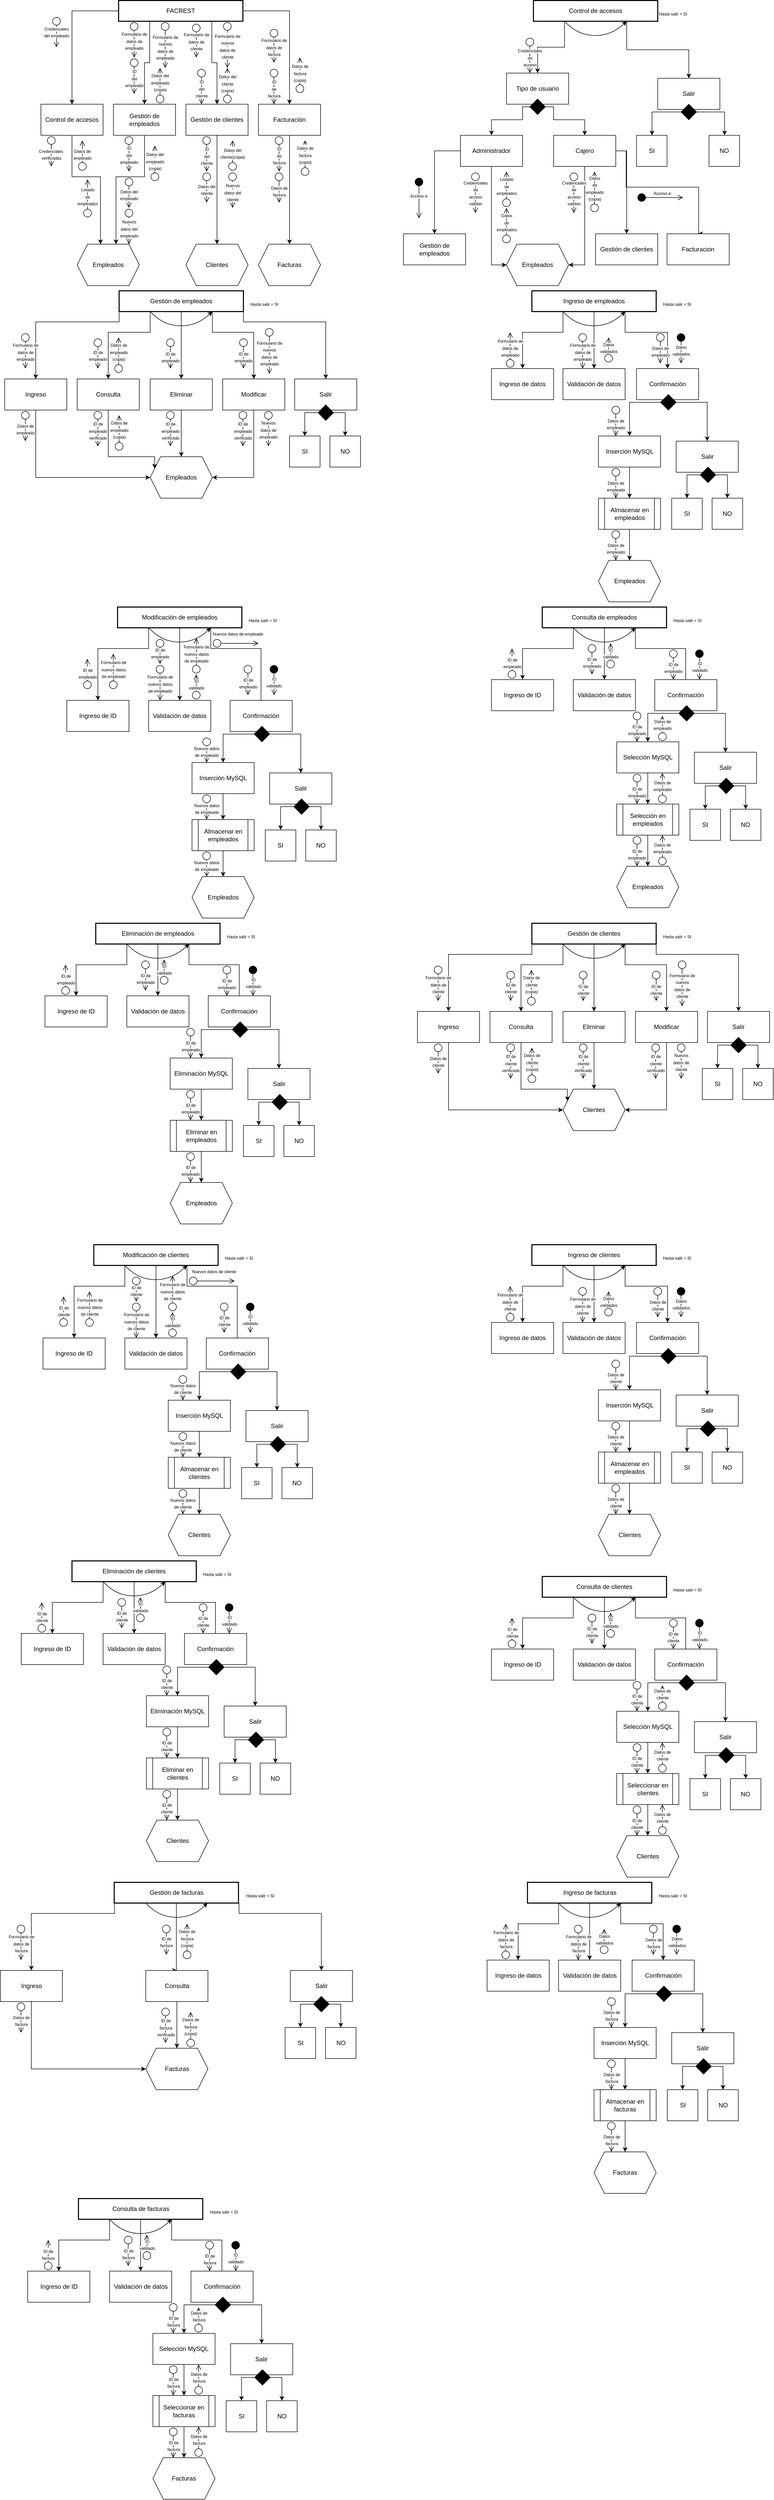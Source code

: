 <mxfile version="25.0.3">
  <diagram name="Página-1" id="QyCntSu5qbTxaLwaj3fF">
    <mxGraphModel dx="2920" dy="1142" grid="1" gridSize="10" guides="1" tooltips="1" connect="1" arrows="1" fold="1" page="1" pageScale="1" pageWidth="827" pageHeight="1169" math="0" shadow="0">
      <root>
        <mxCell id="0" />
        <mxCell id="1" parent="0" />
        <mxCell id="b9yZ_43-KmfqMPGV5vXu-20" style="edgeStyle=orthogonalEdgeStyle;rounded=0;orthogonalLoop=1;jettySize=auto;html=1;exitX=0.75;exitY=1;exitDx=0;exitDy=0;labelBackgroundColor=none;fontColor=default;startArrow=none;startFill=0;startSize=15;" edge="1" parent="1" source="3" target="b9yZ_43-KmfqMPGV5vXu-17">
          <mxGeometry relative="1" as="geometry" />
        </mxCell>
        <mxCell id="b9yZ_43-KmfqMPGV5vXu-21" style="edgeStyle=orthogonalEdgeStyle;rounded=0;orthogonalLoop=1;jettySize=auto;html=1;labelBackgroundColor=none;fontColor=default;" edge="1" parent="1" source="3" target="b9yZ_43-KmfqMPGV5vXu-18">
          <mxGeometry relative="1" as="geometry" />
        </mxCell>
        <mxCell id="b9yZ_43-KmfqMPGV5vXu-22" style="edgeStyle=orthogonalEdgeStyle;rounded=0;orthogonalLoop=1;jettySize=auto;html=1;exitX=0;exitY=0.5;exitDx=0;exitDy=0;labelBackgroundColor=none;fontColor=default;" edge="1" parent="1" source="3" target="b9yZ_43-KmfqMPGV5vXu-14">
          <mxGeometry relative="1" as="geometry">
            <Array as="points">
              <mxPoint x="230" y="30" />
            </Array>
          </mxGeometry>
        </mxCell>
        <mxCell id="b9yZ_43-KmfqMPGV5vXu-23" style="edgeStyle=orthogonalEdgeStyle;rounded=0;orthogonalLoop=1;jettySize=auto;html=1;exitX=0.25;exitY=1;exitDx=0;exitDy=0;labelBackgroundColor=none;fontColor=default;startArrow=none;startFill=0;startSize=15;" edge="1" parent="1" source="3" target="b9yZ_43-KmfqMPGV5vXu-16">
          <mxGeometry relative="1" as="geometry" />
        </mxCell>
        <mxCell id="3" value="FACREST" style="whiteSpace=wrap;strokeWidth=2;labelBackgroundColor=none;" parent="1" vertex="1">
          <mxGeometry x="320" y="10" width="240" height="40" as="geometry" />
        </mxCell>
        <mxCell id="b9yZ_43-KmfqMPGV5vXu-34" style="edgeStyle=orthogonalEdgeStyle;rounded=0;orthogonalLoop=1;jettySize=auto;html=1;exitX=0.5;exitY=1;exitDx=0;exitDy=0;entryX=0.375;entryY=0;entryDx=0;entryDy=0;startArrow=none;startFill=0;startSize=15;exitPerimeter=0;labelBackgroundColor=none;fontColor=default;" edge="1" parent="1" source="b9yZ_43-KmfqMPGV5vXu-14" target="b9yZ_43-KmfqMPGV5vXu-29">
          <mxGeometry relative="1" as="geometry">
            <Array as="points">
              <mxPoint x="230" y="350" />
              <mxPoint x="285" y="350" />
            </Array>
          </mxGeometry>
        </mxCell>
        <mxCell id="b9yZ_43-KmfqMPGV5vXu-14" value="Control de accesos" style="rounded=0;whiteSpace=wrap;html=1;labelBackgroundColor=none;" vertex="1" parent="1">
          <mxGeometry x="170" y="210" width="120" height="60" as="geometry" />
        </mxCell>
        <mxCell id="b9yZ_43-KmfqMPGV5vXu-35" style="edgeStyle=orthogonalEdgeStyle;rounded=0;orthogonalLoop=1;jettySize=auto;html=1;exitX=0.5;exitY=1;exitDx=0;exitDy=0;entryX=0.625;entryY=0;entryDx=0;entryDy=0;startArrow=none;startFill=0;startSize=15;labelBackgroundColor=none;fontColor=default;" edge="1" parent="1" source="b9yZ_43-KmfqMPGV5vXu-16" target="b9yZ_43-KmfqMPGV5vXu-29">
          <mxGeometry relative="1" as="geometry">
            <Array as="points">
              <mxPoint x="370" y="350" />
              <mxPoint x="315" y="350" />
            </Array>
          </mxGeometry>
        </mxCell>
        <mxCell id="b9yZ_43-KmfqMPGV5vXu-16" value="Gestión de empleados" style="rounded=0;whiteSpace=wrap;html=1;labelBackgroundColor=none;" vertex="1" parent="1">
          <mxGeometry x="310" y="210" width="120" height="60" as="geometry" />
        </mxCell>
        <mxCell id="b9yZ_43-KmfqMPGV5vXu-61" style="edgeStyle=orthogonalEdgeStyle;rounded=0;orthogonalLoop=1;jettySize=auto;html=1;exitX=0.5;exitY=1;exitDx=0;exitDy=0;startArrow=none;startFill=0;startSize=15;labelBackgroundColor=none;fontColor=default;" edge="1" parent="1" source="b9yZ_43-KmfqMPGV5vXu-17" target="b9yZ_43-KmfqMPGV5vXu-60">
          <mxGeometry relative="1" as="geometry" />
        </mxCell>
        <mxCell id="b9yZ_43-KmfqMPGV5vXu-17" value="Gestión de clientes" style="rounded=0;whiteSpace=wrap;html=1;labelBackgroundColor=none;" vertex="1" parent="1">
          <mxGeometry x="450" y="210" width="120" height="60" as="geometry" />
        </mxCell>
        <mxCell id="b9yZ_43-KmfqMPGV5vXu-62" style="edgeStyle=orthogonalEdgeStyle;rounded=0;orthogonalLoop=1;jettySize=auto;html=1;exitX=0.5;exitY=1;exitDx=0;exitDy=0;startArrow=none;startFill=0;startSize=15;labelBackgroundColor=none;fontColor=default;" edge="1" parent="1" source="b9yZ_43-KmfqMPGV5vXu-18" target="b9yZ_43-KmfqMPGV5vXu-59">
          <mxGeometry relative="1" as="geometry" />
        </mxCell>
        <mxCell id="b9yZ_43-KmfqMPGV5vXu-18" value="Facturación" style="rounded=0;whiteSpace=wrap;html=1;labelBackgroundColor=none;" vertex="1" parent="1">
          <mxGeometry x="590" y="210" width="120" height="60" as="geometry" />
        </mxCell>
        <mxCell id="b9yZ_43-KmfqMPGV5vXu-25" value="&lt;font style=&quot;font-size: 8px; background-color: rgb(255, 255, 255);&quot;&gt;Credenciales &lt;br&gt;del empleado&lt;/font&gt;" style="html=1;verticalAlign=bottom;startArrow=oval;startFill=0;endArrow=open;startSize=15;endSize=8;curved=0;rounded=0;labelBackgroundColor=none;fontColor=default;" edge="1" parent="1">
          <mxGeometry x="0.429" width="80" relative="1" as="geometry">
            <mxPoint x="200" y="50" as="sourcePoint" />
            <mxPoint x="200" y="100" as="targetPoint" />
            <mxPoint as="offset" />
          </mxGeometry>
        </mxCell>
        <mxCell id="b9yZ_43-KmfqMPGV5vXu-29" value="Empleados" style="shape=hexagon;perimeter=hexagonPerimeter2;whiteSpace=wrap;html=1;fixedSize=1;labelBackgroundColor=none;" vertex="1" parent="1">
          <mxGeometry x="240" y="480" width="120" height="80" as="geometry" />
        </mxCell>
        <mxCell id="b9yZ_43-KmfqMPGV5vXu-31" value="&lt;font style=&quot;font-size: 8px; background-color: rgb(255, 255, 255);&quot;&gt;Credenciales&amp;nbsp;&lt;/font&gt;&lt;div&gt;&lt;font style=&quot;font-size: 8px; background-color: rgb(255, 255, 255);&quot;&gt;verificadas&lt;/font&gt;&lt;/div&gt;" style="html=1;verticalAlign=bottom;startArrow=oval;startFill=0;endArrow=open;startSize=15;endSize=8;curved=0;rounded=0;labelBackgroundColor=none;fontColor=default;" edge="1" parent="1">
          <mxGeometry x="0.678" width="80" relative="1" as="geometry">
            <mxPoint x="190" y="280" as="sourcePoint" />
            <mxPoint x="190" y="330" as="targetPoint" />
            <mxPoint as="offset" />
          </mxGeometry>
        </mxCell>
        <mxCell id="b9yZ_43-KmfqMPGV5vXu-37" value="&lt;font style=&quot;font-size: 8px; background-color: rgb(255, 255, 255);&quot;&gt;Listado&lt;br&gt;de&lt;br&gt;empleados&lt;/font&gt;" style="html=1;verticalAlign=bottom;startArrow=oval;startFill=0;endArrow=open;startSize=15;endSize=8;curved=0;rounded=0;labelBackgroundColor=none;fontColor=default;" edge="1" parent="1">
          <mxGeometry x="-0.692" width="80" relative="1" as="geometry">
            <mxPoint x="260" y="420" as="sourcePoint" />
            <mxPoint x="260" y="355" as="targetPoint" />
            <mxPoint as="offset" />
          </mxGeometry>
        </mxCell>
        <mxCell id="b9yZ_43-KmfqMPGV5vXu-39" value="&lt;font style=&quot;font-size: 8px; background-color: rgb(255, 255, 255);&quot;&gt;Datos de&lt;br&gt;empleado&lt;/font&gt;" style="html=1;verticalAlign=bottom;startArrow=oval;startFill=0;endArrow=open;startSize=15;endSize=8;curved=0;rounded=0;labelBackgroundColor=none;fontColor=default;" edge="1" parent="1">
          <mxGeometry x="-0.667" width="80" relative="1" as="geometry">
            <mxPoint x="250" y="330" as="sourcePoint" />
            <mxPoint x="250" y="280" as="targetPoint" />
            <mxPoint as="offset" />
          </mxGeometry>
        </mxCell>
        <mxCell id="b9yZ_43-KmfqMPGV5vXu-41" value="&lt;font style=&quot;font-size: 8px; background-color: rgb(255, 255, 255);&quot;&gt;ID&lt;br&gt;del &lt;br&gt;empleado&lt;/font&gt;" style="html=1;verticalAlign=bottom;startArrow=oval;startFill=0;endArrow=open;startSize=15;endSize=8;curved=0;rounded=0;labelBackgroundColor=none;fontColor=default;" edge="1" parent="1">
          <mxGeometry x="0.667" width="80" relative="1" as="geometry">
            <mxPoint x="340" y="280" as="sourcePoint" />
            <mxPoint x="340" y="340" as="targetPoint" />
            <mxPoint as="offset" />
          </mxGeometry>
        </mxCell>
        <mxCell id="b9yZ_43-KmfqMPGV5vXu-44" value="&lt;span style=&quot;font-size: 8px; background-color: rgb(255, 255, 255);&quot;&gt;Formulario de&lt;br&gt;datos de&lt;br&gt;empleado&lt;/span&gt;" style="html=1;verticalAlign=bottom;startArrow=oval;startFill=0;endArrow=open;startSize=15;endSize=8;curved=0;rounded=0;labelBackgroundColor=none;fontColor=default;strokeColor=default;" edge="1" parent="1">
          <mxGeometry x="0.667" width="80" relative="1" as="geometry">
            <mxPoint x="350" y="60" as="sourcePoint" />
            <mxPoint x="350" y="120" as="targetPoint" />
            <mxPoint as="offset" />
            <Array as="points" />
          </mxGeometry>
        </mxCell>
        <mxCell id="b9yZ_43-KmfqMPGV5vXu-52" value="&lt;span style=&quot;font-size: 8px; background-color: rgb(255, 255, 255);&quot;&gt;Formulario de&lt;br&gt;nuevos&lt;br&gt;datos de&lt;br&gt;empleado&lt;/span&gt;" style="html=1;verticalAlign=bottom;startArrow=oval;startFill=0;endArrow=open;startSize=15;endSize=8;curved=0;rounded=0;exitX=0.124;exitY=1.069;exitDx=0;exitDy=0;exitPerimeter=0;labelBackgroundColor=none;fontColor=default;" edge="1" parent="1">
          <mxGeometry x="0.714" width="80" relative="1" as="geometry">
            <mxPoint x="410" y="60" as="sourcePoint" />
            <mxPoint x="410" y="140" as="targetPoint" />
            <mxPoint as="offset" />
            <Array as="points">
              <mxPoint x="410" y="77" />
            </Array>
          </mxGeometry>
        </mxCell>
        <mxCell id="b9yZ_43-KmfqMPGV5vXu-53" value="&lt;font style=&quot;font-size: 8px; background-color: rgb(255, 255, 255);&quot;&gt;ID&lt;br&gt;del &lt;br&gt;empleado&lt;/font&gt;" style="html=1;verticalAlign=bottom;startArrow=oval;startFill=0;endArrow=open;startSize=15;endSize=8;curved=0;rounded=0;labelBackgroundColor=none;fontColor=default;" edge="1" parent="1">
          <mxGeometry x="0.714" width="80" relative="1" as="geometry">
            <mxPoint x="350" y="130" as="sourcePoint" />
            <mxPoint x="350" y="190" as="targetPoint" />
            <mxPoint as="offset" />
          </mxGeometry>
        </mxCell>
        <mxCell id="b9yZ_43-KmfqMPGV5vXu-55" value="&lt;span style=&quot;background-color: rgb(255, 255, 255);&quot;&gt;&lt;span style=&quot;font-size: 8px;&quot;&gt;Datos del&lt;br&gt;empleado&lt;br&gt;&lt;/span&gt;&lt;span style=&quot;font-size: 8px;&quot;&gt;(copia)&lt;/span&gt;&lt;/span&gt;&lt;span style=&quot;font-size: 8px;&quot;&gt;&lt;br&gt;&lt;/span&gt;" style="html=1;verticalAlign=bottom;startArrow=oval;startFill=0;endArrow=open;startSize=15;endSize=8;curved=0;rounded=0;labelBackgroundColor=none;fontColor=default;" edge="1" parent="1">
          <mxGeometry x="-0.714" width="80" relative="1" as="geometry">
            <mxPoint x="390" y="350" as="sourcePoint" />
            <mxPoint x="390" y="290" as="targetPoint" />
            <mxPoint as="offset" />
          </mxGeometry>
        </mxCell>
        <mxCell id="b9yZ_43-KmfqMPGV5vXu-56" value="&lt;span style=&quot;font-size: 8px; background-color: rgb(255, 255, 255);&quot;&gt;Datos del&lt;br&gt;empleado&lt;br&gt;(copia)&lt;/span&gt;" style="html=1;verticalAlign=bottom;startArrow=oval;startFill=0;endArrow=open;startSize=15;endSize=8;curved=0;rounded=0;labelBackgroundColor=none;fontColor=default;" edge="1" parent="1">
          <mxGeometry x="-0.673" width="80" relative="1" as="geometry">
            <mxPoint x="400" y="200" as="sourcePoint" />
            <mxPoint x="400" y="140" as="targetPoint" />
            <mxPoint as="offset" />
          </mxGeometry>
        </mxCell>
        <mxCell id="b9yZ_43-KmfqMPGV5vXu-57" value="&lt;span style=&quot;background-color: rgb(255, 255, 255);&quot;&gt;&lt;span style=&quot;font-size: 8px;&quot;&gt;Nuevos &lt;br&gt;datos del&lt;/span&gt;&lt;br style=&quot;font-size: 8px;&quot;&gt;&lt;span style=&quot;font-size: 8px;&quot;&gt;empleado&lt;/span&gt;&lt;/span&gt;" style="html=1;verticalAlign=bottom;startArrow=oval;startFill=0;endArrow=open;startSize=15;endSize=8;curved=0;rounded=0;labelBackgroundColor=none;fontColor=default;" edge="1" parent="1">
          <mxGeometry x="0.714" width="80" relative="1" as="geometry">
            <mxPoint x="340" y="420" as="sourcePoint" />
            <mxPoint x="340" y="480" as="targetPoint" />
            <mxPoint as="offset" />
          </mxGeometry>
        </mxCell>
        <mxCell id="b9yZ_43-KmfqMPGV5vXu-58" value="&lt;font style=&quot;font-size: 8px; background-color: rgb(255, 255, 255);&quot;&gt;Datos del &lt;br&gt;empleado&lt;/font&gt;" style="html=1;verticalAlign=bottom;startArrow=oval;startFill=0;endArrow=open;startSize=15;endSize=8;curved=0;rounded=0;labelBackgroundColor=none;fontColor=default;" edge="1" parent="1">
          <mxGeometry x="0.6" width="80" relative="1" as="geometry">
            <mxPoint x="340" y="360" as="sourcePoint" />
            <mxPoint x="340" y="410" as="targetPoint" />
            <mxPoint as="offset" />
          </mxGeometry>
        </mxCell>
        <mxCell id="b9yZ_43-KmfqMPGV5vXu-59" value="Facturas" style="shape=hexagon;perimeter=hexagonPerimeter2;whiteSpace=wrap;html=1;fixedSize=1;labelBackgroundColor=none;" vertex="1" parent="1">
          <mxGeometry x="590" y="480" width="120" height="80" as="geometry" />
        </mxCell>
        <mxCell id="b9yZ_43-KmfqMPGV5vXu-60" value="Clientes" style="shape=hexagon;perimeter=hexagonPerimeter2;whiteSpace=wrap;html=1;fixedSize=1;labelBackgroundColor=none;" vertex="1" parent="1">
          <mxGeometry x="450" y="480" width="120" height="80" as="geometry" />
        </mxCell>
        <mxCell id="b9yZ_43-KmfqMPGV5vXu-63" value="&lt;span style=&quot;font-size: 8px; background-color: rgb(255, 255, 255);&quot;&gt;Formulario de&lt;br&gt;datos de&lt;br&gt;cliente&lt;/span&gt;" style="html=1;verticalAlign=bottom;startArrow=oval;startFill=0;endArrow=open;startSize=15;endSize=8;curved=0;rounded=0;exitX=0.124;exitY=1.069;exitDx=0;exitDy=0;exitPerimeter=0;labelBackgroundColor=none;fontColor=default;" edge="1" parent="1">
          <mxGeometry x="0.667" width="80" relative="1" as="geometry">
            <mxPoint x="470" y="63" as="sourcePoint" />
            <mxPoint x="470" y="120" as="targetPoint" />
            <mxPoint as="offset" />
            <Array as="points">
              <mxPoint x="470" y="80" />
            </Array>
          </mxGeometry>
        </mxCell>
        <mxCell id="b9yZ_43-KmfqMPGV5vXu-64" value="&lt;span style=&quot;background-color: rgb(255, 255, 255);&quot;&gt;&lt;span style=&quot;font-size: 8px;&quot;&gt;Formulario de&lt;br&gt;nuevos&lt;br&gt;datos de&lt;br&gt;&lt;/span&gt;&lt;span style=&quot;font-size: 8px;&quot;&gt;cliente&lt;/span&gt;&lt;/span&gt;&lt;span style=&quot;font-size: 8px;&quot;&gt;&lt;br&gt;&lt;/span&gt;" style="html=1;verticalAlign=bottom;startArrow=oval;startFill=0;endArrow=open;startSize=15;endSize=8;curved=0;rounded=0;exitX=0.124;exitY=1.069;exitDx=0;exitDy=0;exitPerimeter=0;labelBackgroundColor=none;fontColor=default;" edge="1" parent="1">
          <mxGeometry x="0.667" width="80" relative="1" as="geometry">
            <mxPoint x="530" y="60" as="sourcePoint" />
            <mxPoint x="530" y="140" as="targetPoint" />
            <mxPoint as="offset" />
            <Array as="points">
              <mxPoint x="530" y="77" />
            </Array>
          </mxGeometry>
        </mxCell>
        <mxCell id="b9yZ_43-KmfqMPGV5vXu-65" value="&lt;font style=&quot;font-size: 8px;&quot;&gt;&lt;span style=&quot;background-color: rgb(255, 255, 255);&quot;&gt;ID&lt;br&gt;del &lt;br&gt;cliente&lt;/span&gt;&lt;br&gt;&lt;/font&gt;" style="html=1;verticalAlign=bottom;startArrow=oval;startFill=0;endArrow=open;startSize=15;endSize=8;curved=0;rounded=0;labelBackgroundColor=none;fontColor=default;" edge="1" parent="1">
          <mxGeometry x="0.714" width="80" relative="1" as="geometry">
            <mxPoint x="480" y="150" as="sourcePoint" />
            <mxPoint x="480" y="210" as="targetPoint" />
            <mxPoint as="offset" />
          </mxGeometry>
        </mxCell>
        <mxCell id="b9yZ_43-KmfqMPGV5vXu-66" value="&lt;span style=&quot;background-color: rgb(255, 255, 255);&quot;&gt;&lt;span style=&quot;font-size: 8px;&quot;&gt;Datos del&lt;br&gt;&lt;/span&gt;&lt;span style=&quot;font-size: 8px;&quot;&gt;cliente&lt;br&gt;&lt;/span&gt;&lt;span style=&quot;font-size: 8px;&quot;&gt;(copia)&lt;/span&gt;&lt;/span&gt;" style="html=1;verticalAlign=bottom;startArrow=oval;startFill=0;endArrow=open;startSize=15;endSize=8;curved=0;rounded=0;labelBackgroundColor=none;fontColor=default;" edge="1" parent="1">
          <mxGeometry x="-0.714" width="80" relative="1" as="geometry">
            <mxPoint x="530" y="200" as="sourcePoint" />
            <mxPoint x="530" y="140" as="targetPoint" />
            <mxPoint as="offset" />
          </mxGeometry>
        </mxCell>
        <mxCell id="b9yZ_43-KmfqMPGV5vXu-67" value="&lt;font style=&quot;font-size: 8px; background-color: rgb(255, 255, 255);&quot;&gt;ID&lt;br&gt;del &lt;br&gt;cliente&lt;/font&gt;" style="html=1;verticalAlign=bottom;startArrow=oval;startFill=0;endArrow=open;startSize=15;endSize=8;curved=0;rounded=0;labelBackgroundColor=none;fontColor=default;" edge="1" parent="1">
          <mxGeometry x="0.714" width="80" relative="1" as="geometry">
            <mxPoint x="490" y="280" as="sourcePoint" />
            <mxPoint x="490" y="340" as="targetPoint" />
            <mxPoint as="offset" />
          </mxGeometry>
        </mxCell>
        <mxCell id="b9yZ_43-KmfqMPGV5vXu-68" value="&lt;span style=&quot;background-color: rgb(255, 255, 255);&quot;&gt;&lt;span style=&quot;font-size: 8px;&quot;&gt;Datos del&lt;br&gt;&lt;/span&gt;&lt;span style=&quot;font-size: 8px;&quot;&gt;cliente(copia)&lt;/span&gt;&lt;/span&gt;&lt;span style=&quot;font-size: 8px;&quot;&gt;&lt;br&gt;&lt;/span&gt;" style="html=1;verticalAlign=bottom;startArrow=oval;startFill=0;endArrow=open;startSize=15;endSize=8;curved=0;rounded=0;labelBackgroundColor=none;fontColor=default;" edge="1" parent="1">
          <mxGeometry x="-0.6" width="80" relative="1" as="geometry">
            <mxPoint x="540" y="330" as="sourcePoint" />
            <mxPoint x="540" y="280" as="targetPoint" />
            <mxPoint as="offset" />
          </mxGeometry>
        </mxCell>
        <mxCell id="b9yZ_43-KmfqMPGV5vXu-69" value="&lt;span style=&quot;background-color: rgb(255, 255, 255);&quot;&gt;&lt;span style=&quot;font-size: 8px;&quot;&gt;Nuevos &lt;br&gt;datos del&lt;/span&gt;&lt;br style=&quot;font-size: 8px;&quot;&gt;&lt;span style=&quot;font-size: 8px;&quot;&gt;cliente&lt;/span&gt;&lt;/span&gt;" style="html=1;verticalAlign=bottom;startArrow=oval;startFill=0;endArrow=open;startSize=15;endSize=8;curved=0;rounded=0;labelBackgroundColor=none;fontColor=default;" edge="1" parent="1">
          <mxGeometry x="0.714" width="80" relative="1" as="geometry">
            <mxPoint x="540" y="350" as="sourcePoint" />
            <mxPoint x="540" y="410" as="targetPoint" />
            <mxPoint as="offset" />
          </mxGeometry>
        </mxCell>
        <mxCell id="b9yZ_43-KmfqMPGV5vXu-70" value="&lt;font style=&quot;font-size: 8px; background-color: rgb(255, 255, 255);&quot;&gt;Datos del &lt;br&gt;cliente&lt;/font&gt;" style="html=1;verticalAlign=bottom;startArrow=oval;startFill=0;endArrow=open;startSize=15;endSize=8;curved=0;rounded=0;labelBackgroundColor=none;fontColor=default;" edge="1" parent="1">
          <mxGeometry x="0.6" width="80" relative="1" as="geometry">
            <mxPoint x="490" y="350" as="sourcePoint" />
            <mxPoint x="490" y="400" as="targetPoint" />
            <mxPoint as="offset" />
          </mxGeometry>
        </mxCell>
        <mxCell id="b9yZ_43-KmfqMPGV5vXu-77" value="&lt;span style=&quot;font-size: 8px; background-color: rgb(255, 255, 255);&quot;&gt;Formulario de&lt;br&gt;datos de&lt;br&gt;factura&lt;/span&gt;" style="html=1;verticalAlign=bottom;startArrow=oval;startFill=0;endArrow=open;startSize=15;endSize=8;curved=0;rounded=0;exitX=0.124;exitY=1.069;exitDx=0;exitDy=0;exitPerimeter=0;labelBackgroundColor=none;fontColor=default;" edge="1" parent="1">
          <mxGeometry x="0.702" width="80" relative="1" as="geometry">
            <mxPoint x="620" y="73" as="sourcePoint" />
            <mxPoint x="620" y="130" as="targetPoint" />
            <mxPoint as="offset" />
            <Array as="points">
              <mxPoint x="620" y="90" />
            </Array>
          </mxGeometry>
        </mxCell>
        <mxCell id="b9yZ_43-KmfqMPGV5vXu-78" value="&lt;font style=&quot;font-size: 8px;&quot;&gt;&lt;span style=&quot;background-color: rgb(255, 255, 255);&quot;&gt;ID&lt;br&gt;de&lt;br&gt;factura&lt;/span&gt;&lt;br&gt;&lt;/font&gt;" style="html=1;verticalAlign=bottom;startArrow=oval;startFill=0;endArrow=open;startSize=15;endSize=8;curved=0;rounded=0;labelBackgroundColor=none;fontColor=default;" edge="1" parent="1">
          <mxGeometry x="0.714" width="80" relative="1" as="geometry">
            <mxPoint x="620" y="150" as="sourcePoint" />
            <mxPoint x="620" y="210" as="targetPoint" />
            <mxPoint as="offset" />
          </mxGeometry>
        </mxCell>
        <mxCell id="b9yZ_43-KmfqMPGV5vXu-79" value="&lt;span style=&quot;background-color: rgb(255, 255, 255);&quot;&gt;&lt;span style=&quot;font-size: 8px;&quot;&gt;Datos de&lt;br&gt;&lt;/span&gt;&lt;span style=&quot;font-size: 8px;&quot;&gt;factura&lt;br&gt;&lt;/span&gt;&lt;span style=&quot;font-size: 8px;&quot;&gt;(copia)&lt;/span&gt;&lt;/span&gt;" style="html=1;verticalAlign=bottom;startArrow=oval;startFill=0;endArrow=open;startSize=15;endSize=8;curved=0;rounded=0;labelBackgroundColor=none;fontColor=default;" edge="1" parent="1">
          <mxGeometry x="-0.714" width="80" relative="1" as="geometry">
            <mxPoint x="670" y="180" as="sourcePoint" />
            <mxPoint x="670" y="120" as="targetPoint" />
            <mxPoint as="offset" />
          </mxGeometry>
        </mxCell>
        <mxCell id="b9yZ_43-KmfqMPGV5vXu-81" value="&lt;font style=&quot;font-size: 8px; background-color: rgb(255, 255, 255);&quot;&gt;ID&lt;br&gt;de&lt;br&gt;factura&lt;/font&gt;" style="html=1;verticalAlign=bottom;startArrow=oval;startFill=0;endArrow=open;startSize=15;endSize=8;curved=0;rounded=0;labelBackgroundColor=none;fontColor=default;" edge="1" parent="1">
          <mxGeometry x="0.714" width="80" relative="1" as="geometry">
            <mxPoint x="629.76" y="280" as="sourcePoint" />
            <mxPoint x="630" y="340" as="targetPoint" />
            <mxPoint as="offset" />
          </mxGeometry>
        </mxCell>
        <mxCell id="b9yZ_43-KmfqMPGV5vXu-82" value="&lt;font style=&quot;font-size: 8px;&quot;&gt;&lt;span style=&quot;background-color: rgb(255, 255, 255);&quot;&gt;Datos de&lt;br&gt;factura&lt;/span&gt;&lt;br&gt;&lt;/font&gt;" style="html=1;verticalAlign=bottom;startArrow=oval;startFill=0;endArrow=open;startSize=15;endSize=8;curved=0;rounded=0;labelBackgroundColor=none;fontColor=default;" edge="1" parent="1">
          <mxGeometry x="0.714" width="80" relative="1" as="geometry">
            <mxPoint x="629.76" y="350" as="sourcePoint" />
            <mxPoint x="630" y="400" as="targetPoint" />
            <mxPoint as="offset" />
          </mxGeometry>
        </mxCell>
        <mxCell id="b9yZ_43-KmfqMPGV5vXu-83" value="&lt;span style=&quot;background-color: rgb(255, 255, 255);&quot;&gt;&lt;span style=&quot;font-size: 8px;&quot;&gt;Datos de&lt;br&gt;&lt;/span&gt;&lt;span style=&quot;font-size: 8px;&quot;&gt;factura&lt;/span&gt;&lt;span style=&quot;font-size: 8px;&quot;&gt;&lt;br&gt;(copia)&lt;/span&gt;&lt;/span&gt;&lt;span style=&quot;font-size: 8px;&quot;&gt;&lt;br&gt;&lt;/span&gt;" style="html=1;verticalAlign=bottom;startArrow=oval;startFill=0;endArrow=open;startSize=15;endSize=8;curved=0;rounded=0;labelBackgroundColor=none;fontColor=default;" edge="1" parent="1">
          <mxGeometry x="-0.667" width="80" relative="1" as="geometry">
            <mxPoint x="680" y="340" as="sourcePoint" />
            <mxPoint x="680" y="280" as="targetPoint" />
            <mxPoint as="offset" />
          </mxGeometry>
        </mxCell>
        <mxCell id="b9yZ_43-KmfqMPGV5vXu-99" style="edgeStyle=orthogonalEdgeStyle;rounded=0;orthogonalLoop=1;jettySize=auto;html=1;exitX=0.75;exitY=1;exitDx=0;exitDy=0;entryX=0.5;entryY=0;entryDx=0;entryDy=0;" edge="1" parent="1" source="b9yZ_43-KmfqMPGV5vXu-87" target="b9yZ_43-KmfqMPGV5vXu-92">
          <mxGeometry relative="1" as="geometry" />
        </mxCell>
        <mxCell id="b9yZ_43-KmfqMPGV5vXu-130" style="edgeStyle=orthogonalEdgeStyle;rounded=0;orthogonalLoop=1;jettySize=auto;html=1;exitX=0.25;exitY=1;exitDx=0;exitDy=0;entryX=0.5;entryY=0;entryDx=0;entryDy=0;" edge="1" parent="1" source="b9yZ_43-KmfqMPGV5vXu-87" target="b9yZ_43-KmfqMPGV5vXu-124">
          <mxGeometry relative="1" as="geometry" />
        </mxCell>
        <mxCell id="b9yZ_43-KmfqMPGV5vXu-87" value="Control de accesos" style="whiteSpace=wrap;strokeWidth=2;labelBackgroundColor=none;" vertex="1" parent="1">
          <mxGeometry x="1121" y="10" width="240" height="40" as="geometry" />
        </mxCell>
        <mxCell id="b9yZ_43-KmfqMPGV5vXu-111" style="edgeStyle=orthogonalEdgeStyle;rounded=0;orthogonalLoop=1;jettySize=auto;html=1;exitX=0.5;exitY=1;exitDx=0;exitDy=0;entryX=0;entryY=0.5;entryDx=0;entryDy=0;" edge="1" parent="1" source="b9yZ_43-KmfqMPGV5vXu-90" target="b9yZ_43-KmfqMPGV5vXu-110">
          <mxGeometry relative="1" as="geometry" />
        </mxCell>
        <mxCell id="b9yZ_43-KmfqMPGV5vXu-171" style="edgeStyle=orthogonalEdgeStyle;rounded=0;orthogonalLoop=1;jettySize=auto;html=1;exitX=0;exitY=0.5;exitDx=0;exitDy=0;" edge="1" parent="1" source="b9yZ_43-KmfqMPGV5vXu-90" target="b9yZ_43-KmfqMPGV5vXu-170">
          <mxGeometry relative="1" as="geometry" />
        </mxCell>
        <mxCell id="b9yZ_43-KmfqMPGV5vXu-90" value="Administrador" style="rounded=0;whiteSpace=wrap;html=1;labelBackgroundColor=none;" vertex="1" parent="1">
          <mxGeometry x="980" y="270" width="120" height="60" as="geometry" />
        </mxCell>
        <mxCell id="b9yZ_43-KmfqMPGV5vXu-112" style="edgeStyle=orthogonalEdgeStyle;rounded=0;orthogonalLoop=1;jettySize=auto;html=1;exitX=0.5;exitY=1;exitDx=0;exitDy=0;entryX=1;entryY=0.5;entryDx=0;entryDy=0;" edge="1" parent="1" source="b9yZ_43-KmfqMPGV5vXu-91" target="b9yZ_43-KmfqMPGV5vXu-110">
          <mxGeometry relative="1" as="geometry" />
        </mxCell>
        <mxCell id="b9yZ_43-KmfqMPGV5vXu-133" style="edgeStyle=orthogonalEdgeStyle;rounded=0;orthogonalLoop=1;jettySize=auto;html=1;exitX=1;exitY=0.5;exitDx=0;exitDy=0;entryX=0.5;entryY=0;entryDx=0;entryDy=0;" edge="1" parent="1" source="b9yZ_43-KmfqMPGV5vXu-91" target="b9yZ_43-KmfqMPGV5vXu-131">
          <mxGeometry relative="1" as="geometry">
            <Array as="points">
              <mxPoint x="1301" y="300" />
            </Array>
          </mxGeometry>
        </mxCell>
        <mxCell id="b9yZ_43-KmfqMPGV5vXu-136" style="edgeStyle=orthogonalEdgeStyle;rounded=0;orthogonalLoop=1;jettySize=auto;html=1;exitX=1;exitY=0.5;exitDx=0;exitDy=0;entryX=0.5;entryY=0;entryDx=0;entryDy=0;" edge="1" parent="1" source="b9yZ_43-KmfqMPGV5vXu-91" target="b9yZ_43-KmfqMPGV5vXu-135">
          <mxGeometry relative="1" as="geometry">
            <Array as="points">
              <mxPoint x="1300" y="300" />
              <mxPoint x="1300" y="370" />
              <mxPoint x="1440" y="370" />
              <mxPoint x="1440" y="460" />
            </Array>
          </mxGeometry>
        </mxCell>
        <mxCell id="b9yZ_43-KmfqMPGV5vXu-91" value="Cajero" style="rounded=0;whiteSpace=wrap;html=1;labelBackgroundColor=none;" vertex="1" parent="1">
          <mxGeometry x="1160" y="270" width="120" height="60" as="geometry" />
        </mxCell>
        <mxCell id="b9yZ_43-KmfqMPGV5vXu-92" value="Salir" style="rounded=0;whiteSpace=wrap;html=1;labelBackgroundColor=none;" vertex="1" parent="1">
          <mxGeometry x="1361" y="160" width="120" height="60" as="geometry" />
        </mxCell>
        <mxCell id="b9yZ_43-KmfqMPGV5vXu-97" value="" style="curved=1;endArrow=classic;html=1;rounded=0;entryX=0.75;entryY=1;entryDx=0;entryDy=0;" edge="1" parent="1" target="b9yZ_43-KmfqMPGV5vXu-87">
          <mxGeometry width="50" height="50" relative="1" as="geometry">
            <mxPoint x="1181" y="50" as="sourcePoint" />
            <mxPoint x="1070" y="65" as="targetPoint" />
            <Array as="points">
              <mxPoint x="1200" y="70" />
              <mxPoint x="1241" y="80" />
              <mxPoint x="1280" y="70" />
            </Array>
          </mxGeometry>
        </mxCell>
        <mxCell id="b9yZ_43-KmfqMPGV5vXu-101" value="&lt;font style=&quot;font-size: 8px;&quot;&gt;Hasta salir = SI&lt;/font&gt;" style="text;html=1;align=center;verticalAlign=middle;resizable=0;points=[];autosize=1;strokeColor=none;fillColor=none;" vertex="1" parent="1">
          <mxGeometry x="1350" y="20" width="80" height="30" as="geometry" />
        </mxCell>
        <mxCell id="b9yZ_43-KmfqMPGV5vXu-108" style="edgeStyle=orthogonalEdgeStyle;rounded=0;orthogonalLoop=1;jettySize=auto;html=1;exitX=0;exitY=0.5;exitDx=0;exitDy=0;" edge="1" parent="1" source="b9yZ_43-KmfqMPGV5vXu-102" target="b9yZ_43-KmfqMPGV5vXu-106">
          <mxGeometry relative="1" as="geometry">
            <Array as="points">
              <mxPoint x="1350" y="225" />
            </Array>
          </mxGeometry>
        </mxCell>
        <mxCell id="b9yZ_43-KmfqMPGV5vXu-109" style="edgeStyle=orthogonalEdgeStyle;rounded=0;orthogonalLoop=1;jettySize=auto;html=1;exitX=1;exitY=0.5;exitDx=0;exitDy=0;" edge="1" parent="1" source="b9yZ_43-KmfqMPGV5vXu-102" target="b9yZ_43-KmfqMPGV5vXu-107">
          <mxGeometry relative="1" as="geometry">
            <Array as="points">
              <mxPoint x="1490" y="225" />
            </Array>
          </mxGeometry>
        </mxCell>
        <mxCell id="b9yZ_43-KmfqMPGV5vXu-102" value="" style="rhombus;whiteSpace=wrap;html=1;arcSize=20;snapToPoint=0;strokeWidth=1;gradientColor=none;fillStyle=auto;fillColor=#000000;" vertex="1" parent="1">
          <mxGeometry x="1406" y="210" width="30" height="30" as="geometry" />
        </mxCell>
        <mxCell id="b9yZ_43-KmfqMPGV5vXu-106" value="SI" style="rounded=0;whiteSpace=wrap;html=1;labelBackgroundColor=none;" vertex="1" parent="1">
          <mxGeometry x="1320" y="270" width="59" height="60" as="geometry" />
        </mxCell>
        <mxCell id="b9yZ_43-KmfqMPGV5vXu-107" value="NO" style="rounded=0;whiteSpace=wrap;html=1;labelBackgroundColor=none;" vertex="1" parent="1">
          <mxGeometry x="1460" y="270" width="59" height="60" as="geometry" />
        </mxCell>
        <mxCell id="b9yZ_43-KmfqMPGV5vXu-110" value="Empleados" style="shape=hexagon;perimeter=hexagonPerimeter2;whiteSpace=wrap;html=1;fixedSize=1;labelBackgroundColor=none;" vertex="1" parent="1">
          <mxGeometry x="1069" y="480" width="120" height="80" as="geometry" />
        </mxCell>
        <mxCell id="b9yZ_43-KmfqMPGV5vXu-113" value="&lt;span style=&quot;font-size: 8px; background-color: rgb(255, 255, 255);&quot;&gt;Credenciales&lt;br&gt;de&lt;br&gt;acceso&lt;/span&gt;" style="html=1;verticalAlign=bottom;startArrow=oval;startFill=0;endArrow=open;startSize=15;endSize=8;curved=0;rounded=0;labelBackgroundColor=none;fontColor=default;" edge="1" parent="1">
          <mxGeometry x="0.714" width="80" relative="1" as="geometry">
            <mxPoint x="1114" y="90" as="sourcePoint" />
            <mxPoint x="1114" y="150" as="targetPoint" />
            <mxPoint as="offset" />
          </mxGeometry>
        </mxCell>
        <mxCell id="b9yZ_43-KmfqMPGV5vXu-114" value="&lt;span style=&quot;font-size: 8px; background-color: rgb(255, 255, 255);&quot;&gt;Listado&lt;br&gt;de&lt;br&gt;empleados&lt;/span&gt;" style="html=1;verticalAlign=bottom;startArrow=oval;startFill=0;endArrow=open;startSize=15;endSize=8;curved=0;rounded=0;labelBackgroundColor=none;fontColor=default;" edge="1" parent="1">
          <mxGeometry x="-0.667" width="80" relative="1" as="geometry">
            <mxPoint x="1069" y="400" as="sourcePoint" />
            <mxPoint x="1069" y="340" as="targetPoint" />
            <mxPoint as="offset" />
          </mxGeometry>
        </mxCell>
        <mxCell id="b9yZ_43-KmfqMPGV5vXu-116" value="&lt;span style=&quot;font-size: 8px; background-color: rgb(255, 255, 255);&quot;&gt;Datos&lt;br&gt;de&lt;br&gt;empleados&lt;/span&gt;" style="html=1;verticalAlign=bottom;startArrow=oval;startFill=0;endArrow=open;startSize=15;endSize=8;curved=0;rounded=0;labelBackgroundColor=none;fontColor=default;" edge="1" parent="1">
          <mxGeometry x="-0.667" width="80" relative="1" as="geometry">
            <mxPoint x="1069" y="470" as="sourcePoint" />
            <mxPoint x="1069" y="410" as="targetPoint" />
            <mxPoint as="offset" />
          </mxGeometry>
        </mxCell>
        <mxCell id="b9yZ_43-KmfqMPGV5vXu-117" value="&lt;span style=&quot;font-size: 8px; background-color: rgb(255, 255, 255);&quot;&gt;Datos&lt;br&gt;de&lt;br&gt;empleado&lt;br&gt;(copia)&lt;/span&gt;" style="html=1;verticalAlign=bottom;startArrow=oval;startFill=0;endArrow=open;startSize=15;endSize=8;curved=0;rounded=0;labelBackgroundColor=none;fontColor=default;" edge="1" parent="1">
          <mxGeometry x="-0.75" width="80" relative="1" as="geometry">
            <mxPoint x="1239" y="410" as="sourcePoint" />
            <mxPoint x="1239" y="340" as="targetPoint" />
            <mxPoint as="offset" />
          </mxGeometry>
        </mxCell>
        <mxCell id="b9yZ_43-KmfqMPGV5vXu-118" value="&lt;span style=&quot;font-size: 8px; background-color: rgb(255, 255, 255);&quot;&gt;Credenciales&lt;br&gt;de&lt;br&gt;acceso&lt;br&gt;validas&lt;/span&gt;" style="html=1;verticalAlign=bottom;startArrow=oval;startFill=0;endArrow=open;startSize=15;endSize=8;curved=0;rounded=0;labelBackgroundColor=none;fontColor=default;" edge="1" parent="1">
          <mxGeometry x="0.714" width="80" relative="1" as="geometry">
            <mxPoint x="1009" y="350" as="sourcePoint" />
            <mxPoint x="1009" y="420" as="targetPoint" />
            <mxPoint as="offset" />
          </mxGeometry>
        </mxCell>
        <mxCell id="b9yZ_43-KmfqMPGV5vXu-119" value="&lt;span style=&quot;font-size: 8px; background-color: rgb(255, 255, 255);&quot;&gt;Credenciales&lt;br&gt;de&lt;br&gt;acceso&lt;br&gt;validas&lt;/span&gt;" style="html=1;verticalAlign=bottom;startArrow=oval;startFill=0;endArrow=open;startSize=15;endSize=8;curved=0;rounded=0;labelBackgroundColor=none;fontColor=default;" edge="1" parent="1">
          <mxGeometry x="0.714" width="80" relative="1" as="geometry">
            <mxPoint x="1199" y="350" as="sourcePoint" />
            <mxPoint x="1199" y="420" as="targetPoint" />
            <mxPoint as="offset" />
          </mxGeometry>
        </mxCell>
        <mxCell id="b9yZ_43-KmfqMPGV5vXu-124" value="Tipo de usuario" style="rounded=0;whiteSpace=wrap;html=1;labelBackgroundColor=none;" vertex="1" parent="1">
          <mxGeometry x="1069" y="150" width="120" height="60" as="geometry" />
        </mxCell>
        <mxCell id="b9yZ_43-KmfqMPGV5vXu-125" style="edgeStyle=orthogonalEdgeStyle;rounded=0;orthogonalLoop=1;jettySize=auto;html=1;exitX=0;exitY=0.5;exitDx=0;exitDy=0;entryX=0.5;entryY=0;entryDx=0;entryDy=0;" edge="1" parent="1" source="b9yZ_43-KmfqMPGV5vXu-127" target="b9yZ_43-KmfqMPGV5vXu-90">
          <mxGeometry relative="1" as="geometry">
            <Array as="points">
              <mxPoint x="1100" y="215" />
              <mxPoint x="1100" y="240" />
              <mxPoint x="1040" y="240" />
            </Array>
            <mxPoint x="1111.059" y="270" as="targetPoint" />
          </mxGeometry>
        </mxCell>
        <mxCell id="b9yZ_43-KmfqMPGV5vXu-126" style="edgeStyle=orthogonalEdgeStyle;rounded=0;orthogonalLoop=1;jettySize=auto;html=1;exitX=1;exitY=0.5;exitDx=0;exitDy=0;entryX=0.5;entryY=0;entryDx=0;entryDy=0;" edge="1" parent="1" source="b9yZ_43-KmfqMPGV5vXu-127" target="b9yZ_43-KmfqMPGV5vXu-91">
          <mxGeometry relative="1" as="geometry">
            <Array as="points">
              <mxPoint x="1160" y="215" />
              <mxPoint x="1160" y="240" />
              <mxPoint x="1220" y="240" />
            </Array>
            <mxPoint x="1251.059" y="270" as="targetPoint" />
          </mxGeometry>
        </mxCell>
        <mxCell id="b9yZ_43-KmfqMPGV5vXu-127" value="" style="rhombus;whiteSpace=wrap;html=1;arcSize=20;snapToPoint=0;strokeWidth=1;gradientColor=none;fillStyle=auto;fillColor=#000000;" vertex="1" parent="1">
          <mxGeometry x="1114" y="200" width="30" height="30" as="geometry" />
        </mxCell>
        <mxCell id="b9yZ_43-KmfqMPGV5vXu-131" value="Gestión de clientes" style="rounded=0;whiteSpace=wrap;html=1;labelBackgroundColor=none;" vertex="1" parent="1">
          <mxGeometry x="1241" y="460" width="120" height="60" as="geometry" />
        </mxCell>
        <mxCell id="b9yZ_43-KmfqMPGV5vXu-135" value="Facturacion" style="rounded=0;whiteSpace=wrap;html=1;labelBackgroundColor=none;" vertex="1" parent="1">
          <mxGeometry x="1379" y="460" width="120" height="60" as="geometry" />
        </mxCell>
        <mxCell id="b9yZ_43-KmfqMPGV5vXu-137" value="&lt;span style=&quot;font-size: 8px; background-color: rgb(255, 255, 255);&quot;&gt;Acceso a:&lt;/span&gt;" style="html=1;verticalAlign=bottom;startArrow=oval;startFill=1;endArrow=open;startSize=15;endSize=8;curved=0;rounded=0;labelBackgroundColor=none;fontColor=default;" edge="1" parent="1">
          <mxGeometry width="80" relative="1" as="geometry">
            <mxPoint x="1330" y="390" as="sourcePoint" />
            <mxPoint x="1410" y="390" as="targetPoint" />
            <mxPoint as="offset" />
          </mxGeometry>
        </mxCell>
        <mxCell id="b9yZ_43-KmfqMPGV5vXu-179" style="edgeStyle=orthogonalEdgeStyle;rounded=0;orthogonalLoop=1;jettySize=auto;html=1;exitX=0.5;exitY=1;exitDx=0;exitDy=0;" edge="1" parent="1" source="b9yZ_43-KmfqMPGV5vXu-140" target="b9yZ_43-KmfqMPGV5vXu-162">
          <mxGeometry relative="1" as="geometry" />
        </mxCell>
        <mxCell id="b9yZ_43-KmfqMPGV5vXu-180" style="edgeStyle=orthogonalEdgeStyle;rounded=0;orthogonalLoop=1;jettySize=auto;html=1;exitX=0.75;exitY=1;exitDx=0;exitDy=0;entryX=0.5;entryY=0;entryDx=0;entryDy=0;" edge="1" parent="1" source="b9yZ_43-KmfqMPGV5vXu-140" target="b9yZ_43-KmfqMPGV5vXu-175">
          <mxGeometry relative="1" as="geometry">
            <Array as="points">
              <mxPoint x="501" y="650" />
              <mxPoint x="581" y="650" />
            </Array>
          </mxGeometry>
        </mxCell>
        <mxCell id="b9yZ_43-KmfqMPGV5vXu-181" style="edgeStyle=orthogonalEdgeStyle;rounded=0;orthogonalLoop=1;jettySize=auto;html=1;exitX=0.25;exitY=1;exitDx=0;exitDy=0;" edge="1" parent="1" source="b9yZ_43-KmfqMPGV5vXu-140" target="b9yZ_43-KmfqMPGV5vXu-173">
          <mxGeometry relative="1" as="geometry">
            <Array as="points">
              <mxPoint x="381" y="650" />
              <mxPoint x="300" y="650" />
            </Array>
          </mxGeometry>
        </mxCell>
        <mxCell id="b9yZ_43-KmfqMPGV5vXu-182" style="edgeStyle=orthogonalEdgeStyle;rounded=0;orthogonalLoop=1;jettySize=auto;html=1;exitX=0;exitY=1;exitDx=0;exitDy=0;entryX=0.5;entryY=0;entryDx=0;entryDy=0;" edge="1" parent="1" source="b9yZ_43-KmfqMPGV5vXu-140" target="b9yZ_43-KmfqMPGV5vXu-174">
          <mxGeometry relative="1" as="geometry">
            <Array as="points">
              <mxPoint x="321" y="630" />
              <mxPoint x="160" y="630" />
            </Array>
          </mxGeometry>
        </mxCell>
        <mxCell id="b9yZ_43-KmfqMPGV5vXu-183" style="edgeStyle=orthogonalEdgeStyle;rounded=0;orthogonalLoop=1;jettySize=auto;html=1;exitX=1;exitY=1;exitDx=0;exitDy=0;entryX=0.5;entryY=0;entryDx=0;entryDy=0;" edge="1" parent="1" source="b9yZ_43-KmfqMPGV5vXu-140" target="b9yZ_43-KmfqMPGV5vXu-178">
          <mxGeometry relative="1" as="geometry">
            <Array as="points">
              <mxPoint x="561" y="630" />
              <mxPoint x="720" y="630" />
            </Array>
          </mxGeometry>
        </mxCell>
        <mxCell id="b9yZ_43-KmfqMPGV5vXu-140" value="Gestión de empleados" style="whiteSpace=wrap;strokeWidth=2;labelBackgroundColor=none;" vertex="1" parent="1">
          <mxGeometry x="321" y="570" width="240" height="40" as="geometry" />
        </mxCell>
        <mxCell id="b9yZ_43-KmfqMPGV5vXu-148" value="" style="curved=1;endArrow=classic;html=1;rounded=0;entryX=0.75;entryY=1;entryDx=0;entryDy=0;" edge="1" parent="1" target="b9yZ_43-KmfqMPGV5vXu-140">
          <mxGeometry width="50" height="50" relative="1" as="geometry">
            <mxPoint x="381" y="610" as="sourcePoint" />
            <mxPoint x="270" y="625" as="targetPoint" />
            <Array as="points">
              <mxPoint x="400" y="630" />
              <mxPoint x="441" y="640" />
              <mxPoint x="480" y="630" />
            </Array>
          </mxGeometry>
        </mxCell>
        <mxCell id="b9yZ_43-KmfqMPGV5vXu-149" value="&lt;font style=&quot;font-size: 8px;&quot;&gt;Hasta salir = SI&lt;/font&gt;" style="text;html=1;align=center;verticalAlign=middle;resizable=0;points=[];autosize=1;strokeColor=none;fillColor=none;" vertex="1" parent="1">
          <mxGeometry x="561" y="580" width="80" height="30" as="geometry" />
        </mxCell>
        <mxCell id="b9yZ_43-KmfqMPGV5vXu-155" value="Empleados" style="shape=hexagon;perimeter=hexagonPerimeter2;whiteSpace=wrap;html=1;fixedSize=1;labelBackgroundColor=none;" vertex="1" parent="1">
          <mxGeometry x="381" y="890" width="120" height="80" as="geometry" />
        </mxCell>
        <mxCell id="b9yZ_43-KmfqMPGV5vXu-192" style="edgeStyle=orthogonalEdgeStyle;rounded=0;orthogonalLoop=1;jettySize=auto;html=1;exitX=0.5;exitY=1;exitDx=0;exitDy=0;" edge="1" parent="1" source="b9yZ_43-KmfqMPGV5vXu-162" target="b9yZ_43-KmfqMPGV5vXu-155">
          <mxGeometry relative="1" as="geometry" />
        </mxCell>
        <mxCell id="b9yZ_43-KmfqMPGV5vXu-162" value="Eliminar" style="rounded=0;whiteSpace=wrap;html=1;labelBackgroundColor=none;" vertex="1" parent="1">
          <mxGeometry x="381" y="740" width="120" height="60" as="geometry" />
        </mxCell>
        <mxCell id="b9yZ_43-KmfqMPGV5vXu-170" value="Gestión de empleados" style="rounded=0;whiteSpace=wrap;html=1;labelBackgroundColor=none;" vertex="1" parent="1">
          <mxGeometry x="870" y="460" width="120" height="60" as="geometry" />
        </mxCell>
        <mxCell id="b9yZ_43-KmfqMPGV5vXu-172" value="&lt;span style=&quot;font-size: 8px; background-color: rgb(255, 255, 255);&quot;&gt;Acceso a:&lt;/span&gt;" style="html=1;verticalAlign=bottom;startArrow=oval;startFill=1;endArrow=open;startSize=15;endSize=8;curved=0;rounded=0;labelBackgroundColor=none;fontColor=default;" edge="1" parent="1">
          <mxGeometry width="80" relative="1" as="geometry">
            <mxPoint x="900" y="360" as="sourcePoint" />
            <mxPoint x="900" y="430" as="targetPoint" />
            <mxPoint as="offset" />
          </mxGeometry>
        </mxCell>
        <mxCell id="b9yZ_43-KmfqMPGV5vXu-202" style="edgeStyle=orthogonalEdgeStyle;rounded=0;orthogonalLoop=1;jettySize=auto;html=1;exitX=0.5;exitY=1;exitDx=0;exitDy=0;entryX=0;entryY=0.25;entryDx=0;entryDy=0;" edge="1" parent="1" source="b9yZ_43-KmfqMPGV5vXu-173" target="b9yZ_43-KmfqMPGV5vXu-155">
          <mxGeometry relative="1" as="geometry">
            <Array as="points">
              <mxPoint x="300" y="890" />
              <mxPoint x="390" y="890" />
            </Array>
          </mxGeometry>
        </mxCell>
        <mxCell id="b9yZ_43-KmfqMPGV5vXu-173" value="Consulta" style="rounded=0;whiteSpace=wrap;html=1;labelBackgroundColor=none;" vertex="1" parent="1">
          <mxGeometry x="240" y="740" width="120" height="60" as="geometry" />
        </mxCell>
        <mxCell id="b9yZ_43-KmfqMPGV5vXu-199" style="edgeStyle=orthogonalEdgeStyle;rounded=0;orthogonalLoop=1;jettySize=auto;html=1;exitX=0.5;exitY=1;exitDx=0;exitDy=0;entryX=0;entryY=0.5;entryDx=0;entryDy=0;" edge="1" parent="1" source="b9yZ_43-KmfqMPGV5vXu-174" target="b9yZ_43-KmfqMPGV5vXu-155">
          <mxGeometry relative="1" as="geometry" />
        </mxCell>
        <mxCell id="b9yZ_43-KmfqMPGV5vXu-174" value="Ingreso" style="rounded=0;whiteSpace=wrap;html=1;labelBackgroundColor=none;" vertex="1" parent="1">
          <mxGeometry x="100" y="740" width="120" height="60" as="geometry" />
        </mxCell>
        <mxCell id="b9yZ_43-KmfqMPGV5vXu-203" style="edgeStyle=orthogonalEdgeStyle;rounded=0;orthogonalLoop=1;jettySize=auto;html=1;exitX=0.5;exitY=1;exitDx=0;exitDy=0;entryX=1;entryY=0.5;entryDx=0;entryDy=0;" edge="1" parent="1" source="b9yZ_43-KmfqMPGV5vXu-175" target="b9yZ_43-KmfqMPGV5vXu-155">
          <mxGeometry relative="1" as="geometry" />
        </mxCell>
        <mxCell id="b9yZ_43-KmfqMPGV5vXu-175" value="Modificar" style="rounded=0;whiteSpace=wrap;html=1;labelBackgroundColor=none;" vertex="1" parent="1">
          <mxGeometry x="521" y="740" width="120" height="60" as="geometry" />
        </mxCell>
        <mxCell id="b9yZ_43-KmfqMPGV5vXu-178" value="Salir" style="rounded=0;whiteSpace=wrap;html=1;labelBackgroundColor=none;" vertex="1" parent="1">
          <mxGeometry x="660" y="740" width="120" height="60" as="geometry" />
        </mxCell>
        <mxCell id="b9yZ_43-KmfqMPGV5vXu-190" style="edgeStyle=orthogonalEdgeStyle;rounded=0;orthogonalLoop=1;jettySize=auto;html=1;exitX=1;exitY=0.5;exitDx=0;exitDy=0;" edge="1" parent="1" source="b9yZ_43-KmfqMPGV5vXu-165" target="b9yZ_43-KmfqMPGV5vXu-187">
          <mxGeometry relative="1" as="geometry" />
        </mxCell>
        <mxCell id="b9yZ_43-KmfqMPGV5vXu-191" style="edgeStyle=orthogonalEdgeStyle;rounded=0;orthogonalLoop=1;jettySize=auto;html=1;exitX=0;exitY=0.5;exitDx=0;exitDy=0;" edge="1" parent="1" source="b9yZ_43-KmfqMPGV5vXu-165" target="b9yZ_43-KmfqMPGV5vXu-186">
          <mxGeometry relative="1" as="geometry" />
        </mxCell>
        <mxCell id="b9yZ_43-KmfqMPGV5vXu-165" value="" style="rhombus;whiteSpace=wrap;html=1;arcSize=20;snapToPoint=0;strokeWidth=1;gradientColor=none;fillStyle=auto;fillColor=#000000;" vertex="1" parent="1">
          <mxGeometry x="705" y="790" width="30" height="30" as="geometry" />
        </mxCell>
        <mxCell id="b9yZ_43-KmfqMPGV5vXu-186" value="SI" style="rounded=0;whiteSpace=wrap;html=1;labelBackgroundColor=none;" vertex="1" parent="1">
          <mxGeometry x="650" y="850" width="59" height="60" as="geometry" />
        </mxCell>
        <mxCell id="b9yZ_43-KmfqMPGV5vXu-187" value="NO" style="rounded=0;whiteSpace=wrap;html=1;labelBackgroundColor=none;" vertex="1" parent="1">
          <mxGeometry x="728" y="850" width="59" height="60" as="geometry" />
        </mxCell>
        <mxCell id="b9yZ_43-KmfqMPGV5vXu-193" value="&lt;span style=&quot;font-size: 8px; background-color: rgb(255, 255, 255);&quot;&gt;Formulario de&lt;br&gt;datos de&lt;br&gt;empleado&lt;/span&gt;" style="html=1;verticalAlign=bottom;startArrow=oval;startFill=0;endArrow=open;startSize=15;endSize=8;curved=0;rounded=0;labelBackgroundColor=none;fontColor=default;strokeColor=default;" edge="1" parent="1">
          <mxGeometry x="0.667" width="80" relative="1" as="geometry">
            <mxPoint x="140" y="660" as="sourcePoint" />
            <mxPoint x="140" y="720" as="targetPoint" />
            <mxPoint as="offset" />
            <Array as="points" />
          </mxGeometry>
        </mxCell>
        <mxCell id="b9yZ_43-KmfqMPGV5vXu-195" value="&lt;font style=&quot;font-size: 8px; background-color: rgb(255, 255, 255);&quot;&gt;ID de&lt;br&gt;empleado&lt;/font&gt;" style="html=1;verticalAlign=bottom;startArrow=oval;startFill=0;endArrow=open;startSize=15;endSize=8;curved=0;rounded=0;labelBackgroundColor=none;fontColor=default;" edge="1" parent="1">
          <mxGeometry x="0.6" width="80" relative="1" as="geometry">
            <mxPoint x="280" y="670" as="sourcePoint" />
            <mxPoint x="280" y="720" as="targetPoint" />
            <mxPoint as="offset" />
          </mxGeometry>
        </mxCell>
        <mxCell id="b9yZ_43-KmfqMPGV5vXu-196" value="&lt;font style=&quot;font-size: 8px; background-color: rgb(255, 255, 255);&quot;&gt;ID de&lt;br&gt;empleado&lt;/font&gt;" style="html=1;verticalAlign=bottom;startArrow=oval;startFill=0;endArrow=open;startSize=15;endSize=8;curved=0;rounded=0;labelBackgroundColor=none;fontColor=default;" edge="1" parent="1">
          <mxGeometry x="0.714" width="80" relative="1" as="geometry">
            <mxPoint x="420" y="670" as="sourcePoint" />
            <mxPoint x="420" y="720" as="targetPoint" />
            <mxPoint as="offset" />
          </mxGeometry>
        </mxCell>
        <mxCell id="b9yZ_43-KmfqMPGV5vXu-197" value="&lt;font style=&quot;font-size: 8px; background-color: rgb(255, 255, 255);&quot;&gt;ID de&lt;br&gt;empleado&lt;/font&gt;" style="html=1;verticalAlign=bottom;startArrow=oval;startFill=0;endArrow=open;startSize=15;endSize=8;curved=0;rounded=0;labelBackgroundColor=none;fontColor=default;" edge="1" parent="1">
          <mxGeometry x="0.724" width="80" relative="1" as="geometry">
            <mxPoint x="561" y="670" as="sourcePoint" />
            <mxPoint x="561" y="720" as="targetPoint" />
            <mxPoint as="offset" />
          </mxGeometry>
        </mxCell>
        <mxCell id="b9yZ_43-KmfqMPGV5vXu-198" value="&lt;font style=&quot;font-size: 8px; background-color: rgb(255, 255, 255);&quot;&gt;ID de&lt;br&gt;empleado&lt;br&gt;verificado&lt;/font&gt;" style="html=1;verticalAlign=bottom;startArrow=oval;startFill=0;endArrow=open;startSize=15;endSize=8;curved=0;rounded=0;labelBackgroundColor=none;fontColor=default;" edge="1" parent="1">
          <mxGeometry x="0.714" width="80" relative="1" as="geometry">
            <mxPoint x="420" y="810" as="sourcePoint" />
            <mxPoint x="420" y="870" as="targetPoint" />
            <mxPoint as="offset" />
          </mxGeometry>
        </mxCell>
        <mxCell id="b9yZ_43-KmfqMPGV5vXu-200" value="&lt;span style=&quot;font-size: 8px; background-color: rgb(255, 255, 255);&quot;&gt;Datos de&lt;br&gt;empleado&lt;/span&gt;" style="html=1;verticalAlign=bottom;startArrow=oval;startFill=0;endArrow=open;startSize=15;endSize=8;curved=0;rounded=0;labelBackgroundColor=none;fontColor=default;strokeColor=default;" edge="1" parent="1">
          <mxGeometry x="0.667" width="80" relative="1" as="geometry">
            <mxPoint x="140" y="810" as="sourcePoint" />
            <mxPoint x="140" y="860" as="targetPoint" />
            <mxPoint as="offset" />
            <Array as="points" />
          </mxGeometry>
        </mxCell>
        <mxCell id="b9yZ_43-KmfqMPGV5vXu-201" value="&lt;font style=&quot;font-size: 8px; background-color: rgb(255, 255, 255);&quot;&gt;ID de&lt;br&gt;empleado&lt;br&gt;verificado&lt;/font&gt;" style="html=1;verticalAlign=bottom;startArrow=oval;startFill=0;endArrow=open;startSize=15;endSize=8;curved=0;rounded=0;labelBackgroundColor=none;fontColor=default;" edge="1" parent="1">
          <mxGeometry x="0.714" width="80" relative="1" as="geometry">
            <mxPoint x="280" y="810" as="sourcePoint" />
            <mxPoint x="280" y="870" as="targetPoint" />
            <mxPoint as="offset" />
          </mxGeometry>
        </mxCell>
        <mxCell id="b9yZ_43-KmfqMPGV5vXu-204" value="&lt;span style=&quot;font-size: 8px; background-color: rgb(255, 255, 255);&quot;&gt;Datos de&lt;br&gt;empleado&lt;br&gt;(copia)&lt;/span&gt;" style="html=1;verticalAlign=bottom;startArrow=oval;startFill=0;endArrow=open;startSize=15;endSize=8;curved=0;rounded=0;labelBackgroundColor=none;fontColor=default;strokeColor=default;" edge="1" parent="1">
          <mxGeometry x="-0.667" width="80" relative="1" as="geometry">
            <mxPoint x="321" y="870" as="sourcePoint" />
            <mxPoint x="321" y="810" as="targetPoint" />
            <mxPoint as="offset" />
            <Array as="points" />
          </mxGeometry>
        </mxCell>
        <mxCell id="b9yZ_43-KmfqMPGV5vXu-205" value="&lt;span style=&quot;font-size: 8px; background-color: rgb(255, 255, 255);&quot;&gt;Datos de&lt;br&gt;empleado&lt;br&gt;(copia)&lt;/span&gt;" style="html=1;verticalAlign=bottom;startArrow=oval;startFill=0;endArrow=open;startSize=15;endSize=8;curved=0;rounded=0;labelBackgroundColor=none;fontColor=default;strokeColor=default;" edge="1" parent="1">
          <mxGeometry x="-0.667" width="80" relative="1" as="geometry">
            <mxPoint x="320" y="720" as="sourcePoint" />
            <mxPoint x="320" y="660" as="targetPoint" />
            <mxPoint as="offset" />
            <Array as="points" />
          </mxGeometry>
        </mxCell>
        <mxCell id="b9yZ_43-KmfqMPGV5vXu-206" value="&lt;font style=&quot;font-size: 8px; background-color: rgb(255, 255, 255);&quot;&gt;ID de&lt;br&gt;empleado&lt;br&gt;verificado&lt;/font&gt;" style="html=1;verticalAlign=bottom;startArrow=oval;startFill=0;endArrow=open;startSize=15;endSize=8;curved=0;rounded=0;labelBackgroundColor=none;fontColor=default;" edge="1" parent="1">
          <mxGeometry x="0.714" width="80" relative="1" as="geometry">
            <mxPoint x="560" y="810" as="sourcePoint" />
            <mxPoint x="560" y="870" as="targetPoint" />
            <mxPoint as="offset" />
          </mxGeometry>
        </mxCell>
        <mxCell id="b9yZ_43-KmfqMPGV5vXu-207" value="&lt;span style=&quot;font-size: 8px; background-color: rgb(255, 255, 255);&quot;&gt;Formulario de&lt;br&gt;nuevos &lt;br&gt;datos de&lt;br&gt;empleado&lt;/span&gt;" style="html=1;verticalAlign=bottom;startArrow=oval;startFill=0;endArrow=open;startSize=15;endSize=8;curved=0;rounded=0;labelBackgroundColor=none;fontColor=default;strokeColor=default;" edge="1" parent="1">
          <mxGeometry x="0.714" width="80" relative="1" as="geometry">
            <mxPoint x="611" y="650" as="sourcePoint" />
            <mxPoint x="611" y="730" as="targetPoint" />
            <mxPoint as="offset" />
            <Array as="points" />
          </mxGeometry>
        </mxCell>
        <mxCell id="b9yZ_43-KmfqMPGV5vXu-208" value="&lt;span style=&quot;font-size: 8px; background-color: rgb(255, 255, 255);&quot;&gt;Nuevos &lt;br&gt;datos de&lt;br&gt;empleado&lt;/span&gt;" style="html=1;verticalAlign=bottom;startArrow=oval;startFill=0;endArrow=open;startSize=15;endSize=8;curved=0;rounded=0;labelBackgroundColor=none;fontColor=default;strokeColor=default;" edge="1" parent="1">
          <mxGeometry x="0.667" width="80" relative="1" as="geometry">
            <mxPoint x="609.33" y="810" as="sourcePoint" />
            <mxPoint x="609.33" y="870" as="targetPoint" />
            <mxPoint as="offset" />
            <Array as="points" />
          </mxGeometry>
        </mxCell>
        <mxCell id="b9yZ_43-KmfqMPGV5vXu-209" style="edgeStyle=orthogonalEdgeStyle;rounded=0;orthogonalLoop=1;jettySize=auto;html=1;exitX=0.5;exitY=1;exitDx=0;exitDy=0;" edge="1" parent="1" source="b9yZ_43-KmfqMPGV5vXu-214" target="b9yZ_43-KmfqMPGV5vXu-219">
          <mxGeometry relative="1" as="geometry" />
        </mxCell>
        <mxCell id="b9yZ_43-KmfqMPGV5vXu-212" style="edgeStyle=orthogonalEdgeStyle;rounded=0;orthogonalLoop=1;jettySize=auto;html=1;exitX=0.25;exitY=1;exitDx=0;exitDy=0;entryX=0.5;entryY=0;entryDx=0;entryDy=0;" edge="1" parent="1" source="b9yZ_43-KmfqMPGV5vXu-214" target="b9yZ_43-KmfqMPGV5vXu-223">
          <mxGeometry relative="1" as="geometry">
            <Array as="points">
              <mxPoint x="1178" y="650" />
              <mxPoint x="1100" y="650" />
            </Array>
          </mxGeometry>
        </mxCell>
        <mxCell id="b9yZ_43-KmfqMPGV5vXu-213" style="edgeStyle=orthogonalEdgeStyle;rounded=0;orthogonalLoop=1;jettySize=auto;html=1;exitX=0.75;exitY=1;exitDx=0;exitDy=0;entryX=0.5;entryY=0;entryDx=0;entryDy=0;" edge="1" parent="1" source="b9yZ_43-KmfqMPGV5vXu-214" target="b9yZ_43-KmfqMPGV5vXu-226">
          <mxGeometry relative="1" as="geometry">
            <Array as="points">
              <mxPoint x="1298" y="650" />
              <mxPoint x="1380" y="650" />
            </Array>
          </mxGeometry>
        </mxCell>
        <mxCell id="b9yZ_43-KmfqMPGV5vXu-214" value="Ingreso de empleados" style="whiteSpace=wrap;strokeWidth=2;labelBackgroundColor=none;" vertex="1" parent="1">
          <mxGeometry x="1118" y="570" width="240" height="40" as="geometry" />
        </mxCell>
        <mxCell id="b9yZ_43-KmfqMPGV5vXu-215" value="" style="curved=1;endArrow=classic;html=1;rounded=0;entryX=0.75;entryY=1;entryDx=0;entryDy=0;" edge="1" parent="1" target="b9yZ_43-KmfqMPGV5vXu-214">
          <mxGeometry width="50" height="50" relative="1" as="geometry">
            <mxPoint x="1178" y="610" as="sourcePoint" />
            <mxPoint x="1067" y="625" as="targetPoint" />
            <Array as="points">
              <mxPoint x="1197" y="630" />
              <mxPoint x="1238" y="640" />
              <mxPoint x="1277" y="630" />
            </Array>
          </mxGeometry>
        </mxCell>
        <mxCell id="b9yZ_43-KmfqMPGV5vXu-216" value="&lt;font style=&quot;font-size: 8px;&quot;&gt;Hasta salir = SI&lt;/font&gt;" style="text;html=1;align=center;verticalAlign=middle;resizable=0;points=[];autosize=1;strokeColor=none;fillColor=none;" vertex="1" parent="1">
          <mxGeometry x="1358" y="580" width="80" height="30" as="geometry" />
        </mxCell>
        <mxCell id="b9yZ_43-KmfqMPGV5vXu-217" value="Empleados" style="shape=hexagon;perimeter=hexagonPerimeter2;whiteSpace=wrap;html=1;fixedSize=1;labelBackgroundColor=none;" vertex="1" parent="1">
          <mxGeometry x="1246.5" y="1090" width="120" height="80" as="geometry" />
        </mxCell>
        <mxCell id="b9yZ_43-KmfqMPGV5vXu-219" value="Validación de datos" style="rounded=0;whiteSpace=wrap;html=1;labelBackgroundColor=none;" vertex="1" parent="1">
          <mxGeometry x="1178" y="720" width="120" height="60" as="geometry" />
        </mxCell>
        <mxCell id="b9yZ_43-KmfqMPGV5vXu-223" value="Ingreso de datos" style="rounded=0;whiteSpace=wrap;html=1;labelBackgroundColor=none;" vertex="1" parent="1">
          <mxGeometry x="1040" y="720" width="120" height="60" as="geometry" />
        </mxCell>
        <mxCell id="b9yZ_43-KmfqMPGV5vXu-226" value="Confirmación" style="rounded=0;whiteSpace=wrap;html=1;labelBackgroundColor=none;" vertex="1" parent="1">
          <mxGeometry x="1320" y="720" width="120" height="60" as="geometry" />
        </mxCell>
        <mxCell id="b9yZ_43-KmfqMPGV5vXu-227" style="edgeStyle=orthogonalEdgeStyle;rounded=0;orthogonalLoop=1;jettySize=auto;html=1;exitX=1;exitY=0.5;exitDx=0;exitDy=0;entryX=0.5;entryY=0;entryDx=0;entryDy=0;" edge="1" parent="1" source="b9yZ_43-KmfqMPGV5vXu-229" target="b9yZ_43-KmfqMPGV5vXu-254">
          <mxGeometry relative="1" as="geometry">
            <mxPoint x="1419.032" y="830" as="targetPoint" />
          </mxGeometry>
        </mxCell>
        <mxCell id="b9yZ_43-KmfqMPGV5vXu-228" style="edgeStyle=orthogonalEdgeStyle;rounded=0;orthogonalLoop=1;jettySize=auto;html=1;exitX=0;exitY=0.5;exitDx=0;exitDy=0;entryX=0.5;entryY=0;entryDx=0;entryDy=0;" edge="1" parent="1" source="b9yZ_43-KmfqMPGV5vXu-229" target="b9yZ_43-KmfqMPGV5vXu-255">
          <mxGeometry relative="1" as="geometry">
            <mxPoint x="1341.0" y="830" as="targetPoint" />
          </mxGeometry>
        </mxCell>
        <mxCell id="b9yZ_43-KmfqMPGV5vXu-229" value="" style="rhombus;whiteSpace=wrap;html=1;arcSize=20;snapToPoint=0;strokeWidth=1;gradientColor=none;fillStyle=auto;fillColor=#000000;" vertex="1" parent="1">
          <mxGeometry x="1366.5" y="770" width="30" height="30" as="geometry" />
        </mxCell>
        <mxCell id="b9yZ_43-KmfqMPGV5vXu-232" value="&lt;span style=&quot;font-size: 8px; background-color: rgb(255, 255, 255);&quot;&gt;Formulario de&lt;br&gt;datos de&lt;br&gt;empleado&lt;/span&gt;" style="html=1;verticalAlign=bottom;startArrow=oval;startFill=0;endArrow=open;startSize=15;endSize=8;curved=0;rounded=0;labelBackgroundColor=none;fontColor=default;strokeColor=default;" edge="1" parent="1">
          <mxGeometry x="-0.714" width="80" relative="1" as="geometry">
            <mxPoint x="1076" y="710" as="sourcePoint" />
            <mxPoint x="1076.07" y="650" as="targetPoint" />
            <mxPoint as="offset" />
            <Array as="points" />
          </mxGeometry>
        </mxCell>
        <mxCell id="b9yZ_43-KmfqMPGV5vXu-244" value="&lt;span style=&quot;font-size: 8px; background-color: rgb(255, 255, 255);&quot;&gt;Datos&lt;br&gt;validados&lt;/span&gt;" style="html=1;verticalAlign=bottom;startArrow=oval;startFill=0;endArrow=open;startSize=15;endSize=8;curved=0;rounded=0;labelBackgroundColor=none;fontColor=default;strokeColor=default;" edge="1" parent="1">
          <mxGeometry x="-0.714" width="80" relative="1" as="geometry">
            <mxPoint x="1266" y="700" as="sourcePoint" />
            <mxPoint x="1266" y="660" as="targetPoint" />
            <mxPoint as="offset" />
            <Array as="points" />
          </mxGeometry>
        </mxCell>
        <mxCell id="b9yZ_43-KmfqMPGV5vXu-245" value="&lt;span style=&quot;font-size: 8px; background-color: rgb(255, 255, 255);&quot;&gt;Formulario de&lt;br&gt;datos de&lt;br&gt;empleado&lt;/span&gt;" style="html=1;verticalAlign=bottom;startArrow=oval;startFill=0;endArrow=open;startSize=15;endSize=8;curved=0;rounded=0;labelBackgroundColor=none;fontColor=default;strokeColor=default;" edge="1" parent="1">
          <mxGeometry x="0.667" width="80" relative="1" as="geometry">
            <mxPoint x="1216" y="660" as="sourcePoint" />
            <mxPoint x="1216" y="720" as="targetPoint" />
            <mxPoint as="offset" />
            <Array as="points" />
          </mxGeometry>
        </mxCell>
        <mxCell id="b9yZ_43-KmfqMPGV5vXu-246" value="&lt;span style=&quot;font-size: 8px; background-color: rgb(255, 255, 255);&quot;&gt;Datos &lt;br&gt;validados&lt;/span&gt;" style="html=1;verticalAlign=bottom;startArrow=oval;startFill=1;endArrow=open;startSize=15;endSize=8;curved=0;rounded=0;labelBackgroundColor=none;fontColor=default;strokeColor=default;" edge="1" parent="1">
          <mxGeometry x="0.6" width="80" relative="1" as="geometry">
            <mxPoint x="1406" y="660" as="sourcePoint" />
            <mxPoint x="1406" y="710" as="targetPoint" />
            <mxPoint as="offset" />
            <Array as="points" />
          </mxGeometry>
        </mxCell>
        <mxCell id="b9yZ_43-KmfqMPGV5vXu-252" value="&lt;span style=&quot;font-size: 8px; background-color: rgb(255, 255, 255);&quot;&gt;Datos de&lt;br&gt;empleado&lt;/span&gt;" style="html=1;verticalAlign=bottom;startArrow=oval;startFill=0;endArrow=open;startSize=15;endSize=8;curved=0;rounded=0;labelBackgroundColor=none;fontColor=default;strokeColor=default;" edge="1" parent="1">
          <mxGeometry x="0.667" width="80" relative="1" as="geometry">
            <mxPoint x="1366" y="660" as="sourcePoint" />
            <mxPoint x="1366" y="710" as="targetPoint" />
            <mxPoint as="offset" />
            <Array as="points" />
          </mxGeometry>
        </mxCell>
        <mxCell id="b9yZ_43-KmfqMPGV5vXu-254" value="Salir" style="rounded=0;whiteSpace=wrap;html=1;labelBackgroundColor=none;" vertex="1" parent="1">
          <mxGeometry x="1396.5" y="860" width="120" height="60" as="geometry" />
        </mxCell>
        <mxCell id="b9yZ_43-KmfqMPGV5vXu-257" style="edgeStyle=orthogonalEdgeStyle;rounded=0;orthogonalLoop=1;jettySize=auto;html=1;exitX=0.5;exitY=1;exitDx=0;exitDy=0;entryX=0.5;entryY=0;entryDx=0;entryDy=0;" edge="1" parent="1" source="b9yZ_43-KmfqMPGV5vXu-255" target="b9yZ_43-KmfqMPGV5vXu-256">
          <mxGeometry relative="1" as="geometry" />
        </mxCell>
        <mxCell id="b9yZ_43-KmfqMPGV5vXu-255" value="Inserción MySQL" style="rounded=0;whiteSpace=wrap;html=1;labelBackgroundColor=none;" vertex="1" parent="1">
          <mxGeometry x="1246.5" y="850" width="120" height="60" as="geometry" />
        </mxCell>
        <mxCell id="b9yZ_43-KmfqMPGV5vXu-258" style="edgeStyle=orthogonalEdgeStyle;rounded=0;orthogonalLoop=1;jettySize=auto;html=1;exitX=0.5;exitY=1;exitDx=0;exitDy=0;entryX=0.5;entryY=0;entryDx=0;entryDy=0;" edge="1" parent="1" source="b9yZ_43-KmfqMPGV5vXu-256" target="b9yZ_43-KmfqMPGV5vXu-217">
          <mxGeometry relative="1" as="geometry" />
        </mxCell>
        <mxCell id="b9yZ_43-KmfqMPGV5vXu-256" value="Almacenar en empleados" style="shape=process;whiteSpace=wrap;html=1;backgroundOutline=1;" vertex="1" parent="1">
          <mxGeometry x="1246.5" y="970" width="120" height="60" as="geometry" />
        </mxCell>
        <mxCell id="b9yZ_43-KmfqMPGV5vXu-259" value="&lt;span style=&quot;font-size: 8px; background-color: rgb(255, 255, 255);&quot;&gt;Datos de&lt;br&gt;empleado&lt;/span&gt;" style="html=1;verticalAlign=bottom;startArrow=oval;startFill=0;endArrow=open;startSize=15;endSize=8;curved=0;rounded=0;labelBackgroundColor=none;fontColor=default;strokeColor=default;" edge="1" parent="1">
          <mxGeometry x="0.667" width="80" relative="1" as="geometry">
            <mxPoint x="1280" y="1040" as="sourcePoint" />
            <mxPoint x="1280" y="1090" as="targetPoint" />
            <mxPoint as="offset" />
            <Array as="points" />
          </mxGeometry>
        </mxCell>
        <mxCell id="b9yZ_43-KmfqMPGV5vXu-260" value="&lt;span style=&quot;font-size: 8px; background-color: rgb(255, 255, 255);&quot;&gt;Datos de&lt;br&gt;empleado&lt;/span&gt;" style="html=1;verticalAlign=bottom;startArrow=oval;startFill=0;endArrow=open;startSize=15;endSize=8;curved=0;rounded=0;labelBackgroundColor=none;fontColor=default;strokeColor=default;" edge="1" parent="1">
          <mxGeometry x="0.667" width="80" relative="1" as="geometry">
            <mxPoint x="1280" y="920" as="sourcePoint" />
            <mxPoint x="1280" y="970" as="targetPoint" />
            <mxPoint as="offset" />
            <Array as="points" />
          </mxGeometry>
        </mxCell>
        <mxCell id="b9yZ_43-KmfqMPGV5vXu-261" value="&lt;span style=&quot;font-size: 8px; background-color: rgb(255, 255, 255);&quot;&gt;Datos de&lt;br&gt;empleado&lt;/span&gt;" style="html=1;verticalAlign=bottom;startArrow=oval;startFill=0;endArrow=open;startSize=15;endSize=8;curved=0;rounded=0;labelBackgroundColor=none;fontColor=default;strokeColor=default;" edge="1" parent="1">
          <mxGeometry x="0.667" width="80" relative="1" as="geometry">
            <mxPoint x="1280" y="800" as="sourcePoint" />
            <mxPoint x="1280" y="850" as="targetPoint" />
            <mxPoint as="offset" />
            <Array as="points" />
          </mxGeometry>
        </mxCell>
        <mxCell id="b9yZ_43-KmfqMPGV5vXu-316" style="edgeStyle=orthogonalEdgeStyle;rounded=0;orthogonalLoop=1;jettySize=auto;html=1;exitX=1;exitY=0.5;exitDx=0;exitDy=0;" edge="1" parent="1" source="b9yZ_43-KmfqMPGV5vXu-318" target="b9yZ_43-KmfqMPGV5vXu-320">
          <mxGeometry relative="1" as="geometry" />
        </mxCell>
        <mxCell id="b9yZ_43-KmfqMPGV5vXu-317" style="edgeStyle=orthogonalEdgeStyle;rounded=0;orthogonalLoop=1;jettySize=auto;html=1;exitX=0;exitY=0.5;exitDx=0;exitDy=0;" edge="1" parent="1" source="b9yZ_43-KmfqMPGV5vXu-318" target="b9yZ_43-KmfqMPGV5vXu-319">
          <mxGeometry relative="1" as="geometry" />
        </mxCell>
        <mxCell id="b9yZ_43-KmfqMPGV5vXu-318" value="" style="rhombus;whiteSpace=wrap;html=1;arcSize=20;snapToPoint=0;strokeWidth=1;gradientColor=none;fillStyle=auto;fillColor=#000000;" vertex="1" parent="1">
          <mxGeometry x="1443" y="910" width="30" height="30" as="geometry" />
        </mxCell>
        <mxCell id="b9yZ_43-KmfqMPGV5vXu-319" value="SI" style="rounded=0;whiteSpace=wrap;html=1;labelBackgroundColor=none;" vertex="1" parent="1">
          <mxGeometry x="1388" y="970" width="59" height="60" as="geometry" />
        </mxCell>
        <mxCell id="b9yZ_43-KmfqMPGV5vXu-320" value="NO" style="rounded=0;whiteSpace=wrap;html=1;labelBackgroundColor=none;" vertex="1" parent="1">
          <mxGeometry x="1466" y="970" width="59" height="60" as="geometry" />
        </mxCell>
        <mxCell id="b9yZ_43-KmfqMPGV5vXu-321" style="edgeStyle=orthogonalEdgeStyle;rounded=0;orthogonalLoop=1;jettySize=auto;html=1;exitX=0.5;exitY=1;exitDx=0;exitDy=0;" edge="1" parent="1" source="b9yZ_43-KmfqMPGV5vXu-324" target="b9yZ_43-KmfqMPGV5vXu-328">
          <mxGeometry relative="1" as="geometry" />
        </mxCell>
        <mxCell id="b9yZ_43-KmfqMPGV5vXu-322" style="edgeStyle=orthogonalEdgeStyle;rounded=0;orthogonalLoop=1;jettySize=auto;html=1;exitX=0.25;exitY=1;exitDx=0;exitDy=0;entryX=0.5;entryY=0;entryDx=0;entryDy=0;" edge="1" parent="1" source="b9yZ_43-KmfqMPGV5vXu-324" target="b9yZ_43-KmfqMPGV5vXu-329">
          <mxGeometry relative="1" as="geometry">
            <Array as="points">
              <mxPoint x="378" y="1260" />
              <mxPoint x="280" y="1260" />
            </Array>
          </mxGeometry>
        </mxCell>
        <mxCell id="b9yZ_43-KmfqMPGV5vXu-323" style="edgeStyle=orthogonalEdgeStyle;rounded=0;orthogonalLoop=1;jettySize=auto;html=1;exitX=0.75;exitY=1;exitDx=0;exitDy=0;entryX=0.5;entryY=0;entryDx=0;entryDy=0;" edge="1" parent="1" source="b9yZ_43-KmfqMPGV5vXu-324" target="b9yZ_43-KmfqMPGV5vXu-330">
          <mxGeometry relative="1" as="geometry">
            <Array as="points">
              <mxPoint x="498" y="1260" />
              <mxPoint x="595" y="1260" />
              <mxPoint x="595" y="1380" />
            </Array>
          </mxGeometry>
        </mxCell>
        <mxCell id="b9yZ_43-KmfqMPGV5vXu-324" value="Modificación de empleados" style="whiteSpace=wrap;strokeWidth=2;labelBackgroundColor=none;" vertex="1" parent="1">
          <mxGeometry x="318" y="1180" width="240" height="40" as="geometry" />
        </mxCell>
        <mxCell id="b9yZ_43-KmfqMPGV5vXu-325" value="" style="curved=1;endArrow=classic;html=1;rounded=0;entryX=0.75;entryY=1;entryDx=0;entryDy=0;" edge="1" parent="1" target="b9yZ_43-KmfqMPGV5vXu-324">
          <mxGeometry width="50" height="50" relative="1" as="geometry">
            <mxPoint x="378" y="1220" as="sourcePoint" />
            <mxPoint x="267" y="1235" as="targetPoint" />
            <Array as="points">
              <mxPoint x="397" y="1240" />
              <mxPoint x="438" y="1250" />
              <mxPoint x="477" y="1240" />
            </Array>
          </mxGeometry>
        </mxCell>
        <mxCell id="b9yZ_43-KmfqMPGV5vXu-326" value="&lt;font style=&quot;font-size: 8px;&quot;&gt;Hasta salir = SI&lt;/font&gt;" style="text;html=1;align=center;verticalAlign=middle;resizable=0;points=[];autosize=1;strokeColor=none;fillColor=none;" vertex="1" parent="1">
          <mxGeometry x="558" y="1190" width="80" height="30" as="geometry" />
        </mxCell>
        <mxCell id="b9yZ_43-KmfqMPGV5vXu-327" value="Empleados" style="shape=hexagon;perimeter=hexagonPerimeter2;whiteSpace=wrap;html=1;fixedSize=1;labelBackgroundColor=none;" vertex="1" parent="1">
          <mxGeometry x="461.75" y="1700" width="120" height="80" as="geometry" />
        </mxCell>
        <mxCell id="b9yZ_43-KmfqMPGV5vXu-328" value="Validación de datos" style="rounded=0;whiteSpace=wrap;html=1;labelBackgroundColor=none;" vertex="1" parent="1">
          <mxGeometry x="378" y="1360" width="120" height="60" as="geometry" />
        </mxCell>
        <mxCell id="b9yZ_43-KmfqMPGV5vXu-329" value="Ingreso de ID" style="rounded=0;whiteSpace=wrap;html=1;labelBackgroundColor=none;" vertex="1" parent="1">
          <mxGeometry x="220" y="1360" width="120" height="60" as="geometry" />
        </mxCell>
        <mxCell id="b9yZ_43-KmfqMPGV5vXu-330" value="Confirmación" style="rounded=0;whiteSpace=wrap;html=1;labelBackgroundColor=none;" vertex="1" parent="1">
          <mxGeometry x="535.25" y="1360" width="120" height="60" as="geometry" />
        </mxCell>
        <mxCell id="b9yZ_43-KmfqMPGV5vXu-331" style="edgeStyle=orthogonalEdgeStyle;rounded=0;orthogonalLoop=1;jettySize=auto;html=1;exitX=1;exitY=0.5;exitDx=0;exitDy=0;entryX=0.5;entryY=0;entryDx=0;entryDy=0;" edge="1" parent="1" source="b9yZ_43-KmfqMPGV5vXu-333" target="b9yZ_43-KmfqMPGV5vXu-339">
          <mxGeometry relative="1" as="geometry">
            <mxPoint x="619.032" y="1420" as="targetPoint" />
          </mxGeometry>
        </mxCell>
        <mxCell id="b9yZ_43-KmfqMPGV5vXu-332" style="edgeStyle=orthogonalEdgeStyle;rounded=0;orthogonalLoop=1;jettySize=auto;html=1;exitX=0;exitY=0.5;exitDx=0;exitDy=0;entryX=0.5;entryY=0;entryDx=0;entryDy=0;" edge="1" parent="1" source="b9yZ_43-KmfqMPGV5vXu-333" target="b9yZ_43-KmfqMPGV5vXu-341">
          <mxGeometry relative="1" as="geometry">
            <mxPoint x="541.0" y="1420" as="targetPoint" />
          </mxGeometry>
        </mxCell>
        <mxCell id="b9yZ_43-KmfqMPGV5vXu-333" value="" style="rhombus;whiteSpace=wrap;html=1;arcSize=20;snapToPoint=0;strokeWidth=1;gradientColor=none;fillStyle=auto;fillColor=#000000;" vertex="1" parent="1">
          <mxGeometry x="581.75" y="1410" width="30" height="30" as="geometry" />
        </mxCell>
        <mxCell id="b9yZ_43-KmfqMPGV5vXu-334" value="&lt;span style=&quot;background-color: rgb(255, 255, 255);&quot;&gt;&lt;span style=&quot;font-size: 8px;&quot;&gt;ID de&lt;/span&gt;&lt;br&gt;&lt;span style=&quot;font-size: 8px;&quot;&gt;empleado&lt;/span&gt;&lt;/span&gt;" style="html=1;verticalAlign=bottom;startArrow=oval;startFill=0;endArrow=open;startSize=15;endSize=8;curved=0;rounded=0;labelBackgroundColor=none;fontColor=default;strokeColor=default;" edge="1" parent="1">
          <mxGeometry x="-0.711" width="80" relative="1" as="geometry">
            <mxPoint x="259.65" y="1330" as="sourcePoint" />
            <mxPoint x="259.65" y="1280" as="targetPoint" />
            <mxPoint as="offset" />
            <Array as="points" />
          </mxGeometry>
        </mxCell>
        <mxCell id="b9yZ_43-KmfqMPGV5vXu-335" value="&lt;span style=&quot;font-size: 8px; background-color: rgb(255, 255, 255);&quot;&gt;ID&lt;br&gt;validado&lt;/span&gt;" style="html=1;verticalAlign=bottom;startArrow=oval;startFill=0;endArrow=open;startSize=15;endSize=8;curved=0;rounded=0;labelBackgroundColor=none;fontColor=default;strokeColor=default;" edge="1" parent="1">
          <mxGeometry x="-0.711" width="80" relative="1" as="geometry">
            <mxPoint x="470" y="1350" as="sourcePoint" />
            <mxPoint x="470" y="1310" as="targetPoint" />
            <mxPoint as="offset" />
            <Array as="points" />
          </mxGeometry>
        </mxCell>
        <mxCell id="b9yZ_43-KmfqMPGV5vXu-336" value="&lt;span style=&quot;font-size: 8px; background-color: rgb(255, 255, 255);&quot;&gt;ID de&lt;br&gt;empleado&lt;/span&gt;" style="html=1;verticalAlign=bottom;startArrow=oval;startFill=0;endArrow=open;startSize=15;endSize=8;curved=0;rounded=0;labelBackgroundColor=none;fontColor=default;strokeColor=default;" edge="1" parent="1">
          <mxGeometry x="0.667" width="80" relative="1" as="geometry">
            <mxPoint x="400" y="1250" as="sourcePoint" />
            <mxPoint x="400" y="1290" as="targetPoint" />
            <mxPoint as="offset" />
            <Array as="points" />
          </mxGeometry>
        </mxCell>
        <mxCell id="b9yZ_43-KmfqMPGV5vXu-337" value="&lt;span style=&quot;font-size: 8px; background-color: rgb(255, 255, 255);&quot;&gt;ID&lt;br&gt;validado&lt;/span&gt;" style="html=1;verticalAlign=bottom;startArrow=oval;startFill=1;endArrow=open;startSize=15;endSize=8;curved=0;rounded=0;labelBackgroundColor=none;fontColor=default;strokeColor=default;" edge="1" parent="1">
          <mxGeometry x="0.6" width="80" relative="1" as="geometry">
            <mxPoint x="620" y="1300" as="sourcePoint" />
            <mxPoint x="620.25" y="1350" as="targetPoint" />
            <mxPoint as="offset" />
            <Array as="points" />
          </mxGeometry>
        </mxCell>
        <mxCell id="b9yZ_43-KmfqMPGV5vXu-338" value="&lt;span style=&quot;font-size: 8px; background-color: rgb(255, 255, 255);&quot;&gt;ID de&lt;br&gt;empleado&lt;/span&gt;" style="html=1;verticalAlign=bottom;startArrow=oval;startFill=0;endArrow=open;startSize=15;endSize=8;curved=0;rounded=0;labelBackgroundColor=none;fontColor=default;strokeColor=default;" edge="1" parent="1">
          <mxGeometry x="0.667" width="80" relative="1" as="geometry">
            <mxPoint x="569.71" y="1300" as="sourcePoint" />
            <mxPoint x="569.71" y="1350" as="targetPoint" />
            <mxPoint as="offset" />
            <Array as="points" />
          </mxGeometry>
        </mxCell>
        <mxCell id="b9yZ_43-KmfqMPGV5vXu-339" value="Salir" style="rounded=0;whiteSpace=wrap;html=1;labelBackgroundColor=none;" vertex="1" parent="1">
          <mxGeometry x="611.75" y="1500" width="120" height="60" as="geometry" />
        </mxCell>
        <mxCell id="b9yZ_43-KmfqMPGV5vXu-340" style="edgeStyle=orthogonalEdgeStyle;rounded=0;orthogonalLoop=1;jettySize=auto;html=1;exitX=0.5;exitY=1;exitDx=0;exitDy=0;entryX=0.5;entryY=0;entryDx=0;entryDy=0;" edge="1" parent="1" source="b9yZ_43-KmfqMPGV5vXu-341" target="b9yZ_43-KmfqMPGV5vXu-343">
          <mxGeometry relative="1" as="geometry" />
        </mxCell>
        <mxCell id="b9yZ_43-KmfqMPGV5vXu-341" value="Inserción MySQL" style="rounded=0;whiteSpace=wrap;html=1;labelBackgroundColor=none;" vertex="1" parent="1">
          <mxGeometry x="461.75" y="1480" width="120" height="60" as="geometry" />
        </mxCell>
        <mxCell id="b9yZ_43-KmfqMPGV5vXu-342" style="edgeStyle=orthogonalEdgeStyle;rounded=0;orthogonalLoop=1;jettySize=auto;html=1;exitX=0.5;exitY=1;exitDx=0;exitDy=0;entryX=0.5;entryY=0;entryDx=0;entryDy=0;" edge="1" parent="1" source="b9yZ_43-KmfqMPGV5vXu-343" target="b9yZ_43-KmfqMPGV5vXu-327">
          <mxGeometry relative="1" as="geometry" />
        </mxCell>
        <mxCell id="b9yZ_43-KmfqMPGV5vXu-343" value="Almacenar en empleados" style="shape=process;whiteSpace=wrap;html=1;backgroundOutline=1;" vertex="1" parent="1">
          <mxGeometry x="461.75" y="1590" width="120" height="60" as="geometry" />
        </mxCell>
        <mxCell id="b9yZ_43-KmfqMPGV5vXu-346" value="&lt;span style=&quot;font-size: 8px; background-color: rgb(255, 255, 255);&quot;&gt;Nuevos datos &lt;br&gt;de empleado&lt;/span&gt;" style="html=1;verticalAlign=bottom;startArrow=oval;startFill=0;endArrow=open;startSize=15;endSize=8;curved=0;rounded=0;labelBackgroundColor=none;fontColor=default;strokeColor=default;" edge="1" parent="1">
          <mxGeometry x="0.667" width="80" relative="1" as="geometry">
            <mxPoint x="490" y="1440" as="sourcePoint" />
            <mxPoint x="490" y="1480" as="targetPoint" />
            <mxPoint as="offset" />
            <Array as="points" />
          </mxGeometry>
        </mxCell>
        <mxCell id="b9yZ_43-KmfqMPGV5vXu-347" style="edgeStyle=orthogonalEdgeStyle;rounded=0;orthogonalLoop=1;jettySize=auto;html=1;exitX=1;exitY=0.5;exitDx=0;exitDy=0;" edge="1" parent="1" source="b9yZ_43-KmfqMPGV5vXu-349" target="b9yZ_43-KmfqMPGV5vXu-351">
          <mxGeometry relative="1" as="geometry" />
        </mxCell>
        <mxCell id="b9yZ_43-KmfqMPGV5vXu-348" style="edgeStyle=orthogonalEdgeStyle;rounded=0;orthogonalLoop=1;jettySize=auto;html=1;exitX=0;exitY=0.5;exitDx=0;exitDy=0;" edge="1" parent="1" source="b9yZ_43-KmfqMPGV5vXu-349" target="b9yZ_43-KmfqMPGV5vXu-350">
          <mxGeometry relative="1" as="geometry" />
        </mxCell>
        <mxCell id="b9yZ_43-KmfqMPGV5vXu-349" value="" style="rhombus;whiteSpace=wrap;html=1;arcSize=20;snapToPoint=0;strokeWidth=1;gradientColor=none;fillStyle=auto;fillColor=#000000;" vertex="1" parent="1">
          <mxGeometry x="658.25" y="1550" width="30" height="30" as="geometry" />
        </mxCell>
        <mxCell id="b9yZ_43-KmfqMPGV5vXu-350" value="SI" style="rounded=0;whiteSpace=wrap;html=1;labelBackgroundColor=none;" vertex="1" parent="1">
          <mxGeometry x="603.25" y="1610" width="59" height="60" as="geometry" />
        </mxCell>
        <mxCell id="b9yZ_43-KmfqMPGV5vXu-351" value="NO" style="rounded=0;whiteSpace=wrap;html=1;labelBackgroundColor=none;" vertex="1" parent="1">
          <mxGeometry x="681.25" y="1610" width="59" height="60" as="geometry" />
        </mxCell>
        <mxCell id="b9yZ_43-KmfqMPGV5vXu-359" value="&lt;span style=&quot;font-size: 8px; background-color: rgb(255, 255, 255);&quot;&gt;Formulario de&lt;br&gt;nuevos datos &lt;br&gt;de empleado&lt;/span&gt;" style="html=1;verticalAlign=bottom;startArrow=oval;startFill=0;endArrow=open;startSize=15;endSize=8;curved=0;rounded=0;labelBackgroundColor=none;fontColor=default;strokeColor=default;" edge="1" parent="1">
          <mxGeometry x="-0.714" width="80" relative="1" as="geometry">
            <mxPoint x="309.65" y="1330" as="sourcePoint" />
            <mxPoint x="309.72" y="1270" as="targetPoint" />
            <mxPoint as="offset" />
            <Array as="points" />
          </mxGeometry>
        </mxCell>
        <mxCell id="b9yZ_43-KmfqMPGV5vXu-364" value="&lt;span style=&quot;font-size: 8px; background-color: rgb(255, 255, 255);&quot;&gt;Formulario de&lt;br&gt;nuevos datos &lt;br&gt;de empleado&lt;/span&gt;" style="html=1;verticalAlign=bottom;startArrow=oval;startFill=0;endArrow=open;startSize=15;endSize=8;curved=0;rounded=0;labelBackgroundColor=none;fontColor=default;strokeColor=default;" edge="1" parent="1">
          <mxGeometry x="-0.714" width="80" relative="1" as="geometry">
            <mxPoint x="470" y="1300" as="sourcePoint" />
            <mxPoint x="470.07" y="1240" as="targetPoint" />
            <mxPoint as="offset" />
            <Array as="points" />
          </mxGeometry>
        </mxCell>
        <mxCell id="b9yZ_43-KmfqMPGV5vXu-365" value="&lt;span style=&quot;font-size: 8px; background-color: rgb(255, 255, 255);&quot;&gt;Nuevos datos &lt;br&gt;de empleado&lt;/span&gt;" style="html=1;verticalAlign=bottom;startArrow=oval;startFill=0;endArrow=open;startSize=15;endSize=8;curved=0;rounded=0;labelBackgroundColor=none;fontColor=default;strokeColor=default;" edge="1" parent="1">
          <mxGeometry x="0.667" width="80" relative="1" as="geometry">
            <mxPoint x="490" y="1550" as="sourcePoint" />
            <mxPoint x="490" y="1590" as="targetPoint" />
            <mxPoint as="offset" />
            <Array as="points" />
          </mxGeometry>
        </mxCell>
        <mxCell id="b9yZ_43-KmfqMPGV5vXu-366" value="&lt;span style=&quot;font-size: 8px; background-color: rgb(255, 255, 255);&quot;&gt;Nuevos datos &lt;br&gt;de empleado&lt;/span&gt;" style="html=1;verticalAlign=bottom;startArrow=oval;startFill=0;endArrow=open;startSize=15;endSize=8;curved=0;rounded=0;labelBackgroundColor=none;fontColor=default;strokeColor=default;" edge="1" parent="1">
          <mxGeometry x="0.667" width="80" relative="1" as="geometry">
            <mxPoint x="490" y="1660" as="sourcePoint" />
            <mxPoint x="490" y="1700" as="targetPoint" />
            <mxPoint as="offset" />
            <Array as="points" />
          </mxGeometry>
        </mxCell>
        <mxCell id="b9yZ_43-KmfqMPGV5vXu-367" value="&lt;span style=&quot;font-size: 8px; background-color: rgb(255, 255, 255);&quot;&gt;Formulario de&lt;br&gt;nuevos datos &lt;br&gt;de empleado&lt;/span&gt;" style="html=1;verticalAlign=bottom;startArrow=oval;startFill=0;endArrow=open;startSize=15;endSize=8;curved=0;rounded=0;labelBackgroundColor=none;fontColor=default;strokeColor=default;" edge="1" parent="1">
          <mxGeometry x="0.667" width="80" relative="1" as="geometry">
            <mxPoint x="400" y="1300" as="sourcePoint" />
            <mxPoint x="400" y="1360" as="targetPoint" />
            <mxPoint as="offset" />
            <Array as="points" />
          </mxGeometry>
        </mxCell>
        <mxCell id="b9yZ_43-KmfqMPGV5vXu-368" value="&lt;span style=&quot;font-size: 8px; background-color: rgb(255, 255, 255);&quot;&gt;Nuevos datos de empleado&lt;/span&gt;" style="html=1;verticalAlign=bottom;startArrow=oval;startFill=0;endArrow=open;startSize=15;endSize=8;curved=0;rounded=0;labelBackgroundColor=none;fontColor=default;strokeColor=default;" edge="1" parent="1">
          <mxGeometry y="10" width="80" relative="1" as="geometry">
            <mxPoint x="510" y="1250" as="sourcePoint" />
            <mxPoint x="590" y="1250" as="targetPoint" />
            <mxPoint as="offset" />
            <Array as="points" />
          </mxGeometry>
        </mxCell>
        <mxCell id="b9yZ_43-KmfqMPGV5vXu-447" style="edgeStyle=orthogonalEdgeStyle;rounded=0;orthogonalLoop=1;jettySize=auto;html=1;exitX=0.5;exitY=1;exitDx=0;exitDy=0;" edge="1" parent="1" source="b9yZ_43-KmfqMPGV5vXu-450" target="b9yZ_43-KmfqMPGV5vXu-454">
          <mxGeometry relative="1" as="geometry" />
        </mxCell>
        <mxCell id="b9yZ_43-KmfqMPGV5vXu-448" style="edgeStyle=orthogonalEdgeStyle;rounded=0;orthogonalLoop=1;jettySize=auto;html=1;exitX=0.25;exitY=1;exitDx=0;exitDy=0;entryX=0.5;entryY=0;entryDx=0;entryDy=0;" edge="1" parent="1" source="b9yZ_43-KmfqMPGV5vXu-450" target="b9yZ_43-KmfqMPGV5vXu-455">
          <mxGeometry relative="1" as="geometry">
            <Array as="points">
              <mxPoint x="1198" y="1260" />
              <mxPoint x="1100" y="1260" />
            </Array>
          </mxGeometry>
        </mxCell>
        <mxCell id="b9yZ_43-KmfqMPGV5vXu-449" style="edgeStyle=orthogonalEdgeStyle;rounded=0;orthogonalLoop=1;jettySize=auto;html=1;exitX=0.75;exitY=1;exitDx=0;exitDy=0;entryX=0.5;entryY=0;entryDx=0;entryDy=0;" edge="1" parent="1" source="b9yZ_43-KmfqMPGV5vXu-450" target="b9yZ_43-KmfqMPGV5vXu-456">
          <mxGeometry relative="1" as="geometry">
            <Array as="points">
              <mxPoint x="1318" y="1260" />
              <mxPoint x="1415" y="1260" />
              <mxPoint x="1415" y="1380" />
            </Array>
          </mxGeometry>
        </mxCell>
        <mxCell id="b9yZ_43-KmfqMPGV5vXu-450" value="Consulta de empleados" style="whiteSpace=wrap;strokeWidth=2;labelBackgroundColor=none;" vertex="1" parent="1">
          <mxGeometry x="1138" y="1180" width="240" height="40" as="geometry" />
        </mxCell>
        <mxCell id="b9yZ_43-KmfqMPGV5vXu-451" value="" style="curved=1;endArrow=classic;html=1;rounded=0;entryX=0.75;entryY=1;entryDx=0;entryDy=0;" edge="1" parent="1" target="b9yZ_43-KmfqMPGV5vXu-450">
          <mxGeometry width="50" height="50" relative="1" as="geometry">
            <mxPoint x="1198" y="1220" as="sourcePoint" />
            <mxPoint x="1087" y="1235" as="targetPoint" />
            <Array as="points">
              <mxPoint x="1217" y="1240" />
              <mxPoint x="1258" y="1250" />
              <mxPoint x="1297" y="1240" />
            </Array>
          </mxGeometry>
        </mxCell>
        <mxCell id="b9yZ_43-KmfqMPGV5vXu-452" value="&lt;font style=&quot;font-size: 8px;&quot;&gt;Hasta salir = SI&lt;/font&gt;" style="text;html=1;align=center;verticalAlign=middle;resizable=0;points=[];autosize=1;strokeColor=none;fillColor=none;" vertex="1" parent="1">
          <mxGeometry x="1378" y="1190" width="80" height="30" as="geometry" />
        </mxCell>
        <mxCell id="b9yZ_43-KmfqMPGV5vXu-453" value="Empleados" style="shape=hexagon;perimeter=hexagonPerimeter2;whiteSpace=wrap;html=1;fixedSize=1;labelBackgroundColor=none;" vertex="1" parent="1">
          <mxGeometry x="1281.75" y="1680" width="120" height="80" as="geometry" />
        </mxCell>
        <mxCell id="b9yZ_43-KmfqMPGV5vXu-454" value="Validación de datos" style="rounded=0;whiteSpace=wrap;html=1;labelBackgroundColor=none;" vertex="1" parent="1">
          <mxGeometry x="1198" y="1320" width="120" height="60" as="geometry" />
        </mxCell>
        <mxCell id="b9yZ_43-KmfqMPGV5vXu-455" value="Ingreso de ID" style="rounded=0;whiteSpace=wrap;html=1;labelBackgroundColor=none;" vertex="1" parent="1">
          <mxGeometry x="1040" y="1320" width="120" height="60" as="geometry" />
        </mxCell>
        <mxCell id="b9yZ_43-KmfqMPGV5vXu-456" value="Confirmación" style="rounded=0;whiteSpace=wrap;html=1;labelBackgroundColor=none;" vertex="1" parent="1">
          <mxGeometry x="1355.25" y="1320" width="120" height="60" as="geometry" />
        </mxCell>
        <mxCell id="b9yZ_43-KmfqMPGV5vXu-457" style="edgeStyle=orthogonalEdgeStyle;rounded=0;orthogonalLoop=1;jettySize=auto;html=1;exitX=1;exitY=0.5;exitDx=0;exitDy=0;entryX=0.5;entryY=0;entryDx=0;entryDy=0;" edge="1" parent="1" source="b9yZ_43-KmfqMPGV5vXu-459" target="b9yZ_43-KmfqMPGV5vXu-465">
          <mxGeometry relative="1" as="geometry">
            <mxPoint x="1439.032" y="1380" as="targetPoint" />
          </mxGeometry>
        </mxCell>
        <mxCell id="b9yZ_43-KmfqMPGV5vXu-458" style="edgeStyle=orthogonalEdgeStyle;rounded=0;orthogonalLoop=1;jettySize=auto;html=1;exitX=0;exitY=0.5;exitDx=0;exitDy=0;entryX=0.5;entryY=0;entryDx=0;entryDy=0;" edge="1" parent="1" source="b9yZ_43-KmfqMPGV5vXu-459" target="b9yZ_43-KmfqMPGV5vXu-467">
          <mxGeometry relative="1" as="geometry">
            <mxPoint x="1361.0" y="1380" as="targetPoint" />
          </mxGeometry>
        </mxCell>
        <mxCell id="b9yZ_43-KmfqMPGV5vXu-459" value="" style="rhombus;whiteSpace=wrap;html=1;arcSize=20;snapToPoint=0;strokeWidth=1;gradientColor=none;fillStyle=auto;fillColor=#000000;" vertex="1" parent="1">
          <mxGeometry x="1401.75" y="1370" width="30" height="30" as="geometry" />
        </mxCell>
        <mxCell id="b9yZ_43-KmfqMPGV5vXu-460" value="&lt;span style=&quot;background-color: rgb(255, 255, 255);&quot;&gt;&lt;span style=&quot;font-size: 8px;&quot;&gt;ID de&lt;/span&gt;&lt;br&gt;&lt;span style=&quot;font-size: 8px;&quot;&gt;empleado&lt;/span&gt;&lt;/span&gt;" style="html=1;verticalAlign=bottom;startArrow=oval;startFill=0;endArrow=open;startSize=15;endSize=8;curved=0;rounded=0;labelBackgroundColor=none;fontColor=default;strokeColor=default;" edge="1" parent="1">
          <mxGeometry x="-0.711" width="80" relative="1" as="geometry">
            <mxPoint x="1079.65" y="1310" as="sourcePoint" />
            <mxPoint x="1079.65" y="1260" as="targetPoint" />
            <mxPoint as="offset" />
            <Array as="points" />
          </mxGeometry>
        </mxCell>
        <mxCell id="b9yZ_43-KmfqMPGV5vXu-461" value="&lt;span style=&quot;font-size: 8px; background-color: rgb(255, 255, 255);&quot;&gt;ID&lt;br&gt;validado&lt;/span&gt;" style="html=1;verticalAlign=bottom;startArrow=oval;startFill=0;endArrow=open;startSize=15;endSize=8;curved=0;rounded=0;labelBackgroundColor=none;fontColor=default;strokeColor=default;" edge="1" parent="1">
          <mxGeometry x="-0.711" width="80" relative="1" as="geometry">
            <mxPoint x="1270" y="1290" as="sourcePoint" />
            <mxPoint x="1270" y="1250" as="targetPoint" />
            <mxPoint as="offset" />
            <Array as="points" />
          </mxGeometry>
        </mxCell>
        <mxCell id="b9yZ_43-KmfqMPGV5vXu-462" value="&lt;span style=&quot;font-size: 8px; background-color: rgb(255, 255, 255);&quot;&gt;ID de&lt;br&gt;empleado&lt;/span&gt;" style="html=1;verticalAlign=bottom;startArrow=oval;startFill=0;endArrow=open;startSize=15;endSize=8;curved=0;rounded=0;labelBackgroundColor=none;fontColor=default;strokeColor=default;" edge="1" parent="1">
          <mxGeometry x="0.667" width="80" relative="1" as="geometry">
            <mxPoint x="1234" y="1260" as="sourcePoint" />
            <mxPoint x="1234" y="1310" as="targetPoint" />
            <mxPoint as="offset" />
            <Array as="points" />
          </mxGeometry>
        </mxCell>
        <mxCell id="b9yZ_43-KmfqMPGV5vXu-463" value="&lt;span style=&quot;font-size: 8px; background-color: rgb(255, 255, 255);&quot;&gt;ID&lt;br&gt;validado&lt;/span&gt;" style="html=1;verticalAlign=bottom;startArrow=oval;startFill=1;endArrow=open;startSize=15;endSize=8;curved=0;rounded=0;labelBackgroundColor=none;fontColor=default;strokeColor=default;" edge="1" parent="1">
          <mxGeometry x="0.6" width="80" relative="1" as="geometry">
            <mxPoint x="1441.48" y="1270" as="sourcePoint" />
            <mxPoint x="1441.73" y="1320" as="targetPoint" />
            <mxPoint as="offset" />
            <Array as="points" />
          </mxGeometry>
        </mxCell>
        <mxCell id="b9yZ_43-KmfqMPGV5vXu-464" value="&lt;span style=&quot;font-size: 8px; background-color: rgb(255, 255, 255);&quot;&gt;ID de&lt;br&gt;empleado&lt;/span&gt;" style="html=1;verticalAlign=bottom;startArrow=oval;startFill=0;endArrow=open;startSize=15;endSize=8;curved=0;rounded=0;labelBackgroundColor=none;fontColor=default;strokeColor=default;" edge="1" parent="1">
          <mxGeometry x="0.667" width="80" relative="1" as="geometry">
            <mxPoint x="1391.19" y="1270" as="sourcePoint" />
            <mxPoint x="1391.19" y="1320" as="targetPoint" />
            <mxPoint as="offset" />
            <Array as="points" />
          </mxGeometry>
        </mxCell>
        <mxCell id="b9yZ_43-KmfqMPGV5vXu-465" value="Salir" style="rounded=0;whiteSpace=wrap;html=1;labelBackgroundColor=none;" vertex="1" parent="1">
          <mxGeometry x="1431.75" y="1460" width="120" height="60" as="geometry" />
        </mxCell>
        <mxCell id="b9yZ_43-KmfqMPGV5vXu-466" style="edgeStyle=orthogonalEdgeStyle;rounded=0;orthogonalLoop=1;jettySize=auto;html=1;exitX=0.5;exitY=1;exitDx=0;exitDy=0;entryX=0.5;entryY=0;entryDx=0;entryDy=0;" edge="1" parent="1" source="b9yZ_43-KmfqMPGV5vXu-467" target="b9yZ_43-KmfqMPGV5vXu-469">
          <mxGeometry relative="1" as="geometry" />
        </mxCell>
        <mxCell id="b9yZ_43-KmfqMPGV5vXu-467" value="Selección MySQL" style="rounded=0;whiteSpace=wrap;html=1;labelBackgroundColor=none;" vertex="1" parent="1">
          <mxGeometry x="1281.75" y="1440" width="120" height="60" as="geometry" />
        </mxCell>
        <mxCell id="b9yZ_43-KmfqMPGV5vXu-468" style="edgeStyle=orthogonalEdgeStyle;rounded=0;orthogonalLoop=1;jettySize=auto;html=1;exitX=0.5;exitY=1;exitDx=0;exitDy=0;entryX=0.5;entryY=0;entryDx=0;entryDy=0;" edge="1" parent="1" source="b9yZ_43-KmfqMPGV5vXu-469" target="b9yZ_43-KmfqMPGV5vXu-453">
          <mxGeometry relative="1" as="geometry" />
        </mxCell>
        <mxCell id="b9yZ_43-KmfqMPGV5vXu-469" value="Selección en empleados" style="shape=process;whiteSpace=wrap;html=1;backgroundOutline=1;" vertex="1" parent="1">
          <mxGeometry x="1281.75" y="1560" width="120" height="60" as="geometry" />
        </mxCell>
        <mxCell id="b9yZ_43-KmfqMPGV5vXu-470" style="edgeStyle=orthogonalEdgeStyle;rounded=0;orthogonalLoop=1;jettySize=auto;html=1;exitX=1;exitY=0.5;exitDx=0;exitDy=0;" edge="1" parent="1" source="b9yZ_43-KmfqMPGV5vXu-472" target="b9yZ_43-KmfqMPGV5vXu-474">
          <mxGeometry relative="1" as="geometry" />
        </mxCell>
        <mxCell id="b9yZ_43-KmfqMPGV5vXu-471" style="edgeStyle=orthogonalEdgeStyle;rounded=0;orthogonalLoop=1;jettySize=auto;html=1;exitX=0;exitY=0.5;exitDx=0;exitDy=0;" edge="1" parent="1" source="b9yZ_43-KmfqMPGV5vXu-472" target="b9yZ_43-KmfqMPGV5vXu-473">
          <mxGeometry relative="1" as="geometry" />
        </mxCell>
        <mxCell id="b9yZ_43-KmfqMPGV5vXu-472" value="" style="rhombus;whiteSpace=wrap;html=1;arcSize=20;snapToPoint=0;strokeWidth=1;gradientColor=none;fillStyle=auto;fillColor=#000000;" vertex="1" parent="1">
          <mxGeometry x="1478.25" y="1510" width="30" height="30" as="geometry" />
        </mxCell>
        <mxCell id="b9yZ_43-KmfqMPGV5vXu-473" value="SI" style="rounded=0;whiteSpace=wrap;html=1;labelBackgroundColor=none;" vertex="1" parent="1">
          <mxGeometry x="1423.25" y="1570" width="59" height="60" as="geometry" />
        </mxCell>
        <mxCell id="b9yZ_43-KmfqMPGV5vXu-474" value="NO" style="rounded=0;whiteSpace=wrap;html=1;labelBackgroundColor=none;" vertex="1" parent="1">
          <mxGeometry x="1501.25" y="1570" width="59" height="60" as="geometry" />
        </mxCell>
        <mxCell id="b9yZ_43-KmfqMPGV5vXu-475" value="&lt;span style=&quot;font-size: 8px; background-color: rgb(255, 255, 255);&quot;&gt;ID de&lt;br&gt;empleado&lt;/span&gt;" style="html=1;verticalAlign=bottom;startArrow=oval;startFill=0;endArrow=open;startSize=15;endSize=8;curved=0;rounded=0;labelBackgroundColor=none;fontColor=default;strokeColor=default;" edge="1" parent="1">
          <mxGeometry x="0.667" width="80" relative="1" as="geometry">
            <mxPoint x="1321" y="1390" as="sourcePoint" />
            <mxPoint x="1321" y="1440" as="targetPoint" />
            <mxPoint as="offset" />
            <Array as="points" />
          </mxGeometry>
        </mxCell>
        <mxCell id="b9yZ_43-KmfqMPGV5vXu-476" value="&lt;span style=&quot;font-size: 8px; background-color: rgb(255, 255, 255);&quot;&gt;ID de&lt;br&gt;empleado&lt;/span&gt;" style="html=1;verticalAlign=bottom;startArrow=oval;startFill=0;endArrow=open;startSize=15;endSize=8;curved=0;rounded=0;labelBackgroundColor=none;fontColor=default;strokeColor=default;" edge="1" parent="1">
          <mxGeometry x="0.667" width="80" relative="1" as="geometry">
            <mxPoint x="1321" y="1510" as="sourcePoint" />
            <mxPoint x="1321" y="1560" as="targetPoint" />
            <mxPoint as="offset" />
            <Array as="points" />
          </mxGeometry>
        </mxCell>
        <mxCell id="b9yZ_43-KmfqMPGV5vXu-477" value="&lt;span style=&quot;font-size: 8px; background-color: rgb(255, 255, 255);&quot;&gt;ID de&lt;br&gt;empleado&lt;/span&gt;" style="html=1;verticalAlign=bottom;startArrow=oval;startFill=0;endArrow=open;startSize=15;endSize=8;curved=0;rounded=0;labelBackgroundColor=none;fontColor=default;strokeColor=default;" edge="1" parent="1">
          <mxGeometry x="0.667" width="80" relative="1" as="geometry">
            <mxPoint x="1321" y="1630" as="sourcePoint" />
            <mxPoint x="1321" y="1680" as="targetPoint" />
            <mxPoint as="offset" />
            <Array as="points" />
          </mxGeometry>
        </mxCell>
        <mxCell id="b9yZ_43-KmfqMPGV5vXu-478" value="&lt;span style=&quot;font-size: 8px; background-color: rgb(255, 255, 255);&quot;&gt;Datos de&lt;br&gt;empleado&lt;/span&gt;" style="html=1;verticalAlign=bottom;startArrow=oval;startFill=0;endArrow=open;startSize=15;endSize=8;curved=0;rounded=0;labelBackgroundColor=none;fontColor=default;strokeColor=default;" edge="1" parent="1">
          <mxGeometry x="-0.6" width="80" relative="1" as="geometry">
            <mxPoint x="1370" y="1670" as="sourcePoint" />
            <mxPoint x="1370" y="1620" as="targetPoint" />
            <mxPoint as="offset" />
            <Array as="points" />
          </mxGeometry>
        </mxCell>
        <mxCell id="b9yZ_43-KmfqMPGV5vXu-479" value="&lt;span style=&quot;font-size: 8px; background-color: rgb(255, 255, 255);&quot;&gt;Datos de&lt;br&gt;empleado&lt;/span&gt;" style="html=1;verticalAlign=bottom;startArrow=oval;startFill=0;endArrow=open;startSize=15;endSize=8;curved=0;rounded=0;labelBackgroundColor=none;fontColor=default;strokeColor=default;" edge="1" parent="1">
          <mxGeometry x="-0.6" width="80" relative="1" as="geometry">
            <mxPoint x="1370" y="1550" as="sourcePoint" />
            <mxPoint x="1370" y="1500" as="targetPoint" />
            <mxPoint as="offset" />
            <Array as="points" />
          </mxGeometry>
        </mxCell>
        <mxCell id="b9yZ_43-KmfqMPGV5vXu-480" value="&lt;span style=&quot;font-size: 8px; background-color: rgb(255, 255, 255);&quot;&gt;Datos de&lt;br&gt;empleado&lt;/span&gt;" style="html=1;verticalAlign=bottom;startArrow=oval;startFill=0;endArrow=open;startSize=15;endSize=8;curved=0;rounded=0;labelBackgroundColor=none;fontColor=default;strokeColor=default;" edge="1" parent="1">
          <mxGeometry x="-0.6" width="80" relative="1" as="geometry">
            <mxPoint x="1370" y="1430" as="sourcePoint" />
            <mxPoint x="1370" y="1390" as="targetPoint" />
            <mxPoint as="offset" />
            <Array as="points" />
          </mxGeometry>
        </mxCell>
        <mxCell id="b9yZ_43-KmfqMPGV5vXu-481" style="edgeStyle=orthogonalEdgeStyle;rounded=0;orthogonalLoop=1;jettySize=auto;html=1;exitX=0.5;exitY=1;exitDx=0;exitDy=0;" edge="1" parent="1" source="b9yZ_43-KmfqMPGV5vXu-484" target="b9yZ_43-KmfqMPGV5vXu-488">
          <mxGeometry relative="1" as="geometry" />
        </mxCell>
        <mxCell id="b9yZ_43-KmfqMPGV5vXu-482" style="edgeStyle=orthogonalEdgeStyle;rounded=0;orthogonalLoop=1;jettySize=auto;html=1;exitX=0.25;exitY=1;exitDx=0;exitDy=0;entryX=0.5;entryY=0;entryDx=0;entryDy=0;" edge="1" parent="1" source="b9yZ_43-KmfqMPGV5vXu-484" target="b9yZ_43-KmfqMPGV5vXu-489">
          <mxGeometry relative="1" as="geometry">
            <Array as="points">
              <mxPoint x="335.88" y="1870" />
              <mxPoint x="237.88" y="1870" />
            </Array>
          </mxGeometry>
        </mxCell>
        <mxCell id="b9yZ_43-KmfqMPGV5vXu-483" style="edgeStyle=orthogonalEdgeStyle;rounded=0;orthogonalLoop=1;jettySize=auto;html=1;exitX=0.75;exitY=1;exitDx=0;exitDy=0;entryX=0.5;entryY=0;entryDx=0;entryDy=0;" edge="1" parent="1" source="b9yZ_43-KmfqMPGV5vXu-484" target="b9yZ_43-KmfqMPGV5vXu-490">
          <mxGeometry relative="1" as="geometry">
            <Array as="points">
              <mxPoint x="455.88" y="1870" />
              <mxPoint x="552.88" y="1870" />
              <mxPoint x="552.88" y="1990" />
            </Array>
          </mxGeometry>
        </mxCell>
        <mxCell id="b9yZ_43-KmfqMPGV5vXu-484" value="Eliminación de empleados" style="whiteSpace=wrap;strokeWidth=2;labelBackgroundColor=none;" vertex="1" parent="1">
          <mxGeometry x="275.88" y="1790" width="240" height="40" as="geometry" />
        </mxCell>
        <mxCell id="b9yZ_43-KmfqMPGV5vXu-485" value="" style="curved=1;endArrow=classic;html=1;rounded=0;entryX=0.75;entryY=1;entryDx=0;entryDy=0;" edge="1" parent="1" target="b9yZ_43-KmfqMPGV5vXu-484">
          <mxGeometry width="50" height="50" relative="1" as="geometry">
            <mxPoint x="335.88" y="1830" as="sourcePoint" />
            <mxPoint x="224.88" y="1845" as="targetPoint" />
            <Array as="points">
              <mxPoint x="354.88" y="1850" />
              <mxPoint x="395.88" y="1860" />
              <mxPoint x="434.88" y="1850" />
            </Array>
          </mxGeometry>
        </mxCell>
        <mxCell id="b9yZ_43-KmfqMPGV5vXu-486" value="&lt;font style=&quot;font-size: 8px;&quot;&gt;Hasta salir = SI&lt;/font&gt;" style="text;html=1;align=center;verticalAlign=middle;resizable=0;points=[];autosize=1;strokeColor=none;fillColor=none;" vertex="1" parent="1">
          <mxGeometry x="515.88" y="1800" width="80" height="30" as="geometry" />
        </mxCell>
        <mxCell id="b9yZ_43-KmfqMPGV5vXu-487" value="Empleados" style="shape=hexagon;perimeter=hexagonPerimeter2;whiteSpace=wrap;html=1;fixedSize=1;labelBackgroundColor=none;" vertex="1" parent="1">
          <mxGeometry x="419.63" y="2290" width="120" height="80" as="geometry" />
        </mxCell>
        <mxCell id="b9yZ_43-KmfqMPGV5vXu-488" value="Validación de datos" style="rounded=0;whiteSpace=wrap;html=1;labelBackgroundColor=none;" vertex="1" parent="1">
          <mxGeometry x="335.88" y="1930" width="120" height="60" as="geometry" />
        </mxCell>
        <mxCell id="b9yZ_43-KmfqMPGV5vXu-489" value="Ingreso de ID" style="rounded=0;whiteSpace=wrap;html=1;labelBackgroundColor=none;" vertex="1" parent="1">
          <mxGeometry x="177.88" y="1930" width="120" height="60" as="geometry" />
        </mxCell>
        <mxCell id="b9yZ_43-KmfqMPGV5vXu-490" value="Confirmación" style="rounded=0;whiteSpace=wrap;html=1;labelBackgroundColor=none;" vertex="1" parent="1">
          <mxGeometry x="493.13" y="1930" width="120" height="60" as="geometry" />
        </mxCell>
        <mxCell id="b9yZ_43-KmfqMPGV5vXu-491" style="edgeStyle=orthogonalEdgeStyle;rounded=0;orthogonalLoop=1;jettySize=auto;html=1;exitX=1;exitY=0.5;exitDx=0;exitDy=0;entryX=0.5;entryY=0;entryDx=0;entryDy=0;" edge="1" parent="1" source="b9yZ_43-KmfqMPGV5vXu-493" target="b9yZ_43-KmfqMPGV5vXu-499">
          <mxGeometry relative="1" as="geometry">
            <mxPoint x="576.912" y="1990" as="targetPoint" />
          </mxGeometry>
        </mxCell>
        <mxCell id="b9yZ_43-KmfqMPGV5vXu-492" style="edgeStyle=orthogonalEdgeStyle;rounded=0;orthogonalLoop=1;jettySize=auto;html=1;exitX=0;exitY=0.5;exitDx=0;exitDy=0;entryX=0.5;entryY=0;entryDx=0;entryDy=0;" edge="1" parent="1" source="b9yZ_43-KmfqMPGV5vXu-493" target="b9yZ_43-KmfqMPGV5vXu-501">
          <mxGeometry relative="1" as="geometry">
            <mxPoint x="498.88" y="1990" as="targetPoint" />
          </mxGeometry>
        </mxCell>
        <mxCell id="b9yZ_43-KmfqMPGV5vXu-493" value="" style="rhombus;whiteSpace=wrap;html=1;arcSize=20;snapToPoint=0;strokeWidth=1;gradientColor=none;fillStyle=auto;fillColor=#000000;" vertex="1" parent="1">
          <mxGeometry x="539.63" y="1980" width="30" height="30" as="geometry" />
        </mxCell>
        <mxCell id="b9yZ_43-KmfqMPGV5vXu-494" value="&lt;span style=&quot;background-color: rgb(255, 255, 255);&quot;&gt;&lt;span style=&quot;font-size: 8px;&quot;&gt;ID de&lt;/span&gt;&lt;br&gt;&lt;span style=&quot;font-size: 8px;&quot;&gt;empleado&lt;/span&gt;&lt;/span&gt;" style="html=1;verticalAlign=bottom;startArrow=oval;startFill=0;endArrow=open;startSize=15;endSize=8;curved=0;rounded=0;labelBackgroundColor=none;fontColor=default;strokeColor=default;" edge="1" parent="1">
          <mxGeometry x="-0.711" width="80" relative="1" as="geometry">
            <mxPoint x="217.53" y="1920" as="sourcePoint" />
            <mxPoint x="217.53" y="1870" as="targetPoint" />
            <mxPoint as="offset" />
            <Array as="points" />
          </mxGeometry>
        </mxCell>
        <mxCell id="b9yZ_43-KmfqMPGV5vXu-495" value="&lt;span style=&quot;font-size: 8px; background-color: rgb(255, 255, 255);&quot;&gt;ID&lt;br&gt;validado&lt;/span&gt;" style="html=1;verticalAlign=bottom;startArrow=oval;startFill=0;endArrow=open;startSize=15;endSize=8;curved=0;rounded=0;labelBackgroundColor=none;fontColor=default;strokeColor=default;" edge="1" parent="1">
          <mxGeometry x="-0.711" width="80" relative="1" as="geometry">
            <mxPoint x="407.88" y="1900" as="sourcePoint" />
            <mxPoint x="407.88" y="1860" as="targetPoint" />
            <mxPoint as="offset" />
            <Array as="points" />
          </mxGeometry>
        </mxCell>
        <mxCell id="b9yZ_43-KmfqMPGV5vXu-496" value="&lt;span style=&quot;font-size: 8px; background-color: rgb(255, 255, 255);&quot;&gt;ID de&lt;br&gt;empleado&lt;/span&gt;" style="html=1;verticalAlign=bottom;startArrow=oval;startFill=0;endArrow=open;startSize=15;endSize=8;curved=0;rounded=0;labelBackgroundColor=none;fontColor=default;strokeColor=default;" edge="1" parent="1">
          <mxGeometry x="0.667" width="80" relative="1" as="geometry">
            <mxPoint x="371.88" y="1870" as="sourcePoint" />
            <mxPoint x="371.88" y="1920" as="targetPoint" />
            <mxPoint as="offset" />
            <Array as="points" />
          </mxGeometry>
        </mxCell>
        <mxCell id="b9yZ_43-KmfqMPGV5vXu-497" value="&lt;span style=&quot;font-size: 8px; background-color: rgb(255, 255, 255);&quot;&gt;ID&lt;br&gt;validado&lt;/span&gt;" style="html=1;verticalAlign=bottom;startArrow=oval;startFill=1;endArrow=open;startSize=15;endSize=8;curved=0;rounded=0;labelBackgroundColor=none;fontColor=default;strokeColor=default;" edge="1" parent="1">
          <mxGeometry x="0.6" width="80" relative="1" as="geometry">
            <mxPoint x="579.36" y="1880" as="sourcePoint" />
            <mxPoint x="579.61" y="1930" as="targetPoint" />
            <mxPoint as="offset" />
            <Array as="points" />
          </mxGeometry>
        </mxCell>
        <mxCell id="b9yZ_43-KmfqMPGV5vXu-498" value="&lt;span style=&quot;font-size: 8px; background-color: rgb(255, 255, 255);&quot;&gt;ID de&lt;br&gt;empleado&lt;/span&gt;" style="html=1;verticalAlign=bottom;startArrow=oval;startFill=0;endArrow=open;startSize=15;endSize=8;curved=0;rounded=0;labelBackgroundColor=none;fontColor=default;strokeColor=default;" edge="1" parent="1">
          <mxGeometry x="0.667" width="80" relative="1" as="geometry">
            <mxPoint x="529.07" y="1880" as="sourcePoint" />
            <mxPoint x="529.07" y="1930" as="targetPoint" />
            <mxPoint as="offset" />
            <Array as="points" />
          </mxGeometry>
        </mxCell>
        <mxCell id="b9yZ_43-KmfqMPGV5vXu-499" value="Salir" style="rounded=0;whiteSpace=wrap;html=1;labelBackgroundColor=none;" vertex="1" parent="1">
          <mxGeometry x="569.63" y="2070" width="120" height="60" as="geometry" />
        </mxCell>
        <mxCell id="b9yZ_43-KmfqMPGV5vXu-500" style="edgeStyle=orthogonalEdgeStyle;rounded=0;orthogonalLoop=1;jettySize=auto;html=1;exitX=0.5;exitY=1;exitDx=0;exitDy=0;entryX=0.5;entryY=0;entryDx=0;entryDy=0;" edge="1" parent="1" source="b9yZ_43-KmfqMPGV5vXu-501" target="b9yZ_43-KmfqMPGV5vXu-503">
          <mxGeometry relative="1" as="geometry" />
        </mxCell>
        <mxCell id="b9yZ_43-KmfqMPGV5vXu-501" value="Eliminación MySQL" style="rounded=0;whiteSpace=wrap;html=1;labelBackgroundColor=none;" vertex="1" parent="1">
          <mxGeometry x="419.63" y="2050" width="120" height="60" as="geometry" />
        </mxCell>
        <mxCell id="b9yZ_43-KmfqMPGV5vXu-502" style="edgeStyle=orthogonalEdgeStyle;rounded=0;orthogonalLoop=1;jettySize=auto;html=1;exitX=0.5;exitY=1;exitDx=0;exitDy=0;entryX=0.5;entryY=0;entryDx=0;entryDy=0;" edge="1" parent="1" source="b9yZ_43-KmfqMPGV5vXu-503" target="b9yZ_43-KmfqMPGV5vXu-487">
          <mxGeometry relative="1" as="geometry" />
        </mxCell>
        <mxCell id="b9yZ_43-KmfqMPGV5vXu-503" value="Eliminar en empleados" style="shape=process;whiteSpace=wrap;html=1;backgroundOutline=1;" vertex="1" parent="1">
          <mxGeometry x="419.63" y="2170" width="120" height="60" as="geometry" />
        </mxCell>
        <mxCell id="b9yZ_43-KmfqMPGV5vXu-504" style="edgeStyle=orthogonalEdgeStyle;rounded=0;orthogonalLoop=1;jettySize=auto;html=1;exitX=1;exitY=0.5;exitDx=0;exitDy=0;" edge="1" parent="1" source="b9yZ_43-KmfqMPGV5vXu-506" target="b9yZ_43-KmfqMPGV5vXu-508">
          <mxGeometry relative="1" as="geometry" />
        </mxCell>
        <mxCell id="b9yZ_43-KmfqMPGV5vXu-505" style="edgeStyle=orthogonalEdgeStyle;rounded=0;orthogonalLoop=1;jettySize=auto;html=1;exitX=0;exitY=0.5;exitDx=0;exitDy=0;" edge="1" parent="1" source="b9yZ_43-KmfqMPGV5vXu-506" target="b9yZ_43-KmfqMPGV5vXu-507">
          <mxGeometry relative="1" as="geometry" />
        </mxCell>
        <mxCell id="b9yZ_43-KmfqMPGV5vXu-506" value="" style="rhombus;whiteSpace=wrap;html=1;arcSize=20;snapToPoint=0;strokeWidth=1;gradientColor=none;fillStyle=auto;fillColor=#000000;" vertex="1" parent="1">
          <mxGeometry x="616.13" y="2120" width="30" height="30" as="geometry" />
        </mxCell>
        <mxCell id="b9yZ_43-KmfqMPGV5vXu-507" value="SI" style="rounded=0;whiteSpace=wrap;html=1;labelBackgroundColor=none;" vertex="1" parent="1">
          <mxGeometry x="561.13" y="2180" width="59" height="60" as="geometry" />
        </mxCell>
        <mxCell id="b9yZ_43-KmfqMPGV5vXu-508" value="NO" style="rounded=0;whiteSpace=wrap;html=1;labelBackgroundColor=none;" vertex="1" parent="1">
          <mxGeometry x="639.13" y="2180" width="59" height="60" as="geometry" />
        </mxCell>
        <mxCell id="b9yZ_43-KmfqMPGV5vXu-509" value="&lt;span style=&quot;font-size: 8px; background-color: rgb(255, 255, 255);&quot;&gt;ID de&lt;br&gt;empleado&lt;/span&gt;" style="html=1;verticalAlign=bottom;startArrow=oval;startFill=0;endArrow=open;startSize=15;endSize=8;curved=0;rounded=0;labelBackgroundColor=none;fontColor=default;strokeColor=default;" edge="1" parent="1">
          <mxGeometry x="0.667" width="80" relative="1" as="geometry">
            <mxPoint x="458.88" y="2000" as="sourcePoint" />
            <mxPoint x="458.88" y="2050" as="targetPoint" />
            <mxPoint as="offset" />
            <Array as="points" />
          </mxGeometry>
        </mxCell>
        <mxCell id="b9yZ_43-KmfqMPGV5vXu-510" value="&lt;span style=&quot;font-size: 8px; background-color: rgb(255, 255, 255);&quot;&gt;ID de&lt;br&gt;empleado&lt;/span&gt;" style="html=1;verticalAlign=bottom;startArrow=oval;startFill=0;endArrow=open;startSize=15;endSize=8;curved=0;rounded=0;labelBackgroundColor=none;fontColor=default;strokeColor=default;" edge="1" parent="1">
          <mxGeometry x="0.667" width="80" relative="1" as="geometry">
            <mxPoint x="458.88" y="2120" as="sourcePoint" />
            <mxPoint x="458.88" y="2170" as="targetPoint" />
            <mxPoint as="offset" />
            <Array as="points" />
          </mxGeometry>
        </mxCell>
        <mxCell id="b9yZ_43-KmfqMPGV5vXu-511" value="&lt;span style=&quot;font-size: 8px; background-color: rgb(255, 255, 255);&quot;&gt;ID de&lt;br&gt;empleado&lt;/span&gt;" style="html=1;verticalAlign=bottom;startArrow=oval;startFill=0;endArrow=open;startSize=15;endSize=8;curved=0;rounded=0;labelBackgroundColor=none;fontColor=default;strokeColor=default;" edge="1" parent="1">
          <mxGeometry x="0.667" width="80" relative="1" as="geometry">
            <mxPoint x="458.88" y="2240" as="sourcePoint" />
            <mxPoint x="458.88" y="2290" as="targetPoint" />
            <mxPoint as="offset" />
            <Array as="points" />
          </mxGeometry>
        </mxCell>
        <mxCell id="b9yZ_43-KmfqMPGV5vXu-513" style="edgeStyle=orthogonalEdgeStyle;rounded=0;orthogonalLoop=1;jettySize=auto;html=1;exitX=0.5;exitY=1;exitDx=0;exitDy=0;" edge="1" parent="1" source="b9yZ_43-KmfqMPGV5vXu-518" target="b9yZ_43-KmfqMPGV5vXu-523">
          <mxGeometry relative="1" as="geometry" />
        </mxCell>
        <mxCell id="b9yZ_43-KmfqMPGV5vXu-514" style="edgeStyle=orthogonalEdgeStyle;rounded=0;orthogonalLoop=1;jettySize=auto;html=1;exitX=0.75;exitY=1;exitDx=0;exitDy=0;entryX=0.5;entryY=0;entryDx=0;entryDy=0;" edge="1" parent="1" source="b9yZ_43-KmfqMPGV5vXu-518" target="b9yZ_43-KmfqMPGV5vXu-529">
          <mxGeometry relative="1" as="geometry">
            <Array as="points">
              <mxPoint x="1298" y="1870" />
              <mxPoint x="1378" y="1870" />
            </Array>
          </mxGeometry>
        </mxCell>
        <mxCell id="b9yZ_43-KmfqMPGV5vXu-515" style="edgeStyle=orthogonalEdgeStyle;rounded=0;orthogonalLoop=1;jettySize=auto;html=1;exitX=0.25;exitY=1;exitDx=0;exitDy=0;" edge="1" parent="1" source="b9yZ_43-KmfqMPGV5vXu-518" target="b9yZ_43-KmfqMPGV5vXu-525">
          <mxGeometry relative="1" as="geometry">
            <Array as="points">
              <mxPoint x="1178" y="1870" />
              <mxPoint x="1097" y="1870" />
            </Array>
          </mxGeometry>
        </mxCell>
        <mxCell id="b9yZ_43-KmfqMPGV5vXu-516" style="edgeStyle=orthogonalEdgeStyle;rounded=0;orthogonalLoop=1;jettySize=auto;html=1;exitX=0;exitY=1;exitDx=0;exitDy=0;entryX=0.5;entryY=0;entryDx=0;entryDy=0;" edge="1" parent="1" source="b9yZ_43-KmfqMPGV5vXu-518" target="b9yZ_43-KmfqMPGV5vXu-527">
          <mxGeometry relative="1" as="geometry">
            <Array as="points">
              <mxPoint x="1118" y="1850" />
              <mxPoint x="957" y="1850" />
            </Array>
          </mxGeometry>
        </mxCell>
        <mxCell id="b9yZ_43-KmfqMPGV5vXu-517" style="edgeStyle=orthogonalEdgeStyle;rounded=0;orthogonalLoop=1;jettySize=auto;html=1;exitX=1;exitY=1;exitDx=0;exitDy=0;entryX=0.5;entryY=0;entryDx=0;entryDy=0;" edge="1" parent="1" source="b9yZ_43-KmfqMPGV5vXu-518" target="b9yZ_43-KmfqMPGV5vXu-530">
          <mxGeometry relative="1" as="geometry">
            <Array as="points">
              <mxPoint x="1358" y="1850" />
              <mxPoint x="1517" y="1850" />
            </Array>
          </mxGeometry>
        </mxCell>
        <mxCell id="b9yZ_43-KmfqMPGV5vXu-518" value="Gestión de clientes" style="whiteSpace=wrap;strokeWidth=2;labelBackgroundColor=none;" vertex="1" parent="1">
          <mxGeometry x="1118" y="1790" width="240" height="40" as="geometry" />
        </mxCell>
        <mxCell id="b9yZ_43-KmfqMPGV5vXu-519" value="" style="curved=1;endArrow=classic;html=1;rounded=0;entryX=0.75;entryY=1;entryDx=0;entryDy=0;" edge="1" parent="1" target="b9yZ_43-KmfqMPGV5vXu-518">
          <mxGeometry width="50" height="50" relative="1" as="geometry">
            <mxPoint x="1178" y="1830" as="sourcePoint" />
            <mxPoint x="1067" y="1845" as="targetPoint" />
            <Array as="points">
              <mxPoint x="1197" y="1850" />
              <mxPoint x="1238" y="1860" />
              <mxPoint x="1277" y="1850" />
            </Array>
          </mxGeometry>
        </mxCell>
        <mxCell id="b9yZ_43-KmfqMPGV5vXu-520" value="&lt;font style=&quot;font-size: 8px;&quot;&gt;Hasta salir = SI&lt;/font&gt;" style="text;html=1;align=center;verticalAlign=middle;resizable=0;points=[];autosize=1;strokeColor=none;fillColor=none;" vertex="1" parent="1">
          <mxGeometry x="1358" y="1800" width="80" height="30" as="geometry" />
        </mxCell>
        <mxCell id="b9yZ_43-KmfqMPGV5vXu-521" value="Clientes" style="shape=hexagon;perimeter=hexagonPerimeter2;whiteSpace=wrap;html=1;fixedSize=1;labelBackgroundColor=none;" vertex="1" parent="1">
          <mxGeometry x="1178" y="2110" width="120" height="80" as="geometry" />
        </mxCell>
        <mxCell id="b9yZ_43-KmfqMPGV5vXu-522" style="edgeStyle=orthogonalEdgeStyle;rounded=0;orthogonalLoop=1;jettySize=auto;html=1;exitX=0.5;exitY=1;exitDx=0;exitDy=0;" edge="1" parent="1" source="b9yZ_43-KmfqMPGV5vXu-523" target="b9yZ_43-KmfqMPGV5vXu-521">
          <mxGeometry relative="1" as="geometry" />
        </mxCell>
        <mxCell id="b9yZ_43-KmfqMPGV5vXu-523" value="Eliminar" style="rounded=0;whiteSpace=wrap;html=1;labelBackgroundColor=none;" vertex="1" parent="1">
          <mxGeometry x="1178" y="1960" width="120" height="60" as="geometry" />
        </mxCell>
        <mxCell id="b9yZ_43-KmfqMPGV5vXu-524" style="edgeStyle=orthogonalEdgeStyle;rounded=0;orthogonalLoop=1;jettySize=auto;html=1;exitX=0.5;exitY=1;exitDx=0;exitDy=0;entryX=0;entryY=0.25;entryDx=0;entryDy=0;" edge="1" parent="1" source="b9yZ_43-KmfqMPGV5vXu-525" target="b9yZ_43-KmfqMPGV5vXu-521">
          <mxGeometry relative="1" as="geometry">
            <Array as="points">
              <mxPoint x="1097" y="2110" />
              <mxPoint x="1187" y="2110" />
            </Array>
          </mxGeometry>
        </mxCell>
        <mxCell id="b9yZ_43-KmfqMPGV5vXu-525" value="Consulta" style="rounded=0;whiteSpace=wrap;html=1;labelBackgroundColor=none;" vertex="1" parent="1">
          <mxGeometry x="1037" y="1960" width="120" height="60" as="geometry" />
        </mxCell>
        <mxCell id="b9yZ_43-KmfqMPGV5vXu-526" style="edgeStyle=orthogonalEdgeStyle;rounded=0;orthogonalLoop=1;jettySize=auto;html=1;exitX=0.5;exitY=1;exitDx=0;exitDy=0;entryX=0;entryY=0.5;entryDx=0;entryDy=0;" edge="1" parent="1" source="b9yZ_43-KmfqMPGV5vXu-527" target="b9yZ_43-KmfqMPGV5vXu-521">
          <mxGeometry relative="1" as="geometry" />
        </mxCell>
        <mxCell id="b9yZ_43-KmfqMPGV5vXu-527" value="Ingreso" style="rounded=0;whiteSpace=wrap;html=1;labelBackgroundColor=none;" vertex="1" parent="1">
          <mxGeometry x="897" y="1960" width="120" height="60" as="geometry" />
        </mxCell>
        <mxCell id="b9yZ_43-KmfqMPGV5vXu-528" style="edgeStyle=orthogonalEdgeStyle;rounded=0;orthogonalLoop=1;jettySize=auto;html=1;exitX=0.5;exitY=1;exitDx=0;exitDy=0;entryX=1;entryY=0.5;entryDx=0;entryDy=0;" edge="1" parent="1" source="b9yZ_43-KmfqMPGV5vXu-529" target="b9yZ_43-KmfqMPGV5vXu-521">
          <mxGeometry relative="1" as="geometry" />
        </mxCell>
        <mxCell id="b9yZ_43-KmfqMPGV5vXu-529" value="Modificar" style="rounded=0;whiteSpace=wrap;html=1;labelBackgroundColor=none;" vertex="1" parent="1">
          <mxGeometry x="1318" y="1960" width="120" height="60" as="geometry" />
        </mxCell>
        <mxCell id="b9yZ_43-KmfqMPGV5vXu-530" value="Salir" style="rounded=0;whiteSpace=wrap;html=1;labelBackgroundColor=none;" vertex="1" parent="1">
          <mxGeometry x="1457" y="1960" width="120" height="60" as="geometry" />
        </mxCell>
        <mxCell id="b9yZ_43-KmfqMPGV5vXu-531" style="edgeStyle=orthogonalEdgeStyle;rounded=0;orthogonalLoop=1;jettySize=auto;html=1;exitX=1;exitY=0.5;exitDx=0;exitDy=0;" edge="1" parent="1" source="b9yZ_43-KmfqMPGV5vXu-533" target="b9yZ_43-KmfqMPGV5vXu-535">
          <mxGeometry relative="1" as="geometry" />
        </mxCell>
        <mxCell id="b9yZ_43-KmfqMPGV5vXu-532" style="edgeStyle=orthogonalEdgeStyle;rounded=0;orthogonalLoop=1;jettySize=auto;html=1;exitX=0;exitY=0.5;exitDx=0;exitDy=0;" edge="1" parent="1" source="b9yZ_43-KmfqMPGV5vXu-533" target="b9yZ_43-KmfqMPGV5vXu-534">
          <mxGeometry relative="1" as="geometry" />
        </mxCell>
        <mxCell id="b9yZ_43-KmfqMPGV5vXu-533" value="" style="rhombus;whiteSpace=wrap;html=1;arcSize=20;snapToPoint=0;strokeWidth=1;gradientColor=none;fillStyle=auto;fillColor=#000000;" vertex="1" parent="1">
          <mxGeometry x="1502" y="2010" width="30" height="30" as="geometry" />
        </mxCell>
        <mxCell id="b9yZ_43-KmfqMPGV5vXu-534" value="SI" style="rounded=0;whiteSpace=wrap;html=1;labelBackgroundColor=none;" vertex="1" parent="1">
          <mxGeometry x="1447" y="2070" width="59" height="60" as="geometry" />
        </mxCell>
        <mxCell id="b9yZ_43-KmfqMPGV5vXu-535" value="NO" style="rounded=0;whiteSpace=wrap;html=1;labelBackgroundColor=none;" vertex="1" parent="1">
          <mxGeometry x="1525" y="2070" width="59" height="60" as="geometry" />
        </mxCell>
        <mxCell id="b9yZ_43-KmfqMPGV5vXu-536" value="&lt;span style=&quot;font-size: 8px; background-color: rgb(255, 255, 255);&quot;&gt;Formulario de&lt;br&gt;datos de&lt;br&gt;cliente&lt;/span&gt;" style="html=1;verticalAlign=bottom;startArrow=oval;startFill=0;endArrow=open;startSize=15;endSize=8;curved=0;rounded=0;labelBackgroundColor=none;fontColor=default;strokeColor=default;" edge="1" parent="1">
          <mxGeometry x="0.667" width="80" relative="1" as="geometry">
            <mxPoint x="937" y="1880" as="sourcePoint" />
            <mxPoint x="937" y="1940" as="targetPoint" />
            <mxPoint as="offset" />
            <Array as="points" />
          </mxGeometry>
        </mxCell>
        <mxCell id="b9yZ_43-KmfqMPGV5vXu-537" value="&lt;font style=&quot;font-size: 8px; background-color: rgb(255, 255, 255);&quot;&gt;ID de&lt;br&gt;cliente&lt;br&gt;&lt;/font&gt;" style="html=1;verticalAlign=bottom;startArrow=oval;startFill=0;endArrow=open;startSize=15;endSize=8;curved=0;rounded=0;labelBackgroundColor=none;fontColor=default;" edge="1" parent="1">
          <mxGeometry x="0.6" width="80" relative="1" as="geometry">
            <mxPoint x="1077" y="1890" as="sourcePoint" />
            <mxPoint x="1077" y="1940" as="targetPoint" />
            <mxPoint as="offset" />
          </mxGeometry>
        </mxCell>
        <mxCell id="b9yZ_43-KmfqMPGV5vXu-538" value="&lt;font style=&quot;font-size: 8px; background-color: rgb(255, 255, 255);&quot;&gt;ID de&lt;br&gt;cliente&lt;br&gt;&lt;/font&gt;" style="html=1;verticalAlign=bottom;startArrow=oval;startFill=0;endArrow=open;startSize=15;endSize=8;curved=0;rounded=0;labelBackgroundColor=none;fontColor=default;" edge="1" parent="1">
          <mxGeometry x="0.714" width="80" relative="1" as="geometry">
            <mxPoint x="1217" y="1890" as="sourcePoint" />
            <mxPoint x="1217" y="1940" as="targetPoint" />
            <mxPoint as="offset" />
          </mxGeometry>
        </mxCell>
        <mxCell id="b9yZ_43-KmfqMPGV5vXu-539" value="&lt;font style=&quot;font-size: 8px; background-color: rgb(255, 255, 255);&quot;&gt;ID de&lt;br&gt;cliente&lt;br&gt;&lt;/font&gt;" style="html=1;verticalAlign=bottom;startArrow=oval;startFill=0;endArrow=open;startSize=15;endSize=8;curved=0;rounded=0;labelBackgroundColor=none;fontColor=default;" edge="1" parent="1">
          <mxGeometry x="0.729" width="80" relative="1" as="geometry">
            <mxPoint x="1358" y="1890" as="sourcePoint" />
            <mxPoint x="1358" y="1940" as="targetPoint" />
            <mxPoint as="offset" />
          </mxGeometry>
        </mxCell>
        <mxCell id="b9yZ_43-KmfqMPGV5vXu-540" value="&lt;font style=&quot;font-size: 8px; background-color: rgb(255, 255, 255);&quot;&gt;ID de&lt;br&gt;cliente&lt;br&gt;verificado&lt;/font&gt;" style="html=1;verticalAlign=bottom;startArrow=oval;startFill=0;endArrow=open;startSize=15;endSize=8;curved=0;rounded=0;labelBackgroundColor=none;fontColor=default;" edge="1" parent="1">
          <mxGeometry x="0.71" width="80" relative="1" as="geometry">
            <mxPoint x="1217" y="2030" as="sourcePoint" />
            <mxPoint x="1217" y="2090" as="targetPoint" />
            <mxPoint as="offset" />
          </mxGeometry>
        </mxCell>
        <mxCell id="b9yZ_43-KmfqMPGV5vXu-541" value="&lt;span style=&quot;font-size: 8px; background-color: rgb(255, 255, 255);&quot;&gt;Datos de&lt;br&gt;&lt;/span&gt;&lt;span style=&quot;font-size: 8px; background-color: rgb(255, 255, 255);&quot;&gt;cliente&lt;/span&gt;&lt;span style=&quot;font-size: 8px; background-color: rgb(255, 255, 255);&quot;&gt;&lt;br&gt;&lt;/span&gt;" style="html=1;verticalAlign=bottom;startArrow=oval;startFill=0;endArrow=open;startSize=15;endSize=8;curved=0;rounded=0;labelBackgroundColor=none;fontColor=default;strokeColor=default;" edge="1" parent="1">
          <mxGeometry x="0.667" width="80" relative="1" as="geometry">
            <mxPoint x="937" y="2030" as="sourcePoint" />
            <mxPoint x="937" y="2080" as="targetPoint" />
            <mxPoint as="offset" />
            <Array as="points" />
          </mxGeometry>
        </mxCell>
        <mxCell id="b9yZ_43-KmfqMPGV5vXu-542" value="&lt;font style=&quot;font-size: 8px; background-color: rgb(255, 255, 255);&quot;&gt;ID de&lt;br&gt;cliente&lt;br&gt;verificado&lt;/font&gt;" style="html=1;verticalAlign=bottom;startArrow=oval;startFill=0;endArrow=open;startSize=15;endSize=8;curved=0;rounded=0;labelBackgroundColor=none;fontColor=default;" edge="1" parent="1">
          <mxGeometry x="0.714" width="80" relative="1" as="geometry">
            <mxPoint x="1077" y="2030" as="sourcePoint" />
            <mxPoint x="1077" y="2090" as="targetPoint" />
            <mxPoint as="offset" />
          </mxGeometry>
        </mxCell>
        <mxCell id="b9yZ_43-KmfqMPGV5vXu-543" value="&lt;span style=&quot;font-size: 8px; background-color: rgb(255, 255, 255);&quot;&gt;Datos de&lt;br&gt;&lt;/span&gt;&lt;span style=&quot;font-size: 8px; background-color: rgb(255, 255, 255);&quot;&gt;cliente&lt;/span&gt;&lt;span style=&quot;font-size: 8px; background-color: rgb(255, 255, 255);&quot;&gt;&lt;br&gt;(copia)&lt;/span&gt;" style="html=1;verticalAlign=bottom;startArrow=oval;startFill=0;endArrow=open;startSize=15;endSize=8;curved=0;rounded=0;labelBackgroundColor=none;fontColor=default;strokeColor=default;" edge="1" parent="1">
          <mxGeometry x="-0.667" width="80" relative="1" as="geometry">
            <mxPoint x="1118" y="2090" as="sourcePoint" />
            <mxPoint x="1118" y="2030" as="targetPoint" />
            <mxPoint as="offset" />
            <Array as="points" />
          </mxGeometry>
        </mxCell>
        <mxCell id="b9yZ_43-KmfqMPGV5vXu-544" value="&lt;span style=&quot;font-size: 8px; background-color: rgb(255, 255, 255);&quot;&gt;Datos de&lt;br&gt;&lt;/span&gt;&lt;span style=&quot;font-size: 8px; background-color: rgb(255, 255, 255);&quot;&gt;cliente&lt;br&gt;&lt;/span&gt;&lt;span style=&quot;font-size: 8px; background-color: rgb(255, 255, 255);&quot;&gt;(copia)&lt;/span&gt;" style="html=1;verticalAlign=bottom;startArrow=oval;startFill=0;endArrow=open;startSize=15;endSize=8;curved=0;rounded=0;labelBackgroundColor=none;fontColor=default;strokeColor=default;" edge="1" parent="1">
          <mxGeometry x="-0.667" width="80" relative="1" as="geometry">
            <mxPoint x="1117" y="1940" as="sourcePoint" />
            <mxPoint x="1117" y="1880" as="targetPoint" />
            <mxPoint as="offset" />
            <Array as="points" />
          </mxGeometry>
        </mxCell>
        <mxCell id="b9yZ_43-KmfqMPGV5vXu-545" value="&lt;font style=&quot;font-size: 8px; background-color: rgb(255, 255, 255);&quot;&gt;ID de&lt;br&gt;cliente&lt;br&gt;verificado&lt;/font&gt;" style="html=1;verticalAlign=bottom;startArrow=oval;startFill=0;endArrow=open;startSize=15;endSize=8;curved=0;rounded=0;labelBackgroundColor=none;fontColor=default;" edge="1" parent="1">
          <mxGeometry x="0.714" width="80" relative="1" as="geometry">
            <mxPoint x="1357" y="2030" as="sourcePoint" />
            <mxPoint x="1357" y="2090" as="targetPoint" />
            <mxPoint as="offset" />
          </mxGeometry>
        </mxCell>
        <mxCell id="b9yZ_43-KmfqMPGV5vXu-546" value="&lt;span style=&quot;font-size: 8px; background-color: rgb(255, 255, 255);&quot;&gt;Formulario de&lt;br&gt;nuevos &lt;br&gt;datos de&lt;br&gt;&lt;/span&gt;&lt;span style=&quot;font-size: 8px; background-color: rgb(255, 255, 255);&quot;&gt;cliente&lt;/span&gt;&lt;span style=&quot;font-size: 8px; background-color: rgb(255, 255, 255);&quot;&gt;&lt;br&gt;&lt;/span&gt;" style="html=1;verticalAlign=bottom;startArrow=oval;startFill=0;endArrow=open;startSize=15;endSize=8;curved=0;rounded=0;labelBackgroundColor=none;fontColor=default;strokeColor=default;" edge="1" parent="1">
          <mxGeometry x="0.714" width="80" relative="1" as="geometry">
            <mxPoint x="1408" y="1870" as="sourcePoint" />
            <mxPoint x="1408" y="1950" as="targetPoint" />
            <mxPoint as="offset" />
            <Array as="points" />
          </mxGeometry>
        </mxCell>
        <mxCell id="b9yZ_43-KmfqMPGV5vXu-547" value="&lt;span style=&quot;font-size: 8px; background-color: rgb(255, 255, 255);&quot;&gt;Nuevos &lt;br&gt;datos de&lt;br&gt;&lt;/span&gt;&lt;span style=&quot;font-size: 8px; background-color: rgb(255, 255, 255);&quot;&gt;cliente&lt;/span&gt;&lt;span style=&quot;font-size: 8px; background-color: rgb(255, 255, 255);&quot;&gt;&lt;br&gt;&lt;/span&gt;" style="html=1;verticalAlign=bottom;startArrow=oval;startFill=0;endArrow=open;startSize=15;endSize=8;curved=0;rounded=0;labelBackgroundColor=none;fontColor=default;strokeColor=default;" edge="1" parent="1">
          <mxGeometry x="0.667" width="80" relative="1" as="geometry">
            <mxPoint x="1406.33" y="2030" as="sourcePoint" />
            <mxPoint x="1406.33" y="2090" as="targetPoint" />
            <mxPoint as="offset" />
            <Array as="points" />
          </mxGeometry>
        </mxCell>
        <mxCell id="b9yZ_43-KmfqMPGV5vXu-548" style="edgeStyle=orthogonalEdgeStyle;rounded=0;orthogonalLoop=1;jettySize=auto;html=1;exitX=0.5;exitY=1;exitDx=0;exitDy=0;" edge="1" parent="1" source="b9yZ_43-KmfqMPGV5vXu-551" target="b9yZ_43-KmfqMPGV5vXu-555">
          <mxGeometry relative="1" as="geometry" />
        </mxCell>
        <mxCell id="b9yZ_43-KmfqMPGV5vXu-549" style="edgeStyle=orthogonalEdgeStyle;rounded=0;orthogonalLoop=1;jettySize=auto;html=1;exitX=0.25;exitY=1;exitDx=0;exitDy=0;entryX=0.5;entryY=0;entryDx=0;entryDy=0;" edge="1" parent="1" source="b9yZ_43-KmfqMPGV5vXu-551" target="b9yZ_43-KmfqMPGV5vXu-556">
          <mxGeometry relative="1" as="geometry">
            <Array as="points">
              <mxPoint x="1178" y="2490" />
              <mxPoint x="1100" y="2490" />
            </Array>
          </mxGeometry>
        </mxCell>
        <mxCell id="b9yZ_43-KmfqMPGV5vXu-550" style="edgeStyle=orthogonalEdgeStyle;rounded=0;orthogonalLoop=1;jettySize=auto;html=1;exitX=0.75;exitY=1;exitDx=0;exitDy=0;entryX=0.5;entryY=0;entryDx=0;entryDy=0;" edge="1" parent="1" source="b9yZ_43-KmfqMPGV5vXu-551" target="b9yZ_43-KmfqMPGV5vXu-557">
          <mxGeometry relative="1" as="geometry">
            <Array as="points">
              <mxPoint x="1298" y="2490" />
              <mxPoint x="1380" y="2490" />
            </Array>
          </mxGeometry>
        </mxCell>
        <mxCell id="b9yZ_43-KmfqMPGV5vXu-551" value="Ingreso de clientes" style="whiteSpace=wrap;strokeWidth=2;labelBackgroundColor=none;" vertex="1" parent="1">
          <mxGeometry x="1118" y="2410" width="240" height="40" as="geometry" />
        </mxCell>
        <mxCell id="b9yZ_43-KmfqMPGV5vXu-552" value="" style="curved=1;endArrow=classic;html=1;rounded=0;entryX=0.75;entryY=1;entryDx=0;entryDy=0;" edge="1" parent="1" target="b9yZ_43-KmfqMPGV5vXu-551">
          <mxGeometry width="50" height="50" relative="1" as="geometry">
            <mxPoint x="1178" y="2450" as="sourcePoint" />
            <mxPoint x="1067" y="2465" as="targetPoint" />
            <Array as="points">
              <mxPoint x="1197" y="2470" />
              <mxPoint x="1238" y="2480" />
              <mxPoint x="1277" y="2470" />
            </Array>
          </mxGeometry>
        </mxCell>
        <mxCell id="b9yZ_43-KmfqMPGV5vXu-553" value="&lt;font style=&quot;font-size: 8px;&quot;&gt;Hasta salir = SI&lt;/font&gt;" style="text;html=1;align=center;verticalAlign=middle;resizable=0;points=[];autosize=1;strokeColor=none;fillColor=none;" vertex="1" parent="1">
          <mxGeometry x="1358" y="2420" width="80" height="30" as="geometry" />
        </mxCell>
        <mxCell id="b9yZ_43-KmfqMPGV5vXu-554" value="Clientes" style="shape=hexagon;perimeter=hexagonPerimeter2;whiteSpace=wrap;html=1;fixedSize=1;labelBackgroundColor=none;" vertex="1" parent="1">
          <mxGeometry x="1246.5" y="2930" width="120" height="80" as="geometry" />
        </mxCell>
        <mxCell id="b9yZ_43-KmfqMPGV5vXu-555" value="Validación de datos" style="rounded=0;whiteSpace=wrap;html=1;labelBackgroundColor=none;" vertex="1" parent="1">
          <mxGeometry x="1178" y="2560" width="120" height="60" as="geometry" />
        </mxCell>
        <mxCell id="b9yZ_43-KmfqMPGV5vXu-556" value="Ingreso de datos" style="rounded=0;whiteSpace=wrap;html=1;labelBackgroundColor=none;" vertex="1" parent="1">
          <mxGeometry x="1040" y="2560" width="120" height="60" as="geometry" />
        </mxCell>
        <mxCell id="b9yZ_43-KmfqMPGV5vXu-557" value="Confirmación" style="rounded=0;whiteSpace=wrap;html=1;labelBackgroundColor=none;" vertex="1" parent="1">
          <mxGeometry x="1320" y="2560" width="120" height="60" as="geometry" />
        </mxCell>
        <mxCell id="b9yZ_43-KmfqMPGV5vXu-558" style="edgeStyle=orthogonalEdgeStyle;rounded=0;orthogonalLoop=1;jettySize=auto;html=1;exitX=1;exitY=0.5;exitDx=0;exitDy=0;entryX=0.5;entryY=0;entryDx=0;entryDy=0;" edge="1" parent="1" source="b9yZ_43-KmfqMPGV5vXu-560" target="b9yZ_43-KmfqMPGV5vXu-566">
          <mxGeometry relative="1" as="geometry">
            <mxPoint x="1419.032" y="2670" as="targetPoint" />
          </mxGeometry>
        </mxCell>
        <mxCell id="b9yZ_43-KmfqMPGV5vXu-559" style="edgeStyle=orthogonalEdgeStyle;rounded=0;orthogonalLoop=1;jettySize=auto;html=1;exitX=0;exitY=0.5;exitDx=0;exitDy=0;entryX=0.5;entryY=0;entryDx=0;entryDy=0;" edge="1" parent="1" source="b9yZ_43-KmfqMPGV5vXu-560" target="b9yZ_43-KmfqMPGV5vXu-568">
          <mxGeometry relative="1" as="geometry">
            <mxPoint x="1341.0" y="2670" as="targetPoint" />
          </mxGeometry>
        </mxCell>
        <mxCell id="b9yZ_43-KmfqMPGV5vXu-560" value="" style="rhombus;whiteSpace=wrap;html=1;arcSize=20;snapToPoint=0;strokeWidth=1;gradientColor=none;fillStyle=auto;fillColor=#000000;" vertex="1" parent="1">
          <mxGeometry x="1366.5" y="2610" width="30" height="30" as="geometry" />
        </mxCell>
        <mxCell id="b9yZ_43-KmfqMPGV5vXu-561" value="&lt;span style=&quot;font-size: 8px; background-color: rgb(255, 255, 255);&quot;&gt;Formulario de&lt;br&gt;datos de&lt;br&gt;&lt;/span&gt;&lt;span style=&quot;font-size: 8px; background-color: rgb(255, 255, 255);&quot;&gt;cliente&lt;/span&gt;&lt;span style=&quot;font-size: 8px; background-color: rgb(255, 255, 255);&quot;&gt;&lt;br&gt;&lt;/span&gt;" style="html=1;verticalAlign=bottom;startArrow=oval;startFill=0;endArrow=open;startSize=15;endSize=8;curved=0;rounded=0;labelBackgroundColor=none;fontColor=default;strokeColor=default;" edge="1" parent="1">
          <mxGeometry x="-0.714" width="80" relative="1" as="geometry">
            <mxPoint x="1076" y="2550" as="sourcePoint" />
            <mxPoint x="1076.07" y="2490" as="targetPoint" />
            <mxPoint as="offset" />
            <Array as="points" />
          </mxGeometry>
        </mxCell>
        <mxCell id="b9yZ_43-KmfqMPGV5vXu-562" value="&lt;span style=&quot;font-size: 8px; background-color: rgb(255, 255, 255);&quot;&gt;Datos&lt;br&gt;validados&lt;/span&gt;" style="html=1;verticalAlign=bottom;startArrow=oval;startFill=0;endArrow=open;startSize=15;endSize=8;curved=0;rounded=0;labelBackgroundColor=none;fontColor=default;strokeColor=default;" edge="1" parent="1">
          <mxGeometry x="-0.714" width="80" relative="1" as="geometry">
            <mxPoint x="1266" y="2540" as="sourcePoint" />
            <mxPoint x="1266" y="2500" as="targetPoint" />
            <mxPoint as="offset" />
            <Array as="points" />
          </mxGeometry>
        </mxCell>
        <mxCell id="b9yZ_43-KmfqMPGV5vXu-563" value="&lt;span style=&quot;font-size: 8px; background-color: rgb(255, 255, 255);&quot;&gt;Formulario de&lt;br&gt;datos de&lt;br&gt;&lt;/span&gt;&lt;span style=&quot;font-size: 8px; background-color: rgb(255, 255, 255);&quot;&gt;cliente&lt;/span&gt;&lt;span style=&quot;font-size: 8px; background-color: rgb(255, 255, 255);&quot;&gt;&lt;br&gt;&lt;/span&gt;" style="html=1;verticalAlign=bottom;startArrow=oval;startFill=0;endArrow=open;startSize=15;endSize=8;curved=0;rounded=0;labelBackgroundColor=none;fontColor=default;strokeColor=default;" edge="1" parent="1">
          <mxGeometry x="0.667" width="80" relative="1" as="geometry">
            <mxPoint x="1216" y="2500" as="sourcePoint" />
            <mxPoint x="1216" y="2560" as="targetPoint" />
            <mxPoint as="offset" />
            <Array as="points" />
          </mxGeometry>
        </mxCell>
        <mxCell id="b9yZ_43-KmfqMPGV5vXu-564" value="&lt;span style=&quot;font-size: 8px; background-color: rgb(255, 255, 255);&quot;&gt;Datos &lt;br&gt;validados&lt;/span&gt;" style="html=1;verticalAlign=bottom;startArrow=oval;startFill=1;endArrow=open;startSize=15;endSize=8;curved=0;rounded=0;labelBackgroundColor=none;fontColor=default;strokeColor=default;" edge="1" parent="1">
          <mxGeometry x="0.6" width="80" relative="1" as="geometry">
            <mxPoint x="1406" y="2500" as="sourcePoint" />
            <mxPoint x="1406" y="2550" as="targetPoint" />
            <mxPoint as="offset" />
            <Array as="points" />
          </mxGeometry>
        </mxCell>
        <mxCell id="b9yZ_43-KmfqMPGV5vXu-565" value="&lt;span style=&quot;font-size: 8px; background-color: rgb(255, 255, 255);&quot;&gt;Datos de&lt;br&gt;&lt;/span&gt;&lt;span style=&quot;font-size: 8px; background-color: rgb(255, 255, 255);&quot;&gt;cliente&lt;/span&gt;&lt;span style=&quot;font-size: 8px; background-color: rgb(255, 255, 255);&quot;&gt;&lt;br&gt;&lt;/span&gt;" style="html=1;verticalAlign=bottom;startArrow=oval;startFill=0;endArrow=open;startSize=15;endSize=8;curved=0;rounded=0;labelBackgroundColor=none;fontColor=default;strokeColor=default;" edge="1" parent="1">
          <mxGeometry x="0.667" width="80" relative="1" as="geometry">
            <mxPoint x="1361" y="2500" as="sourcePoint" />
            <mxPoint x="1361" y="2550" as="targetPoint" />
            <mxPoint as="offset" />
            <Array as="points" />
          </mxGeometry>
        </mxCell>
        <mxCell id="b9yZ_43-KmfqMPGV5vXu-566" value="Salir" style="rounded=0;whiteSpace=wrap;html=1;labelBackgroundColor=none;" vertex="1" parent="1">
          <mxGeometry x="1396.5" y="2700" width="120" height="60" as="geometry" />
        </mxCell>
        <mxCell id="b9yZ_43-KmfqMPGV5vXu-567" style="edgeStyle=orthogonalEdgeStyle;rounded=0;orthogonalLoop=1;jettySize=auto;html=1;exitX=0.5;exitY=1;exitDx=0;exitDy=0;entryX=0.5;entryY=0;entryDx=0;entryDy=0;" edge="1" parent="1" source="b9yZ_43-KmfqMPGV5vXu-568" target="b9yZ_43-KmfqMPGV5vXu-570">
          <mxGeometry relative="1" as="geometry" />
        </mxCell>
        <mxCell id="b9yZ_43-KmfqMPGV5vXu-568" value="Inserción MySQL" style="rounded=0;whiteSpace=wrap;html=1;labelBackgroundColor=none;" vertex="1" parent="1">
          <mxGeometry x="1246.5" y="2690" width="120" height="60" as="geometry" />
        </mxCell>
        <mxCell id="b9yZ_43-KmfqMPGV5vXu-569" style="edgeStyle=orthogonalEdgeStyle;rounded=0;orthogonalLoop=1;jettySize=auto;html=1;exitX=0.5;exitY=1;exitDx=0;exitDy=0;entryX=0.5;entryY=0;entryDx=0;entryDy=0;" edge="1" parent="1" source="b9yZ_43-KmfqMPGV5vXu-570" target="b9yZ_43-KmfqMPGV5vXu-554">
          <mxGeometry relative="1" as="geometry" />
        </mxCell>
        <mxCell id="b9yZ_43-KmfqMPGV5vXu-570" value="Almacenar en empleados" style="shape=process;whiteSpace=wrap;html=1;backgroundOutline=1;" vertex="1" parent="1">
          <mxGeometry x="1246.5" y="2810" width="120" height="60" as="geometry" />
        </mxCell>
        <mxCell id="b9yZ_43-KmfqMPGV5vXu-571" value="&lt;span style=&quot;font-size: 8px; background-color: rgb(255, 255, 255);&quot;&gt;Datos de&lt;br&gt;&lt;/span&gt;&lt;span style=&quot;font-size: 8px; background-color: rgb(255, 255, 255);&quot;&gt;cliente&lt;/span&gt;&lt;span style=&quot;font-size: 8px; background-color: rgb(255, 255, 255);&quot;&gt;&lt;br&gt;&lt;/span&gt;" style="html=1;verticalAlign=bottom;startArrow=oval;startFill=0;endArrow=open;startSize=15;endSize=8;curved=0;rounded=0;labelBackgroundColor=none;fontColor=default;strokeColor=default;" edge="1" parent="1">
          <mxGeometry x="0.667" width="80" relative="1" as="geometry">
            <mxPoint x="1280" y="2880" as="sourcePoint" />
            <mxPoint x="1280" y="2930" as="targetPoint" />
            <mxPoint as="offset" />
            <Array as="points" />
          </mxGeometry>
        </mxCell>
        <mxCell id="b9yZ_43-KmfqMPGV5vXu-572" value="&lt;span style=&quot;font-size: 8px; background-color: rgb(255, 255, 255);&quot;&gt;Datos de&lt;br&gt;&lt;/span&gt;&lt;span style=&quot;font-size: 8px; background-color: rgb(255, 255, 255);&quot;&gt;cliente&lt;/span&gt;&lt;span style=&quot;font-size: 8px; background-color: rgb(255, 255, 255);&quot;&gt;&lt;br&gt;&lt;/span&gt;" style="html=1;verticalAlign=bottom;startArrow=oval;startFill=0;endArrow=open;startSize=15;endSize=8;curved=0;rounded=0;labelBackgroundColor=none;fontColor=default;strokeColor=default;" edge="1" parent="1">
          <mxGeometry x="0.667" width="80" relative="1" as="geometry">
            <mxPoint x="1280" y="2760" as="sourcePoint" />
            <mxPoint x="1280" y="2810" as="targetPoint" />
            <mxPoint as="offset" />
            <Array as="points" />
          </mxGeometry>
        </mxCell>
        <mxCell id="b9yZ_43-KmfqMPGV5vXu-573" value="&lt;span style=&quot;font-size: 8px; background-color: rgb(255, 255, 255);&quot;&gt;Datos de&lt;br&gt;&lt;/span&gt;&lt;span style=&quot;font-size: 8px; background-color: rgb(255, 255, 255);&quot;&gt;cliente&lt;/span&gt;&lt;span style=&quot;font-size: 8px; background-color: rgb(255, 255, 255);&quot;&gt;&lt;br&gt;&lt;/span&gt;" style="html=1;verticalAlign=bottom;startArrow=oval;startFill=0;endArrow=open;startSize=15;endSize=8;curved=0;rounded=0;labelBackgroundColor=none;fontColor=default;strokeColor=default;" edge="1" parent="1">
          <mxGeometry x="0.667" width="80" relative="1" as="geometry">
            <mxPoint x="1280" y="2640" as="sourcePoint" />
            <mxPoint x="1280" y="2690" as="targetPoint" />
            <mxPoint as="offset" />
            <Array as="points" />
          </mxGeometry>
        </mxCell>
        <mxCell id="b9yZ_43-KmfqMPGV5vXu-574" style="edgeStyle=orthogonalEdgeStyle;rounded=0;orthogonalLoop=1;jettySize=auto;html=1;exitX=1;exitY=0.5;exitDx=0;exitDy=0;" edge="1" parent="1" source="b9yZ_43-KmfqMPGV5vXu-576" target="b9yZ_43-KmfqMPGV5vXu-578">
          <mxGeometry relative="1" as="geometry" />
        </mxCell>
        <mxCell id="b9yZ_43-KmfqMPGV5vXu-575" style="edgeStyle=orthogonalEdgeStyle;rounded=0;orthogonalLoop=1;jettySize=auto;html=1;exitX=0;exitY=0.5;exitDx=0;exitDy=0;" edge="1" parent="1" source="b9yZ_43-KmfqMPGV5vXu-576" target="b9yZ_43-KmfqMPGV5vXu-577">
          <mxGeometry relative="1" as="geometry" />
        </mxCell>
        <mxCell id="b9yZ_43-KmfqMPGV5vXu-576" value="" style="rhombus;whiteSpace=wrap;html=1;arcSize=20;snapToPoint=0;strokeWidth=1;gradientColor=none;fillStyle=auto;fillColor=#000000;" vertex="1" parent="1">
          <mxGeometry x="1443" y="2750" width="30" height="30" as="geometry" />
        </mxCell>
        <mxCell id="b9yZ_43-KmfqMPGV5vXu-577" value="SI" style="rounded=0;whiteSpace=wrap;html=1;labelBackgroundColor=none;" vertex="1" parent="1">
          <mxGeometry x="1388" y="2810" width="59" height="60" as="geometry" />
        </mxCell>
        <mxCell id="b9yZ_43-KmfqMPGV5vXu-578" value="NO" style="rounded=0;whiteSpace=wrap;html=1;labelBackgroundColor=none;" vertex="1" parent="1">
          <mxGeometry x="1466" y="2810" width="59" height="60" as="geometry" />
        </mxCell>
        <mxCell id="b9yZ_43-KmfqMPGV5vXu-579" style="edgeStyle=orthogonalEdgeStyle;rounded=0;orthogonalLoop=1;jettySize=auto;html=1;exitX=0.5;exitY=1;exitDx=0;exitDy=0;" edge="1" parent="1" source="b9yZ_43-KmfqMPGV5vXu-582" target="b9yZ_43-KmfqMPGV5vXu-586">
          <mxGeometry relative="1" as="geometry" />
        </mxCell>
        <mxCell id="b9yZ_43-KmfqMPGV5vXu-580" style="edgeStyle=orthogonalEdgeStyle;rounded=0;orthogonalLoop=1;jettySize=auto;html=1;exitX=0.25;exitY=1;exitDx=0;exitDy=0;entryX=0.5;entryY=0;entryDx=0;entryDy=0;" edge="1" parent="1" source="b9yZ_43-KmfqMPGV5vXu-582" target="b9yZ_43-KmfqMPGV5vXu-587">
          <mxGeometry relative="1" as="geometry">
            <Array as="points">
              <mxPoint x="332.12" y="2490" />
              <mxPoint x="234.12" y="2490" />
            </Array>
          </mxGeometry>
        </mxCell>
        <mxCell id="b9yZ_43-KmfqMPGV5vXu-581" style="edgeStyle=orthogonalEdgeStyle;rounded=0;orthogonalLoop=1;jettySize=auto;html=1;exitX=0.75;exitY=1;exitDx=0;exitDy=0;entryX=0.5;entryY=0;entryDx=0;entryDy=0;" edge="1" parent="1" source="b9yZ_43-KmfqMPGV5vXu-582" target="b9yZ_43-KmfqMPGV5vXu-588">
          <mxGeometry relative="1" as="geometry">
            <Array as="points">
              <mxPoint x="452.12" y="2490" />
              <mxPoint x="549.12" y="2490" />
              <mxPoint x="549.12" y="2610" />
            </Array>
          </mxGeometry>
        </mxCell>
        <mxCell id="b9yZ_43-KmfqMPGV5vXu-582" value="Modificación de clientes" style="whiteSpace=wrap;strokeWidth=2;labelBackgroundColor=none;" vertex="1" parent="1">
          <mxGeometry x="272.12" y="2410" width="240" height="40" as="geometry" />
        </mxCell>
        <mxCell id="b9yZ_43-KmfqMPGV5vXu-583" value="" style="curved=1;endArrow=classic;html=1;rounded=0;entryX=0.75;entryY=1;entryDx=0;entryDy=0;" edge="1" parent="1" target="b9yZ_43-KmfqMPGV5vXu-582">
          <mxGeometry width="50" height="50" relative="1" as="geometry">
            <mxPoint x="332.12" y="2450" as="sourcePoint" />
            <mxPoint x="221.12" y="2465" as="targetPoint" />
            <Array as="points">
              <mxPoint x="351.12" y="2470" />
              <mxPoint x="392.12" y="2480" />
              <mxPoint x="431.12" y="2470" />
            </Array>
          </mxGeometry>
        </mxCell>
        <mxCell id="b9yZ_43-KmfqMPGV5vXu-584" value="&lt;font style=&quot;font-size: 8px;&quot;&gt;Hasta salir = SI&lt;/font&gt;" style="text;html=1;align=center;verticalAlign=middle;resizable=0;points=[];autosize=1;strokeColor=none;fillColor=none;" vertex="1" parent="1">
          <mxGeometry x="512.12" y="2420" width="80" height="30" as="geometry" />
        </mxCell>
        <mxCell id="b9yZ_43-KmfqMPGV5vXu-585" value="Clientes" style="shape=hexagon;perimeter=hexagonPerimeter2;whiteSpace=wrap;html=1;fixedSize=1;labelBackgroundColor=none;" vertex="1" parent="1">
          <mxGeometry x="415.87" y="2930" width="120" height="80" as="geometry" />
        </mxCell>
        <mxCell id="b9yZ_43-KmfqMPGV5vXu-586" value="Validación de datos" style="rounded=0;whiteSpace=wrap;html=1;labelBackgroundColor=none;" vertex="1" parent="1">
          <mxGeometry x="332.12" y="2590" width="120" height="60" as="geometry" />
        </mxCell>
        <mxCell id="b9yZ_43-KmfqMPGV5vXu-587" value="Ingreso de ID" style="rounded=0;whiteSpace=wrap;html=1;labelBackgroundColor=none;" vertex="1" parent="1">
          <mxGeometry x="174.12" y="2590" width="120" height="60" as="geometry" />
        </mxCell>
        <mxCell id="b9yZ_43-KmfqMPGV5vXu-588" value="Confirmación" style="rounded=0;whiteSpace=wrap;html=1;labelBackgroundColor=none;" vertex="1" parent="1">
          <mxGeometry x="489.37" y="2590" width="120" height="60" as="geometry" />
        </mxCell>
        <mxCell id="b9yZ_43-KmfqMPGV5vXu-589" style="edgeStyle=orthogonalEdgeStyle;rounded=0;orthogonalLoop=1;jettySize=auto;html=1;exitX=1;exitY=0.5;exitDx=0;exitDy=0;entryX=0.5;entryY=0;entryDx=0;entryDy=0;" edge="1" parent="1" source="b9yZ_43-KmfqMPGV5vXu-591" target="b9yZ_43-KmfqMPGV5vXu-597">
          <mxGeometry relative="1" as="geometry">
            <mxPoint x="573.152" y="2650" as="targetPoint" />
          </mxGeometry>
        </mxCell>
        <mxCell id="b9yZ_43-KmfqMPGV5vXu-590" style="edgeStyle=orthogonalEdgeStyle;rounded=0;orthogonalLoop=1;jettySize=auto;html=1;exitX=0;exitY=0.5;exitDx=0;exitDy=0;entryX=0.5;entryY=0;entryDx=0;entryDy=0;" edge="1" parent="1" source="b9yZ_43-KmfqMPGV5vXu-591" target="b9yZ_43-KmfqMPGV5vXu-599">
          <mxGeometry relative="1" as="geometry">
            <mxPoint x="495.12" y="2650" as="targetPoint" />
          </mxGeometry>
        </mxCell>
        <mxCell id="b9yZ_43-KmfqMPGV5vXu-591" value="" style="rhombus;whiteSpace=wrap;html=1;arcSize=20;snapToPoint=0;strokeWidth=1;gradientColor=none;fillStyle=auto;fillColor=#000000;" vertex="1" parent="1">
          <mxGeometry x="535.87" y="2640" width="30" height="30" as="geometry" />
        </mxCell>
        <mxCell id="b9yZ_43-KmfqMPGV5vXu-592" value="&lt;span style=&quot;background-color: rgb(255, 255, 255);&quot;&gt;&lt;span style=&quot;font-size: 8px;&quot;&gt;ID de&lt;/span&gt;&lt;br&gt;&lt;/span&gt;&lt;span style=&quot;font-size: 8px; background-color: rgb(255, 255, 255);&quot;&gt;cliente&lt;/span&gt;&lt;span style=&quot;font-size: 8px; background-color: rgb(255, 255, 255);&quot;&gt;&lt;br&gt;&lt;/span&gt;" style="html=1;verticalAlign=bottom;startArrow=oval;startFill=0;endArrow=open;startSize=15;endSize=8;curved=0;rounded=0;labelBackgroundColor=none;fontColor=default;strokeColor=default;" edge="1" parent="1">
          <mxGeometry x="-0.711" width="80" relative="1" as="geometry">
            <mxPoint x="213.77" y="2560" as="sourcePoint" />
            <mxPoint x="213.77" y="2510" as="targetPoint" />
            <mxPoint as="offset" />
            <Array as="points" />
          </mxGeometry>
        </mxCell>
        <mxCell id="b9yZ_43-KmfqMPGV5vXu-593" value="&lt;span style=&quot;font-size: 8px; background-color: rgb(255, 255, 255);&quot;&gt;ID&lt;br&gt;validado&lt;/span&gt;" style="html=1;verticalAlign=bottom;startArrow=oval;startFill=0;endArrow=open;startSize=15;endSize=8;curved=0;rounded=0;labelBackgroundColor=none;fontColor=default;strokeColor=default;" edge="1" parent="1">
          <mxGeometry x="-0.711" width="80" relative="1" as="geometry">
            <mxPoint x="424.12" y="2580" as="sourcePoint" />
            <mxPoint x="424.12" y="2540" as="targetPoint" />
            <mxPoint as="offset" />
            <Array as="points" />
          </mxGeometry>
        </mxCell>
        <mxCell id="b9yZ_43-KmfqMPGV5vXu-594" value="&lt;span style=&quot;font-size: 8px; background-color: rgb(255, 255, 255);&quot;&gt;ID de&lt;br&gt;&lt;/span&gt;&lt;span style=&quot;font-size: 8px; background-color: rgb(255, 255, 255);&quot;&gt;cliente&lt;/span&gt;&lt;span style=&quot;font-size: 8px; background-color: rgb(255, 255, 255);&quot;&gt;&lt;br&gt;&lt;/span&gt;" style="html=1;verticalAlign=bottom;startArrow=oval;startFill=0;endArrow=open;startSize=15;endSize=8;curved=0;rounded=0;labelBackgroundColor=none;fontColor=default;strokeColor=default;" edge="1" parent="1">
          <mxGeometry x="0.667" width="80" relative="1" as="geometry">
            <mxPoint x="354.12" y="2480" as="sourcePoint" />
            <mxPoint x="354.12" y="2520" as="targetPoint" />
            <mxPoint as="offset" />
            <Array as="points" />
          </mxGeometry>
        </mxCell>
        <mxCell id="b9yZ_43-KmfqMPGV5vXu-595" value="&lt;span style=&quot;font-size: 8px; background-color: rgb(255, 255, 255);&quot;&gt;ID&lt;br&gt;validado&lt;/span&gt;" style="html=1;verticalAlign=bottom;startArrow=oval;startFill=1;endArrow=open;startSize=15;endSize=8;curved=0;rounded=0;labelBackgroundColor=none;fontColor=default;strokeColor=default;" edge="1" parent="1">
          <mxGeometry x="0.6" width="80" relative="1" as="geometry">
            <mxPoint x="574.12" y="2530" as="sourcePoint" />
            <mxPoint x="574.37" y="2580" as="targetPoint" />
            <mxPoint as="offset" />
            <Array as="points" />
          </mxGeometry>
        </mxCell>
        <mxCell id="b9yZ_43-KmfqMPGV5vXu-596" value="&lt;span style=&quot;font-size: 8px; background-color: rgb(255, 255, 255);&quot;&gt;ID de&lt;br&gt;&lt;/span&gt;&lt;span style=&quot;font-size: 8px; background-color: rgb(255, 255, 255);&quot;&gt;cliente&lt;/span&gt;&lt;span style=&quot;font-size: 8px; background-color: rgb(255, 255, 255);&quot;&gt;&lt;br&gt;&lt;/span&gt;" style="html=1;verticalAlign=bottom;startArrow=oval;startFill=0;endArrow=open;startSize=15;endSize=8;curved=0;rounded=0;labelBackgroundColor=none;fontColor=default;strokeColor=default;" edge="1" parent="1">
          <mxGeometry x="0.667" width="80" relative="1" as="geometry">
            <mxPoint x="523.83" y="2530" as="sourcePoint" />
            <mxPoint x="523.83" y="2580" as="targetPoint" />
            <mxPoint as="offset" />
            <Array as="points" />
          </mxGeometry>
        </mxCell>
        <mxCell id="b9yZ_43-KmfqMPGV5vXu-597" value="Salir" style="rounded=0;whiteSpace=wrap;html=1;labelBackgroundColor=none;" vertex="1" parent="1">
          <mxGeometry x="565.87" y="2730" width="120" height="60" as="geometry" />
        </mxCell>
        <mxCell id="b9yZ_43-KmfqMPGV5vXu-598" style="edgeStyle=orthogonalEdgeStyle;rounded=0;orthogonalLoop=1;jettySize=auto;html=1;exitX=0.5;exitY=1;exitDx=0;exitDy=0;entryX=0.5;entryY=0;entryDx=0;entryDy=0;" edge="1" parent="1" source="b9yZ_43-KmfqMPGV5vXu-599" target="b9yZ_43-KmfqMPGV5vXu-601">
          <mxGeometry relative="1" as="geometry" />
        </mxCell>
        <mxCell id="b9yZ_43-KmfqMPGV5vXu-599" value="Inserción MySQL" style="rounded=0;whiteSpace=wrap;html=1;labelBackgroundColor=none;" vertex="1" parent="1">
          <mxGeometry x="415.87" y="2710" width="120" height="60" as="geometry" />
        </mxCell>
        <mxCell id="b9yZ_43-KmfqMPGV5vXu-600" style="edgeStyle=orthogonalEdgeStyle;rounded=0;orthogonalLoop=1;jettySize=auto;html=1;exitX=0.5;exitY=1;exitDx=0;exitDy=0;entryX=0.5;entryY=0;entryDx=0;entryDy=0;" edge="1" parent="1" source="b9yZ_43-KmfqMPGV5vXu-601" target="b9yZ_43-KmfqMPGV5vXu-585">
          <mxGeometry relative="1" as="geometry" />
        </mxCell>
        <mxCell id="b9yZ_43-KmfqMPGV5vXu-601" value="Almacenar en clientes" style="shape=process;whiteSpace=wrap;html=1;backgroundOutline=1;" vertex="1" parent="1">
          <mxGeometry x="415.87" y="2820" width="120" height="60" as="geometry" />
        </mxCell>
        <mxCell id="b9yZ_43-KmfqMPGV5vXu-602" value="&lt;span style=&quot;font-size: 8px; background-color: rgb(255, 255, 255);&quot;&gt;Nuevos datos &lt;br&gt;de&amp;nbsp;&lt;/span&gt;&lt;span style=&quot;font-size: 8px; background-color: rgb(255, 255, 255);&quot;&gt;cliente&lt;/span&gt;" style="html=1;verticalAlign=bottom;startArrow=oval;startFill=0;endArrow=open;startSize=15;endSize=8;curved=0;rounded=0;labelBackgroundColor=none;fontColor=default;strokeColor=default;" edge="1" parent="1">
          <mxGeometry x="0.66" width="80" relative="1" as="geometry">
            <mxPoint x="444.12" y="2670" as="sourcePoint" />
            <mxPoint x="444.12" y="2710" as="targetPoint" />
            <mxPoint as="offset" />
            <Array as="points" />
          </mxGeometry>
        </mxCell>
        <mxCell id="b9yZ_43-KmfqMPGV5vXu-603" style="edgeStyle=orthogonalEdgeStyle;rounded=0;orthogonalLoop=1;jettySize=auto;html=1;exitX=1;exitY=0.5;exitDx=0;exitDy=0;" edge="1" parent="1" source="b9yZ_43-KmfqMPGV5vXu-605" target="b9yZ_43-KmfqMPGV5vXu-607">
          <mxGeometry relative="1" as="geometry" />
        </mxCell>
        <mxCell id="b9yZ_43-KmfqMPGV5vXu-604" style="edgeStyle=orthogonalEdgeStyle;rounded=0;orthogonalLoop=1;jettySize=auto;html=1;exitX=0;exitY=0.5;exitDx=0;exitDy=0;" edge="1" parent="1" source="b9yZ_43-KmfqMPGV5vXu-605" target="b9yZ_43-KmfqMPGV5vXu-606">
          <mxGeometry relative="1" as="geometry" />
        </mxCell>
        <mxCell id="b9yZ_43-KmfqMPGV5vXu-605" value="" style="rhombus;whiteSpace=wrap;html=1;arcSize=20;snapToPoint=0;strokeWidth=1;gradientColor=none;fillStyle=auto;fillColor=#000000;" vertex="1" parent="1">
          <mxGeometry x="612.37" y="2780" width="30" height="30" as="geometry" />
        </mxCell>
        <mxCell id="b9yZ_43-KmfqMPGV5vXu-606" value="SI" style="rounded=0;whiteSpace=wrap;html=1;labelBackgroundColor=none;" vertex="1" parent="1">
          <mxGeometry x="557.37" y="2840" width="59" height="60" as="geometry" />
        </mxCell>
        <mxCell id="b9yZ_43-KmfqMPGV5vXu-607" value="NO" style="rounded=0;whiteSpace=wrap;html=1;labelBackgroundColor=none;" vertex="1" parent="1">
          <mxGeometry x="635.37" y="2840" width="59" height="60" as="geometry" />
        </mxCell>
        <mxCell id="b9yZ_43-KmfqMPGV5vXu-608" value="&lt;span style=&quot;font-size: 8px; background-color: rgb(255, 255, 255);&quot;&gt;Formulario de&lt;br&gt;nuevos datos &lt;br&gt;de&amp;nbsp;&lt;/span&gt;&lt;span style=&quot;font-size: 8px; background-color: rgb(255, 255, 255);&quot;&gt;cliente&lt;/span&gt;&lt;span style=&quot;font-size: 8px; background-color: rgb(255, 255, 255);&quot;&gt;&lt;br&gt;&lt;/span&gt;" style="html=1;verticalAlign=bottom;startArrow=oval;startFill=0;endArrow=open;startSize=15;endSize=8;curved=0;rounded=0;labelBackgroundColor=none;fontColor=default;strokeColor=default;" edge="1" parent="1">
          <mxGeometry x="-0.714" width="80" relative="1" as="geometry">
            <mxPoint x="263.77" y="2560" as="sourcePoint" />
            <mxPoint x="263.84" y="2500" as="targetPoint" />
            <mxPoint as="offset" />
            <Array as="points" />
          </mxGeometry>
        </mxCell>
        <mxCell id="b9yZ_43-KmfqMPGV5vXu-609" value="&lt;span style=&quot;font-size: 8px; background-color: rgb(255, 255, 255);&quot;&gt;Formulario de&lt;br&gt;nuevos datos &lt;br&gt;de&amp;nbsp;&lt;/span&gt;&lt;span style=&quot;font-size: 8px; background-color: rgb(255, 255, 255);&quot;&gt;cliente&lt;/span&gt;&lt;span style=&quot;font-size: 8px; background-color: rgb(255, 255, 255);&quot;&gt;&lt;br&gt;&lt;/span&gt;" style="html=1;verticalAlign=bottom;startArrow=oval;startFill=0;endArrow=open;startSize=15;endSize=8;curved=0;rounded=0;labelBackgroundColor=none;fontColor=default;strokeColor=default;" edge="1" parent="1">
          <mxGeometry x="-0.714" width="80" relative="1" as="geometry">
            <mxPoint x="424.12" y="2530" as="sourcePoint" />
            <mxPoint x="424.19" y="2470" as="targetPoint" />
            <mxPoint as="offset" />
            <Array as="points" />
          </mxGeometry>
        </mxCell>
        <mxCell id="b9yZ_43-KmfqMPGV5vXu-610" value="&lt;span style=&quot;font-size: 8px; background-color: rgb(255, 255, 255);&quot;&gt;Nuevos datos &lt;br&gt;de&amp;nbsp;&lt;/span&gt;&lt;span style=&quot;font-size: 8px; background-color: rgb(255, 255, 255);&quot;&gt;cliente&lt;/span&gt;" style="html=1;verticalAlign=bottom;startArrow=oval;startFill=0;endArrow=open;startSize=15;endSize=8;curved=0;rounded=0;labelBackgroundColor=none;fontColor=default;strokeColor=default;" edge="1" parent="1">
          <mxGeometry x="0.667" width="80" relative="1" as="geometry">
            <mxPoint x="444.12" y="2780" as="sourcePoint" />
            <mxPoint x="444.12" y="2820" as="targetPoint" />
            <mxPoint as="offset" />
            <Array as="points" />
          </mxGeometry>
        </mxCell>
        <mxCell id="b9yZ_43-KmfqMPGV5vXu-611" value="&lt;span style=&quot;font-size: 8px; background-color: rgb(255, 255, 255);&quot;&gt;Nuevos datos &lt;br&gt;de&amp;nbsp;&lt;/span&gt;&lt;span style=&quot;font-size: 8px; background-color: rgb(255, 255, 255);&quot;&gt;cliente&lt;/span&gt;" style="html=1;verticalAlign=bottom;startArrow=oval;startFill=0;endArrow=open;startSize=15;endSize=8;curved=0;rounded=0;labelBackgroundColor=none;fontColor=default;strokeColor=default;" edge="1" parent="1">
          <mxGeometry x="0.667" width="80" relative="1" as="geometry">
            <mxPoint x="444.12" y="2890" as="sourcePoint" />
            <mxPoint x="444.12" y="2930" as="targetPoint" />
            <mxPoint as="offset" />
            <Array as="points" />
          </mxGeometry>
        </mxCell>
        <mxCell id="b9yZ_43-KmfqMPGV5vXu-612" value="&lt;span style=&quot;font-size: 8px; background-color: rgb(255, 255, 255);&quot;&gt;Formulario de&lt;br&gt;nuevos datos &lt;br&gt;de&amp;nbsp;&lt;/span&gt;&lt;span style=&quot;font-size: 8px; background-color: rgb(255, 255, 255);&quot;&gt;cliente&lt;/span&gt;&lt;span style=&quot;font-size: 8px; background-color: rgb(255, 255, 255);&quot;&gt;&lt;br&gt;&lt;/span&gt;" style="html=1;verticalAlign=bottom;startArrow=oval;startFill=0;endArrow=open;startSize=15;endSize=8;curved=0;rounded=0;labelBackgroundColor=none;fontColor=default;strokeColor=default;" edge="1" parent="1">
          <mxGeometry x="0.667" width="80" relative="1" as="geometry">
            <mxPoint x="354.12" y="2530" as="sourcePoint" />
            <mxPoint x="354.12" y="2590" as="targetPoint" />
            <mxPoint as="offset" />
            <Array as="points" />
          </mxGeometry>
        </mxCell>
        <mxCell id="b9yZ_43-KmfqMPGV5vXu-613" value="&lt;span style=&quot;font-size: 8px; background-color: rgb(255, 255, 255);&quot;&gt;Nuevos datos de&amp;nbsp;&lt;/span&gt;&lt;span style=&quot;font-size: 8px; background-color: rgb(255, 255, 255);&quot;&gt;cliente&lt;/span&gt;&lt;span style=&quot;font-size: 8px; background-color: rgb(255, 255, 255);&quot;&gt;&lt;br&gt;&lt;/span&gt;" style="html=1;verticalAlign=bottom;startArrow=oval;startFill=0;endArrow=open;startSize=15;endSize=8;curved=0;rounded=0;labelBackgroundColor=none;fontColor=default;strokeColor=default;" edge="1" parent="1">
          <mxGeometry y="10" width="80" relative="1" as="geometry">
            <mxPoint x="464.12" y="2480" as="sourcePoint" />
            <mxPoint x="544.12" y="2480" as="targetPoint" />
            <mxPoint as="offset" />
            <Array as="points" />
          </mxGeometry>
        </mxCell>
        <mxCell id="b9yZ_43-KmfqMPGV5vXu-614" style="edgeStyle=orthogonalEdgeStyle;rounded=0;orthogonalLoop=1;jettySize=auto;html=1;exitX=0.5;exitY=1;exitDx=0;exitDy=0;" edge="1" parent="1" source="b9yZ_43-KmfqMPGV5vXu-617" target="b9yZ_43-KmfqMPGV5vXu-621">
          <mxGeometry relative="1" as="geometry" />
        </mxCell>
        <mxCell id="b9yZ_43-KmfqMPGV5vXu-615" style="edgeStyle=orthogonalEdgeStyle;rounded=0;orthogonalLoop=1;jettySize=auto;html=1;exitX=0.25;exitY=1;exitDx=0;exitDy=0;entryX=0.5;entryY=0;entryDx=0;entryDy=0;" edge="1" parent="1" source="b9yZ_43-KmfqMPGV5vXu-617" target="b9yZ_43-KmfqMPGV5vXu-622">
          <mxGeometry relative="1" as="geometry">
            <Array as="points">
              <mxPoint x="1198" y="3130" />
              <mxPoint x="1100" y="3130" />
            </Array>
          </mxGeometry>
        </mxCell>
        <mxCell id="b9yZ_43-KmfqMPGV5vXu-616" style="edgeStyle=orthogonalEdgeStyle;rounded=0;orthogonalLoop=1;jettySize=auto;html=1;exitX=0.75;exitY=1;exitDx=0;exitDy=0;entryX=0.5;entryY=0;entryDx=0;entryDy=0;" edge="1" parent="1" source="b9yZ_43-KmfqMPGV5vXu-617" target="b9yZ_43-KmfqMPGV5vXu-623">
          <mxGeometry relative="1" as="geometry">
            <Array as="points">
              <mxPoint x="1318" y="3130" />
              <mxPoint x="1415" y="3130" />
              <mxPoint x="1415" y="3250" />
            </Array>
          </mxGeometry>
        </mxCell>
        <mxCell id="b9yZ_43-KmfqMPGV5vXu-617" value="Consulta de clientes" style="whiteSpace=wrap;strokeWidth=2;labelBackgroundColor=none;" vertex="1" parent="1">
          <mxGeometry x="1138" y="3050" width="240" height="40" as="geometry" />
        </mxCell>
        <mxCell id="b9yZ_43-KmfqMPGV5vXu-618" value="" style="curved=1;endArrow=classic;html=1;rounded=0;entryX=0.75;entryY=1;entryDx=0;entryDy=0;" edge="1" parent="1" target="b9yZ_43-KmfqMPGV5vXu-617">
          <mxGeometry width="50" height="50" relative="1" as="geometry">
            <mxPoint x="1198" y="3090" as="sourcePoint" />
            <mxPoint x="1087" y="3105" as="targetPoint" />
            <Array as="points">
              <mxPoint x="1217" y="3110" />
              <mxPoint x="1258" y="3120" />
              <mxPoint x="1297" y="3110" />
            </Array>
          </mxGeometry>
        </mxCell>
        <mxCell id="b9yZ_43-KmfqMPGV5vXu-619" value="&lt;font style=&quot;font-size: 8px;&quot;&gt;Hasta salir = SI&lt;/font&gt;" style="text;html=1;align=center;verticalAlign=middle;resizable=0;points=[];autosize=1;strokeColor=none;fillColor=none;" vertex="1" parent="1">
          <mxGeometry x="1378" y="3060" width="80" height="30" as="geometry" />
        </mxCell>
        <mxCell id="b9yZ_43-KmfqMPGV5vXu-620" value="Clientes" style="shape=hexagon;perimeter=hexagonPerimeter2;whiteSpace=wrap;html=1;fixedSize=1;labelBackgroundColor=none;" vertex="1" parent="1">
          <mxGeometry x="1281.75" y="3550" width="120" height="80" as="geometry" />
        </mxCell>
        <mxCell id="b9yZ_43-KmfqMPGV5vXu-621" value="Validación de datos" style="rounded=0;whiteSpace=wrap;html=1;labelBackgroundColor=none;" vertex="1" parent="1">
          <mxGeometry x="1198" y="3190" width="120" height="60" as="geometry" />
        </mxCell>
        <mxCell id="b9yZ_43-KmfqMPGV5vXu-622" value="Ingreso de ID" style="rounded=0;whiteSpace=wrap;html=1;labelBackgroundColor=none;" vertex="1" parent="1">
          <mxGeometry x="1040" y="3190" width="120" height="60" as="geometry" />
        </mxCell>
        <mxCell id="b9yZ_43-KmfqMPGV5vXu-623" value="Confirmación" style="rounded=0;whiteSpace=wrap;html=1;labelBackgroundColor=none;" vertex="1" parent="1">
          <mxGeometry x="1355.25" y="3190" width="120" height="60" as="geometry" />
        </mxCell>
        <mxCell id="b9yZ_43-KmfqMPGV5vXu-624" style="edgeStyle=orthogonalEdgeStyle;rounded=0;orthogonalLoop=1;jettySize=auto;html=1;exitX=1;exitY=0.5;exitDx=0;exitDy=0;entryX=0.5;entryY=0;entryDx=0;entryDy=0;" edge="1" parent="1" source="b9yZ_43-KmfqMPGV5vXu-626" target="b9yZ_43-KmfqMPGV5vXu-632">
          <mxGeometry relative="1" as="geometry">
            <mxPoint x="1439.032" y="3250" as="targetPoint" />
          </mxGeometry>
        </mxCell>
        <mxCell id="b9yZ_43-KmfqMPGV5vXu-625" style="edgeStyle=orthogonalEdgeStyle;rounded=0;orthogonalLoop=1;jettySize=auto;html=1;exitX=0;exitY=0.5;exitDx=0;exitDy=0;entryX=0.5;entryY=0;entryDx=0;entryDy=0;" edge="1" parent="1" source="b9yZ_43-KmfqMPGV5vXu-626" target="b9yZ_43-KmfqMPGV5vXu-634">
          <mxGeometry relative="1" as="geometry">
            <mxPoint x="1361.0" y="3250" as="targetPoint" />
          </mxGeometry>
        </mxCell>
        <mxCell id="b9yZ_43-KmfqMPGV5vXu-626" value="" style="rhombus;whiteSpace=wrap;html=1;arcSize=20;snapToPoint=0;strokeWidth=1;gradientColor=none;fillStyle=auto;fillColor=#000000;" vertex="1" parent="1">
          <mxGeometry x="1401.75" y="3240" width="30" height="30" as="geometry" />
        </mxCell>
        <mxCell id="b9yZ_43-KmfqMPGV5vXu-627" value="&lt;span style=&quot;background-color: rgb(255, 255, 255);&quot;&gt;&lt;span style=&quot;font-size: 8px;&quot;&gt;ID de&lt;/span&gt;&lt;br&gt;&lt;/span&gt;&lt;span style=&quot;font-size: 8px; background-color: rgb(255, 255, 255);&quot;&gt;cliente&lt;/span&gt;&lt;span style=&quot;background-color: rgb(255, 255, 255);&quot;&gt;&lt;br&gt;&lt;/span&gt;" style="html=1;verticalAlign=bottom;startArrow=oval;startFill=0;endArrow=open;startSize=15;endSize=8;curved=0;rounded=0;labelBackgroundColor=none;fontColor=default;strokeColor=default;" edge="1" parent="1">
          <mxGeometry x="-0.711" width="80" relative="1" as="geometry">
            <mxPoint x="1079.65" y="3180" as="sourcePoint" />
            <mxPoint x="1079.65" y="3130" as="targetPoint" />
            <mxPoint as="offset" />
            <Array as="points" />
          </mxGeometry>
        </mxCell>
        <mxCell id="b9yZ_43-KmfqMPGV5vXu-628" value="&lt;span style=&quot;font-size: 8px; background-color: rgb(255, 255, 255);&quot;&gt;ID&lt;br&gt;validado&lt;/span&gt;" style="html=1;verticalAlign=bottom;startArrow=oval;startFill=0;endArrow=open;startSize=15;endSize=8;curved=0;rounded=0;labelBackgroundColor=none;fontColor=default;strokeColor=default;" edge="1" parent="1">
          <mxGeometry x="-0.711" width="80" relative="1" as="geometry">
            <mxPoint x="1270" y="3160" as="sourcePoint" />
            <mxPoint x="1270" y="3120" as="targetPoint" />
            <mxPoint as="offset" />
            <Array as="points" />
          </mxGeometry>
        </mxCell>
        <mxCell id="b9yZ_43-KmfqMPGV5vXu-629" value="&lt;span style=&quot;font-size: 8px; background-color: rgb(255, 255, 255);&quot;&gt;ID de&lt;br&gt;&lt;/span&gt;&lt;span style=&quot;font-size: 8px; background-color: rgb(255, 255, 255);&quot;&gt;cliente&lt;/span&gt;&lt;span style=&quot;font-size: 8px; background-color: rgb(255, 255, 255);&quot;&gt;&lt;br&gt;&lt;/span&gt;" style="html=1;verticalAlign=bottom;startArrow=oval;startFill=0;endArrow=open;startSize=15;endSize=8;curved=0;rounded=0;labelBackgroundColor=none;fontColor=default;strokeColor=default;" edge="1" parent="1">
          <mxGeometry x="0.667" width="80" relative="1" as="geometry">
            <mxPoint x="1234" y="3130" as="sourcePoint" />
            <mxPoint x="1234" y="3180" as="targetPoint" />
            <mxPoint as="offset" />
            <Array as="points" />
          </mxGeometry>
        </mxCell>
        <mxCell id="b9yZ_43-KmfqMPGV5vXu-630" value="&lt;span style=&quot;font-size: 8px; background-color: rgb(255, 255, 255);&quot;&gt;ID&lt;br&gt;validado&lt;/span&gt;" style="html=1;verticalAlign=bottom;startArrow=oval;startFill=1;endArrow=open;startSize=15;endSize=8;curved=0;rounded=0;labelBackgroundColor=none;fontColor=default;strokeColor=default;" edge="1" parent="1">
          <mxGeometry x="0.6" width="80" relative="1" as="geometry">
            <mxPoint x="1441.48" y="3140" as="sourcePoint" />
            <mxPoint x="1441.73" y="3190" as="targetPoint" />
            <mxPoint as="offset" />
            <Array as="points" />
          </mxGeometry>
        </mxCell>
        <mxCell id="b9yZ_43-KmfqMPGV5vXu-631" value="&lt;span style=&quot;font-size: 8px; background-color: rgb(255, 255, 255);&quot;&gt;ID de&lt;br&gt;&lt;/span&gt;&lt;span style=&quot;font-size: 8px; background-color: rgb(255, 255, 255);&quot;&gt;cliente&lt;/span&gt;&lt;span style=&quot;font-size: 8px; background-color: rgb(255, 255, 255);&quot;&gt;&lt;br&gt;&lt;/span&gt;" style="html=1;verticalAlign=bottom;startArrow=oval;startFill=0;endArrow=open;startSize=15;endSize=8;curved=0;rounded=0;labelBackgroundColor=none;fontColor=default;strokeColor=default;" edge="1" parent="1">
          <mxGeometry x="0.667" width="80" relative="1" as="geometry">
            <mxPoint x="1391.19" y="3140" as="sourcePoint" />
            <mxPoint x="1391.19" y="3190" as="targetPoint" />
            <mxPoint as="offset" />
            <Array as="points" />
          </mxGeometry>
        </mxCell>
        <mxCell id="b9yZ_43-KmfqMPGV5vXu-632" value="Salir" style="rounded=0;whiteSpace=wrap;html=1;labelBackgroundColor=none;" vertex="1" parent="1">
          <mxGeometry x="1431.75" y="3330" width="120" height="60" as="geometry" />
        </mxCell>
        <mxCell id="b9yZ_43-KmfqMPGV5vXu-633" style="edgeStyle=orthogonalEdgeStyle;rounded=0;orthogonalLoop=1;jettySize=auto;html=1;exitX=0.5;exitY=1;exitDx=0;exitDy=0;entryX=0.5;entryY=0;entryDx=0;entryDy=0;" edge="1" parent="1" source="b9yZ_43-KmfqMPGV5vXu-634" target="b9yZ_43-KmfqMPGV5vXu-636">
          <mxGeometry relative="1" as="geometry" />
        </mxCell>
        <mxCell id="b9yZ_43-KmfqMPGV5vXu-634" value="Selección MySQL" style="rounded=0;whiteSpace=wrap;html=1;labelBackgroundColor=none;" vertex="1" parent="1">
          <mxGeometry x="1281.75" y="3310" width="120" height="60" as="geometry" />
        </mxCell>
        <mxCell id="b9yZ_43-KmfqMPGV5vXu-635" style="edgeStyle=orthogonalEdgeStyle;rounded=0;orthogonalLoop=1;jettySize=auto;html=1;exitX=0.5;exitY=1;exitDx=0;exitDy=0;entryX=0.5;entryY=0;entryDx=0;entryDy=0;" edge="1" parent="1" source="b9yZ_43-KmfqMPGV5vXu-636" target="b9yZ_43-KmfqMPGV5vXu-620">
          <mxGeometry relative="1" as="geometry" />
        </mxCell>
        <mxCell id="b9yZ_43-KmfqMPGV5vXu-636" value="Seleccionar en clientes" style="shape=process;whiteSpace=wrap;html=1;backgroundOutline=1;" vertex="1" parent="1">
          <mxGeometry x="1281.75" y="3430" width="120" height="60" as="geometry" />
        </mxCell>
        <mxCell id="b9yZ_43-KmfqMPGV5vXu-637" style="edgeStyle=orthogonalEdgeStyle;rounded=0;orthogonalLoop=1;jettySize=auto;html=1;exitX=1;exitY=0.5;exitDx=0;exitDy=0;" edge="1" parent="1" source="b9yZ_43-KmfqMPGV5vXu-639" target="b9yZ_43-KmfqMPGV5vXu-641">
          <mxGeometry relative="1" as="geometry" />
        </mxCell>
        <mxCell id="b9yZ_43-KmfqMPGV5vXu-638" style="edgeStyle=orthogonalEdgeStyle;rounded=0;orthogonalLoop=1;jettySize=auto;html=1;exitX=0;exitY=0.5;exitDx=0;exitDy=0;" edge="1" parent="1" source="b9yZ_43-KmfqMPGV5vXu-639" target="b9yZ_43-KmfqMPGV5vXu-640">
          <mxGeometry relative="1" as="geometry" />
        </mxCell>
        <mxCell id="b9yZ_43-KmfqMPGV5vXu-639" value="" style="rhombus;whiteSpace=wrap;html=1;arcSize=20;snapToPoint=0;strokeWidth=1;gradientColor=none;fillStyle=auto;fillColor=#000000;" vertex="1" parent="1">
          <mxGeometry x="1478.25" y="3380" width="30" height="30" as="geometry" />
        </mxCell>
        <mxCell id="b9yZ_43-KmfqMPGV5vXu-640" value="SI" style="rounded=0;whiteSpace=wrap;html=1;labelBackgroundColor=none;" vertex="1" parent="1">
          <mxGeometry x="1423.25" y="3440" width="59" height="60" as="geometry" />
        </mxCell>
        <mxCell id="b9yZ_43-KmfqMPGV5vXu-641" value="NO" style="rounded=0;whiteSpace=wrap;html=1;labelBackgroundColor=none;" vertex="1" parent="1">
          <mxGeometry x="1501.25" y="3440" width="59" height="60" as="geometry" />
        </mxCell>
        <mxCell id="b9yZ_43-KmfqMPGV5vXu-642" value="&lt;span style=&quot;font-size: 8px; background-color: rgb(255, 255, 255);&quot;&gt;ID de&lt;br&gt;&lt;/span&gt;&lt;span style=&quot;font-size: 8px; background-color: rgb(255, 255, 255);&quot;&gt;cliente&lt;/span&gt;&lt;span style=&quot;font-size: 8px; background-color: rgb(255, 255, 255);&quot;&gt;&lt;br&gt;&lt;/span&gt;" style="html=1;verticalAlign=bottom;startArrow=oval;startFill=0;endArrow=open;startSize=15;endSize=8;curved=0;rounded=0;labelBackgroundColor=none;fontColor=default;strokeColor=default;" edge="1" parent="1">
          <mxGeometry x="0.667" width="80" relative="1" as="geometry">
            <mxPoint x="1321" y="3260" as="sourcePoint" />
            <mxPoint x="1321" y="3310" as="targetPoint" />
            <mxPoint as="offset" />
            <Array as="points" />
          </mxGeometry>
        </mxCell>
        <mxCell id="b9yZ_43-KmfqMPGV5vXu-643" value="&lt;span style=&quot;font-size: 8px; background-color: rgb(255, 255, 255);&quot;&gt;ID de&lt;br&gt;&lt;/span&gt;&lt;span style=&quot;font-size: 8px; background-color: rgb(255, 255, 255);&quot;&gt;cliente&lt;/span&gt;&lt;span style=&quot;font-size: 8px; background-color: rgb(255, 255, 255);&quot;&gt;&lt;br&gt;&lt;/span&gt;" style="html=1;verticalAlign=bottom;startArrow=oval;startFill=0;endArrow=open;startSize=15;endSize=8;curved=0;rounded=0;labelBackgroundColor=none;fontColor=default;strokeColor=default;" edge="1" parent="1">
          <mxGeometry x="0.667" width="80" relative="1" as="geometry">
            <mxPoint x="1321" y="3380" as="sourcePoint" />
            <mxPoint x="1321" y="3430" as="targetPoint" />
            <mxPoint as="offset" />
            <Array as="points" />
          </mxGeometry>
        </mxCell>
        <mxCell id="b9yZ_43-KmfqMPGV5vXu-644" value="&lt;span style=&quot;font-size: 8px; background-color: rgb(255, 255, 255);&quot;&gt;ID de&lt;br&gt;&lt;/span&gt;&lt;span style=&quot;font-size: 8px; background-color: rgb(255, 255, 255);&quot;&gt;cliente&lt;/span&gt;&lt;span style=&quot;font-size: 8px; background-color: rgb(255, 255, 255);&quot;&gt;&lt;br&gt;&lt;/span&gt;" style="html=1;verticalAlign=bottom;startArrow=oval;startFill=0;endArrow=open;startSize=15;endSize=8;curved=0;rounded=0;labelBackgroundColor=none;fontColor=default;strokeColor=default;" edge="1" parent="1">
          <mxGeometry x="0.667" width="80" relative="1" as="geometry">
            <mxPoint x="1321" y="3500" as="sourcePoint" />
            <mxPoint x="1321" y="3550" as="targetPoint" />
            <mxPoint as="offset" />
            <Array as="points" />
          </mxGeometry>
        </mxCell>
        <mxCell id="b9yZ_43-KmfqMPGV5vXu-645" value="&lt;span style=&quot;font-size: 8px; background-color: rgb(255, 255, 255);&quot;&gt;Datos de&lt;br&gt;&lt;/span&gt;&lt;span style=&quot;font-size: 8px; background-color: rgb(255, 255, 255);&quot;&gt;cliente&lt;/span&gt;&lt;span style=&quot;font-size: 8px; background-color: rgb(255, 255, 255);&quot;&gt;&lt;br&gt;&lt;/span&gt;" style="html=1;verticalAlign=bottom;startArrow=oval;startFill=0;endArrow=open;startSize=15;endSize=8;curved=0;rounded=0;labelBackgroundColor=none;fontColor=default;strokeColor=default;" edge="1" parent="1">
          <mxGeometry x="-0.6" width="80" relative="1" as="geometry">
            <mxPoint x="1370" y="3540" as="sourcePoint" />
            <mxPoint x="1370" y="3490" as="targetPoint" />
            <mxPoint as="offset" />
            <Array as="points" />
          </mxGeometry>
        </mxCell>
        <mxCell id="b9yZ_43-KmfqMPGV5vXu-646" value="&lt;span style=&quot;font-size: 8px; background-color: rgb(255, 255, 255);&quot;&gt;Datos de&lt;br&gt;&lt;/span&gt;&lt;span style=&quot;font-size: 8px; background-color: rgb(255, 255, 255);&quot;&gt;cliente&lt;/span&gt;&lt;span style=&quot;font-size: 8px; background-color: rgb(255, 255, 255);&quot;&gt;&lt;br&gt;&lt;/span&gt;" style="html=1;verticalAlign=bottom;startArrow=oval;startFill=0;endArrow=open;startSize=15;endSize=8;curved=0;rounded=0;labelBackgroundColor=none;fontColor=default;strokeColor=default;" edge="1" parent="1">
          <mxGeometry x="-0.6" width="80" relative="1" as="geometry">
            <mxPoint x="1370" y="3420" as="sourcePoint" />
            <mxPoint x="1370" y="3370" as="targetPoint" />
            <mxPoint as="offset" />
            <Array as="points" />
          </mxGeometry>
        </mxCell>
        <mxCell id="b9yZ_43-KmfqMPGV5vXu-647" value="&lt;span style=&quot;font-size: 8px; background-color: rgb(255, 255, 255);&quot;&gt;Datos de&lt;br&gt;&lt;/span&gt;&lt;span style=&quot;font-size: 8px; background-color: rgb(255, 255, 255);&quot;&gt;cliente&lt;/span&gt;&lt;span style=&quot;font-size: 8px; background-color: rgb(255, 255, 255);&quot;&gt;&lt;br&gt;&lt;/span&gt;" style="html=1;verticalAlign=bottom;startArrow=oval;startFill=0;endArrow=open;startSize=15;endSize=8;curved=0;rounded=0;labelBackgroundColor=none;fontColor=default;strokeColor=default;" edge="1" parent="1">
          <mxGeometry x="-0.6" width="80" relative="1" as="geometry">
            <mxPoint x="1370" y="3300" as="sourcePoint" />
            <mxPoint x="1370" y="3260" as="targetPoint" />
            <mxPoint as="offset" />
            <Array as="points" />
          </mxGeometry>
        </mxCell>
        <mxCell id="b9yZ_43-KmfqMPGV5vXu-648" style="edgeStyle=orthogonalEdgeStyle;rounded=0;orthogonalLoop=1;jettySize=auto;html=1;exitX=0.5;exitY=1;exitDx=0;exitDy=0;" edge="1" parent="1" source="b9yZ_43-KmfqMPGV5vXu-651" target="b9yZ_43-KmfqMPGV5vXu-655">
          <mxGeometry relative="1" as="geometry" />
        </mxCell>
        <mxCell id="b9yZ_43-KmfqMPGV5vXu-649" style="edgeStyle=orthogonalEdgeStyle;rounded=0;orthogonalLoop=1;jettySize=auto;html=1;exitX=0.25;exitY=1;exitDx=0;exitDy=0;entryX=0.5;entryY=0;entryDx=0;entryDy=0;" edge="1" parent="1" source="b9yZ_43-KmfqMPGV5vXu-651" target="b9yZ_43-KmfqMPGV5vXu-656">
          <mxGeometry relative="1" as="geometry">
            <Array as="points">
              <mxPoint x="290" y="3100" />
              <mxPoint x="192" y="3100" />
            </Array>
          </mxGeometry>
        </mxCell>
        <mxCell id="b9yZ_43-KmfqMPGV5vXu-650" style="edgeStyle=orthogonalEdgeStyle;rounded=0;orthogonalLoop=1;jettySize=auto;html=1;exitX=0.75;exitY=1;exitDx=0;exitDy=0;entryX=0.5;entryY=0;entryDx=0;entryDy=0;" edge="1" parent="1" source="b9yZ_43-KmfqMPGV5vXu-651" target="b9yZ_43-KmfqMPGV5vXu-657">
          <mxGeometry relative="1" as="geometry">
            <Array as="points">
              <mxPoint x="410" y="3100" />
              <mxPoint x="507" y="3100" />
              <mxPoint x="507" y="3220" />
            </Array>
          </mxGeometry>
        </mxCell>
        <mxCell id="b9yZ_43-KmfqMPGV5vXu-651" value="Eliminación de clientes" style="whiteSpace=wrap;strokeWidth=2;labelBackgroundColor=none;" vertex="1" parent="1">
          <mxGeometry x="230" y="3020" width="240" height="40" as="geometry" />
        </mxCell>
        <mxCell id="b9yZ_43-KmfqMPGV5vXu-652" value="" style="curved=1;endArrow=classic;html=1;rounded=0;entryX=0.75;entryY=1;entryDx=0;entryDy=0;" edge="1" parent="1" target="b9yZ_43-KmfqMPGV5vXu-651">
          <mxGeometry width="50" height="50" relative="1" as="geometry">
            <mxPoint x="290" y="3060" as="sourcePoint" />
            <mxPoint x="179" y="3075" as="targetPoint" />
            <Array as="points">
              <mxPoint x="309" y="3080" />
              <mxPoint x="350" y="3090" />
              <mxPoint x="389" y="3080" />
            </Array>
          </mxGeometry>
        </mxCell>
        <mxCell id="b9yZ_43-KmfqMPGV5vXu-653" value="&lt;font style=&quot;font-size: 8px;&quot;&gt;Hasta salir = SI&lt;/font&gt;" style="text;html=1;align=center;verticalAlign=middle;resizable=0;points=[];autosize=1;strokeColor=none;fillColor=none;" vertex="1" parent="1">
          <mxGeometry x="470" y="3030" width="80" height="30" as="geometry" />
        </mxCell>
        <mxCell id="b9yZ_43-KmfqMPGV5vXu-654" value="Clientes" style="shape=hexagon;perimeter=hexagonPerimeter2;whiteSpace=wrap;html=1;fixedSize=1;labelBackgroundColor=none;" vertex="1" parent="1">
          <mxGeometry x="373.75" y="3520" width="120" height="80" as="geometry" />
        </mxCell>
        <mxCell id="b9yZ_43-KmfqMPGV5vXu-655" value="Validación de datos" style="rounded=0;whiteSpace=wrap;html=1;labelBackgroundColor=none;" vertex="1" parent="1">
          <mxGeometry x="290" y="3160" width="120" height="60" as="geometry" />
        </mxCell>
        <mxCell id="b9yZ_43-KmfqMPGV5vXu-656" value="Ingreso de ID" style="rounded=0;whiteSpace=wrap;html=1;labelBackgroundColor=none;" vertex="1" parent="1">
          <mxGeometry x="132" y="3160" width="120" height="60" as="geometry" />
        </mxCell>
        <mxCell id="b9yZ_43-KmfqMPGV5vXu-657" value="Confirmación" style="rounded=0;whiteSpace=wrap;html=1;labelBackgroundColor=none;" vertex="1" parent="1">
          <mxGeometry x="447.25" y="3160" width="120" height="60" as="geometry" />
        </mxCell>
        <mxCell id="b9yZ_43-KmfqMPGV5vXu-658" style="edgeStyle=orthogonalEdgeStyle;rounded=0;orthogonalLoop=1;jettySize=auto;html=1;exitX=1;exitY=0.5;exitDx=0;exitDy=0;entryX=0.5;entryY=0;entryDx=0;entryDy=0;" edge="1" parent="1" source="b9yZ_43-KmfqMPGV5vXu-660" target="b9yZ_43-KmfqMPGV5vXu-666">
          <mxGeometry relative="1" as="geometry">
            <mxPoint x="531.032" y="3220" as="targetPoint" />
          </mxGeometry>
        </mxCell>
        <mxCell id="b9yZ_43-KmfqMPGV5vXu-659" style="edgeStyle=orthogonalEdgeStyle;rounded=0;orthogonalLoop=1;jettySize=auto;html=1;exitX=0;exitY=0.5;exitDx=0;exitDy=0;entryX=0.5;entryY=0;entryDx=0;entryDy=0;" edge="1" parent="1" source="b9yZ_43-KmfqMPGV5vXu-660" target="b9yZ_43-KmfqMPGV5vXu-668">
          <mxGeometry relative="1" as="geometry">
            <mxPoint x="453.0" y="3220" as="targetPoint" />
          </mxGeometry>
        </mxCell>
        <mxCell id="b9yZ_43-KmfqMPGV5vXu-660" value="" style="rhombus;whiteSpace=wrap;html=1;arcSize=20;snapToPoint=0;strokeWidth=1;gradientColor=none;fillStyle=auto;fillColor=#000000;" vertex="1" parent="1">
          <mxGeometry x="493.75" y="3210" width="30" height="30" as="geometry" />
        </mxCell>
        <mxCell id="b9yZ_43-KmfqMPGV5vXu-661" value="&lt;span style=&quot;background-color: rgb(255, 255, 255);&quot;&gt;&lt;span style=&quot;font-size: 8px;&quot;&gt;ID de&lt;/span&gt;&lt;br&gt;&lt;/span&gt;&lt;span style=&quot;font-size: 8px; background-color: rgb(255, 255, 255);&quot;&gt;cliente&lt;/span&gt;&lt;span style=&quot;background-color: rgb(255, 255, 255);&quot;&gt;&lt;br&gt;&lt;/span&gt;" style="html=1;verticalAlign=bottom;startArrow=oval;startFill=0;endArrow=open;startSize=15;endSize=8;curved=0;rounded=0;labelBackgroundColor=none;fontColor=default;strokeColor=default;" edge="1" parent="1">
          <mxGeometry x="-0.711" width="80" relative="1" as="geometry">
            <mxPoint x="171.65" y="3150" as="sourcePoint" />
            <mxPoint x="171.65" y="3100" as="targetPoint" />
            <mxPoint as="offset" />
            <Array as="points" />
          </mxGeometry>
        </mxCell>
        <mxCell id="b9yZ_43-KmfqMPGV5vXu-662" value="&lt;span style=&quot;font-size: 8px; background-color: rgb(255, 255, 255);&quot;&gt;ID&lt;br&gt;validado&lt;/span&gt;" style="html=1;verticalAlign=bottom;startArrow=oval;startFill=0;endArrow=open;startSize=15;endSize=8;curved=0;rounded=0;labelBackgroundColor=none;fontColor=default;strokeColor=default;" edge="1" parent="1">
          <mxGeometry x="-0.711" width="80" relative="1" as="geometry">
            <mxPoint x="362" y="3130" as="sourcePoint" />
            <mxPoint x="362" y="3090" as="targetPoint" />
            <mxPoint as="offset" />
            <Array as="points" />
          </mxGeometry>
        </mxCell>
        <mxCell id="b9yZ_43-KmfqMPGV5vXu-663" value="&lt;span style=&quot;font-size: 8px; background-color: rgb(255, 255, 255);&quot;&gt;ID de&lt;br&gt;&lt;/span&gt;&lt;span style=&quot;font-size: 8px; background-color: rgb(255, 255, 255);&quot;&gt;cliente&lt;/span&gt;&lt;span style=&quot;font-size: 8px; background-color: rgb(255, 255, 255);&quot;&gt;&lt;br&gt;&lt;/span&gt;" style="html=1;verticalAlign=bottom;startArrow=oval;startFill=0;endArrow=open;startSize=15;endSize=8;curved=0;rounded=0;labelBackgroundColor=none;fontColor=default;strokeColor=default;" edge="1" parent="1">
          <mxGeometry x="0.667" width="80" relative="1" as="geometry">
            <mxPoint x="326" y="3100" as="sourcePoint" />
            <mxPoint x="326" y="3150" as="targetPoint" />
            <mxPoint as="offset" />
            <Array as="points" />
          </mxGeometry>
        </mxCell>
        <mxCell id="b9yZ_43-KmfqMPGV5vXu-664" value="&lt;span style=&quot;font-size: 8px; background-color: rgb(255, 255, 255);&quot;&gt;ID&lt;br&gt;validado&lt;/span&gt;" style="html=1;verticalAlign=bottom;startArrow=oval;startFill=1;endArrow=open;startSize=15;endSize=8;curved=0;rounded=0;labelBackgroundColor=none;fontColor=default;strokeColor=default;" edge="1" parent="1">
          <mxGeometry x="0.6" width="80" relative="1" as="geometry">
            <mxPoint x="533.48" y="3110" as="sourcePoint" />
            <mxPoint x="533.73" y="3160" as="targetPoint" />
            <mxPoint as="offset" />
            <Array as="points" />
          </mxGeometry>
        </mxCell>
        <mxCell id="b9yZ_43-KmfqMPGV5vXu-665" value="&lt;span style=&quot;font-size: 8px; background-color: rgb(255, 255, 255);&quot;&gt;ID de&lt;br&gt;&lt;/span&gt;&lt;span style=&quot;font-size: 8px; background-color: rgb(255, 255, 255);&quot;&gt;cliente&lt;/span&gt;&lt;span style=&quot;font-size: 8px; background-color: rgb(255, 255, 255);&quot;&gt;&lt;br&gt;&lt;/span&gt;" style="html=1;verticalAlign=bottom;startArrow=oval;startFill=0;endArrow=open;startSize=15;endSize=8;curved=0;rounded=0;labelBackgroundColor=none;fontColor=default;strokeColor=default;" edge="1" parent="1">
          <mxGeometry x="0.667" width="80" relative="1" as="geometry">
            <mxPoint x="483.19" y="3110" as="sourcePoint" />
            <mxPoint x="483.19" y="3160" as="targetPoint" />
            <mxPoint as="offset" />
            <Array as="points" />
          </mxGeometry>
        </mxCell>
        <mxCell id="b9yZ_43-KmfqMPGV5vXu-666" value="Salir" style="rounded=0;whiteSpace=wrap;html=1;labelBackgroundColor=none;" vertex="1" parent="1">
          <mxGeometry x="523.75" y="3300" width="120" height="60" as="geometry" />
        </mxCell>
        <mxCell id="b9yZ_43-KmfqMPGV5vXu-667" style="edgeStyle=orthogonalEdgeStyle;rounded=0;orthogonalLoop=1;jettySize=auto;html=1;exitX=0.5;exitY=1;exitDx=0;exitDy=0;entryX=0.5;entryY=0;entryDx=0;entryDy=0;" edge="1" parent="1" source="b9yZ_43-KmfqMPGV5vXu-668" target="b9yZ_43-KmfqMPGV5vXu-670">
          <mxGeometry relative="1" as="geometry" />
        </mxCell>
        <mxCell id="b9yZ_43-KmfqMPGV5vXu-668" value="Eliminación MySQL" style="rounded=0;whiteSpace=wrap;html=1;labelBackgroundColor=none;" vertex="1" parent="1">
          <mxGeometry x="373.75" y="3280" width="120" height="60" as="geometry" />
        </mxCell>
        <mxCell id="b9yZ_43-KmfqMPGV5vXu-669" style="edgeStyle=orthogonalEdgeStyle;rounded=0;orthogonalLoop=1;jettySize=auto;html=1;exitX=0.5;exitY=1;exitDx=0;exitDy=0;entryX=0.5;entryY=0;entryDx=0;entryDy=0;" edge="1" parent="1" source="b9yZ_43-KmfqMPGV5vXu-670" target="b9yZ_43-KmfqMPGV5vXu-654">
          <mxGeometry relative="1" as="geometry" />
        </mxCell>
        <mxCell id="b9yZ_43-KmfqMPGV5vXu-670" value="Eliminar en clientes" style="shape=process;whiteSpace=wrap;html=1;backgroundOutline=1;" vertex="1" parent="1">
          <mxGeometry x="373.75" y="3400" width="120" height="60" as="geometry" />
        </mxCell>
        <mxCell id="b9yZ_43-KmfqMPGV5vXu-671" style="edgeStyle=orthogonalEdgeStyle;rounded=0;orthogonalLoop=1;jettySize=auto;html=1;exitX=1;exitY=0.5;exitDx=0;exitDy=0;" edge="1" parent="1" source="b9yZ_43-KmfqMPGV5vXu-673" target="b9yZ_43-KmfqMPGV5vXu-675">
          <mxGeometry relative="1" as="geometry" />
        </mxCell>
        <mxCell id="b9yZ_43-KmfqMPGV5vXu-672" style="edgeStyle=orthogonalEdgeStyle;rounded=0;orthogonalLoop=1;jettySize=auto;html=1;exitX=0;exitY=0.5;exitDx=0;exitDy=0;" edge="1" parent="1" source="b9yZ_43-KmfqMPGV5vXu-673" target="b9yZ_43-KmfqMPGV5vXu-674">
          <mxGeometry relative="1" as="geometry" />
        </mxCell>
        <mxCell id="b9yZ_43-KmfqMPGV5vXu-673" value="" style="rhombus;whiteSpace=wrap;html=1;arcSize=20;snapToPoint=0;strokeWidth=1;gradientColor=none;fillStyle=auto;fillColor=#000000;" vertex="1" parent="1">
          <mxGeometry x="570.25" y="3350" width="30" height="30" as="geometry" />
        </mxCell>
        <mxCell id="b9yZ_43-KmfqMPGV5vXu-674" value="SI" style="rounded=0;whiteSpace=wrap;html=1;labelBackgroundColor=none;" vertex="1" parent="1">
          <mxGeometry x="515.25" y="3410" width="59" height="60" as="geometry" />
        </mxCell>
        <mxCell id="b9yZ_43-KmfqMPGV5vXu-675" value="NO" style="rounded=0;whiteSpace=wrap;html=1;labelBackgroundColor=none;" vertex="1" parent="1">
          <mxGeometry x="593.25" y="3410" width="59" height="60" as="geometry" />
        </mxCell>
        <mxCell id="b9yZ_43-KmfqMPGV5vXu-676" value="&lt;span style=&quot;font-size: 8px; background-color: rgb(255, 255, 255);&quot;&gt;ID de&lt;br&gt;&lt;/span&gt;&lt;span style=&quot;font-size: 8px; background-color: rgb(255, 255, 255);&quot;&gt;cliente&lt;/span&gt;&lt;span style=&quot;font-size: 8px; background-color: rgb(255, 255, 255);&quot;&gt;&lt;br&gt;&lt;/span&gt;" style="html=1;verticalAlign=bottom;startArrow=oval;startFill=0;endArrow=open;startSize=15;endSize=8;curved=0;rounded=0;labelBackgroundColor=none;fontColor=default;strokeColor=default;" edge="1" parent="1">
          <mxGeometry x="0.667" width="80" relative="1" as="geometry">
            <mxPoint x="413" y="3230" as="sourcePoint" />
            <mxPoint x="413" y="3280" as="targetPoint" />
            <mxPoint as="offset" />
            <Array as="points" />
          </mxGeometry>
        </mxCell>
        <mxCell id="b9yZ_43-KmfqMPGV5vXu-677" value="&lt;span style=&quot;font-size: 8px; background-color: rgb(255, 255, 255);&quot;&gt;ID de&lt;br&gt;&lt;/span&gt;&lt;span style=&quot;font-size: 8px; background-color: rgb(255, 255, 255);&quot;&gt;cliente&lt;/span&gt;&lt;span style=&quot;font-size: 8px; background-color: rgb(255, 255, 255);&quot;&gt;&lt;br&gt;&lt;/span&gt;" style="html=1;verticalAlign=bottom;startArrow=oval;startFill=0;endArrow=open;startSize=15;endSize=8;curved=0;rounded=0;labelBackgroundColor=none;fontColor=default;strokeColor=default;" edge="1" parent="1">
          <mxGeometry x="0.667" width="80" relative="1" as="geometry">
            <mxPoint x="413" y="3350" as="sourcePoint" />
            <mxPoint x="413" y="3400" as="targetPoint" />
            <mxPoint as="offset" />
            <Array as="points" />
          </mxGeometry>
        </mxCell>
        <mxCell id="b9yZ_43-KmfqMPGV5vXu-678" value="&lt;span style=&quot;font-size: 8px; background-color: rgb(255, 255, 255);&quot;&gt;ID de&lt;br&gt;&lt;/span&gt;&lt;span style=&quot;font-size: 8px; background-color: rgb(255, 255, 255);&quot;&gt;cliente&lt;/span&gt;&lt;span style=&quot;font-size: 8px; background-color: rgb(255, 255, 255);&quot;&gt;&lt;br&gt;&lt;/span&gt;" style="html=1;verticalAlign=bottom;startArrow=oval;startFill=0;endArrow=open;startSize=15;endSize=8;curved=0;rounded=0;labelBackgroundColor=none;fontColor=default;strokeColor=default;" edge="1" parent="1">
          <mxGeometry x="0.667" width="80" relative="1" as="geometry">
            <mxPoint x="413" y="3470" as="sourcePoint" />
            <mxPoint x="413" y="3520" as="targetPoint" />
            <mxPoint as="offset" />
            <Array as="points" />
          </mxGeometry>
        </mxCell>
        <mxCell id="b9yZ_43-KmfqMPGV5vXu-681" style="edgeStyle=orthogonalEdgeStyle;rounded=0;orthogonalLoop=1;jettySize=auto;html=1;exitX=0.5;exitY=1;exitDx=0;exitDy=0;entryX=0.5;entryY=0;entryDx=0;entryDy=0;" edge="1" parent="1" source="b9yZ_43-KmfqMPGV5vXu-684" target="b9yZ_43-KmfqMPGV5vXu-691">
          <mxGeometry relative="1" as="geometry">
            <Array as="points">
              <mxPoint x="431.5" y="3720" />
              <mxPoint x="431.5" y="3720" />
              <mxPoint x="431.5" y="3810" />
            </Array>
          </mxGeometry>
        </mxCell>
        <mxCell id="b9yZ_43-KmfqMPGV5vXu-682" style="edgeStyle=orthogonalEdgeStyle;rounded=0;orthogonalLoop=1;jettySize=auto;html=1;exitX=0;exitY=1;exitDx=0;exitDy=0;entryX=0.5;entryY=0;entryDx=0;entryDy=0;" edge="1" parent="1" source="b9yZ_43-KmfqMPGV5vXu-684" target="b9yZ_43-KmfqMPGV5vXu-693">
          <mxGeometry relative="1" as="geometry">
            <Array as="points">
              <mxPoint x="312.5" y="3700" />
              <mxPoint x="151.5" y="3700" />
            </Array>
          </mxGeometry>
        </mxCell>
        <mxCell id="b9yZ_43-KmfqMPGV5vXu-683" style="edgeStyle=orthogonalEdgeStyle;rounded=0;orthogonalLoop=1;jettySize=auto;html=1;exitX=1;exitY=1;exitDx=0;exitDy=0;entryX=0.5;entryY=0;entryDx=0;entryDy=0;" edge="1" parent="1" source="b9yZ_43-KmfqMPGV5vXu-684" target="b9yZ_43-KmfqMPGV5vXu-696">
          <mxGeometry relative="1" as="geometry">
            <Array as="points">
              <mxPoint x="552.5" y="3700" />
              <mxPoint x="711.5" y="3700" />
            </Array>
          </mxGeometry>
        </mxCell>
        <mxCell id="b9yZ_43-KmfqMPGV5vXu-684" value="Gestión de facturas" style="whiteSpace=wrap;strokeWidth=2;labelBackgroundColor=none;" vertex="1" parent="1">
          <mxGeometry x="311.5" y="3640" width="240" height="40" as="geometry" />
        </mxCell>
        <mxCell id="b9yZ_43-KmfqMPGV5vXu-685" value="" style="curved=1;endArrow=classic;html=1;rounded=0;entryX=0.75;entryY=1;entryDx=0;entryDy=0;" edge="1" parent="1" target="b9yZ_43-KmfqMPGV5vXu-684">
          <mxGeometry width="50" height="50" relative="1" as="geometry">
            <mxPoint x="372.5" y="3680" as="sourcePoint" />
            <mxPoint x="261.5" y="3695" as="targetPoint" />
            <Array as="points">
              <mxPoint x="391.5" y="3700" />
              <mxPoint x="432.5" y="3710" />
              <mxPoint x="471.5" y="3700" />
            </Array>
          </mxGeometry>
        </mxCell>
        <mxCell id="b9yZ_43-KmfqMPGV5vXu-686" value="&lt;font style=&quot;font-size: 8px;&quot;&gt;Hasta salir = SI&lt;/font&gt;" style="text;html=1;align=center;verticalAlign=middle;resizable=0;points=[];autosize=1;strokeColor=none;fillColor=none;" vertex="1" parent="1">
          <mxGeometry x="552.5" y="3650" width="80" height="30" as="geometry" />
        </mxCell>
        <mxCell id="b9yZ_43-KmfqMPGV5vXu-687" value="Facturas" style="shape=hexagon;perimeter=hexagonPerimeter2;whiteSpace=wrap;html=1;fixedSize=1;labelBackgroundColor=none;" vertex="1" parent="1">
          <mxGeometry x="372.5" y="3960" width="120" height="80" as="geometry" />
        </mxCell>
        <mxCell id="b9yZ_43-KmfqMPGV5vXu-690" style="edgeStyle=orthogonalEdgeStyle;rounded=0;orthogonalLoop=1;jettySize=auto;html=1;exitX=0.5;exitY=1;exitDx=0;exitDy=0;entryX=0.5;entryY=0;entryDx=0;entryDy=0;" edge="1" parent="1" source="b9yZ_43-KmfqMPGV5vXu-691" target="b9yZ_43-KmfqMPGV5vXu-687">
          <mxGeometry relative="1" as="geometry">
            <Array as="points">
              <mxPoint x="432.5" y="3960" />
            </Array>
          </mxGeometry>
        </mxCell>
        <mxCell id="b9yZ_43-KmfqMPGV5vXu-691" value="Consulta" style="rounded=0;whiteSpace=wrap;html=1;labelBackgroundColor=none;" vertex="1" parent="1">
          <mxGeometry x="372.5" y="3810" width="120" height="60" as="geometry" />
        </mxCell>
        <mxCell id="b9yZ_43-KmfqMPGV5vXu-692" style="edgeStyle=orthogonalEdgeStyle;rounded=0;orthogonalLoop=1;jettySize=auto;html=1;exitX=0.5;exitY=1;exitDx=0;exitDy=0;entryX=0;entryY=0.5;entryDx=0;entryDy=0;" edge="1" parent="1" source="b9yZ_43-KmfqMPGV5vXu-693" target="b9yZ_43-KmfqMPGV5vXu-687">
          <mxGeometry relative="1" as="geometry" />
        </mxCell>
        <mxCell id="b9yZ_43-KmfqMPGV5vXu-693" value="Ingreso" style="rounded=0;whiteSpace=wrap;html=1;labelBackgroundColor=none;" vertex="1" parent="1">
          <mxGeometry x="91.5" y="3810" width="120" height="60" as="geometry" />
        </mxCell>
        <mxCell id="b9yZ_43-KmfqMPGV5vXu-696" value="Salir" style="rounded=0;whiteSpace=wrap;html=1;labelBackgroundColor=none;" vertex="1" parent="1">
          <mxGeometry x="651.5" y="3810" width="120" height="60" as="geometry" />
        </mxCell>
        <mxCell id="b9yZ_43-KmfqMPGV5vXu-697" style="edgeStyle=orthogonalEdgeStyle;rounded=0;orthogonalLoop=1;jettySize=auto;html=1;exitX=1;exitY=0.5;exitDx=0;exitDy=0;" edge="1" parent="1" source="b9yZ_43-KmfqMPGV5vXu-699" target="b9yZ_43-KmfqMPGV5vXu-701">
          <mxGeometry relative="1" as="geometry" />
        </mxCell>
        <mxCell id="b9yZ_43-KmfqMPGV5vXu-698" style="edgeStyle=orthogonalEdgeStyle;rounded=0;orthogonalLoop=1;jettySize=auto;html=1;exitX=0;exitY=0.5;exitDx=0;exitDy=0;" edge="1" parent="1" source="b9yZ_43-KmfqMPGV5vXu-699" target="b9yZ_43-KmfqMPGV5vXu-700">
          <mxGeometry relative="1" as="geometry" />
        </mxCell>
        <mxCell id="b9yZ_43-KmfqMPGV5vXu-699" value="" style="rhombus;whiteSpace=wrap;html=1;arcSize=20;snapToPoint=0;strokeWidth=1;gradientColor=none;fillStyle=auto;fillColor=#000000;" vertex="1" parent="1">
          <mxGeometry x="696.5" y="3860" width="30" height="30" as="geometry" />
        </mxCell>
        <mxCell id="b9yZ_43-KmfqMPGV5vXu-700" value="SI" style="rounded=0;whiteSpace=wrap;html=1;labelBackgroundColor=none;" vertex="1" parent="1">
          <mxGeometry x="641.5" y="3920" width="59" height="60" as="geometry" />
        </mxCell>
        <mxCell id="b9yZ_43-KmfqMPGV5vXu-701" value="NO" style="rounded=0;whiteSpace=wrap;html=1;labelBackgroundColor=none;" vertex="1" parent="1">
          <mxGeometry x="719.5" y="3920" width="59" height="60" as="geometry" />
        </mxCell>
        <mxCell id="b9yZ_43-KmfqMPGV5vXu-702" value="&lt;span style=&quot;font-size: 8px; background-color: rgb(255, 255, 255);&quot;&gt;Formulario de&lt;br&gt;datos de&lt;br&gt;factura&lt;/span&gt;" style="html=1;verticalAlign=bottom;startArrow=oval;startFill=0;endArrow=open;startSize=15;endSize=8;curved=0;rounded=0;labelBackgroundColor=none;fontColor=default;strokeColor=default;" edge="1" parent="1">
          <mxGeometry x="0.667" width="80" relative="1" as="geometry">
            <mxPoint x="131.5" y="3730" as="sourcePoint" />
            <mxPoint x="131.5" y="3790" as="targetPoint" />
            <mxPoint as="offset" />
            <Array as="points" />
          </mxGeometry>
        </mxCell>
        <mxCell id="b9yZ_43-KmfqMPGV5vXu-703" value="&lt;font style=&quot;font-size: 8px; background-color: rgb(255, 255, 255);&quot;&gt;ID de&lt;br&gt;factura&lt;br&gt;&lt;/font&gt;" style="html=1;verticalAlign=bottom;startArrow=oval;startFill=0;endArrow=open;startSize=15;endSize=8;curved=0;rounded=0;labelBackgroundColor=none;fontColor=default;" edge="1" parent="1">
          <mxGeometry x="0.6" width="80" relative="1" as="geometry">
            <mxPoint x="412.2" y="3730" as="sourcePoint" />
            <mxPoint x="412.2" y="3780" as="targetPoint" />
            <mxPoint as="offset" />
          </mxGeometry>
        </mxCell>
        <mxCell id="b9yZ_43-KmfqMPGV5vXu-707" value="&lt;span style=&quot;font-size: 8px; background-color: rgb(255, 255, 255);&quot;&gt;Datos de&lt;br&gt;&lt;/span&gt;&lt;span style=&quot;font-size: 8px; background-color: rgb(255, 255, 255);&quot;&gt;factura&lt;/span&gt;&lt;span style=&quot;font-size: 8px; background-color: rgb(255, 255, 255);&quot;&gt;&lt;br&gt;&lt;/span&gt;" style="html=1;verticalAlign=bottom;startArrow=oval;startFill=0;endArrow=open;startSize=15;endSize=8;curved=0;rounded=0;labelBackgroundColor=none;fontColor=default;strokeColor=default;" edge="1" parent="1">
          <mxGeometry x="0.667" width="80" relative="1" as="geometry">
            <mxPoint x="131.5" y="3880" as="sourcePoint" />
            <mxPoint x="131.5" y="3930" as="targetPoint" />
            <mxPoint as="offset" />
            <Array as="points" />
          </mxGeometry>
        </mxCell>
        <mxCell id="b9yZ_43-KmfqMPGV5vXu-708" value="&lt;font style=&quot;font-size: 8px; background-color: rgb(255, 255, 255);&quot;&gt;ID de&lt;br&gt;factura&lt;br&gt;verificado&lt;/font&gt;" style="html=1;verticalAlign=bottom;startArrow=oval;startFill=0;endArrow=open;startSize=15;endSize=8;curved=0;rounded=0;labelBackgroundColor=none;fontColor=default;" edge="1" parent="1">
          <mxGeometry x="0.714" width="80" relative="1" as="geometry">
            <mxPoint x="410.63" y="3890" as="sourcePoint" />
            <mxPoint x="410.63" y="3950" as="targetPoint" />
            <mxPoint as="offset" />
          </mxGeometry>
        </mxCell>
        <mxCell id="b9yZ_43-KmfqMPGV5vXu-709" value="&lt;span style=&quot;font-size: 8px; background-color: rgb(255, 255, 255);&quot;&gt;Datos de&lt;br&gt;&lt;/span&gt;&lt;span style=&quot;font-size: 8px; background-color: rgb(255, 255, 255);&quot;&gt;factura&lt;/span&gt;&lt;span style=&quot;font-size: 8px; background-color: rgb(255, 255, 255);&quot;&gt;&lt;br&gt;(copia)&lt;/span&gt;" style="html=1;verticalAlign=bottom;startArrow=oval;startFill=0;endArrow=open;startSize=15;endSize=8;curved=0;rounded=0;labelBackgroundColor=none;fontColor=default;strokeColor=default;" edge="1" parent="1">
          <mxGeometry x="-0.667" width="80" relative="1" as="geometry">
            <mxPoint x="459.14" y="3950" as="sourcePoint" />
            <mxPoint x="459.14" y="3890" as="targetPoint" />
            <mxPoint as="offset" />
            <Array as="points" />
          </mxGeometry>
        </mxCell>
        <mxCell id="b9yZ_43-KmfqMPGV5vXu-710" value="&lt;span style=&quot;font-size: 8px; background-color: rgb(255, 255, 255);&quot;&gt;Datos de&lt;br&gt;&lt;/span&gt;&lt;span style=&quot;font-size: 8px; background-color: rgb(255, 255, 255);&quot;&gt;factura&lt;br&gt;&lt;/span&gt;&lt;span style=&quot;font-size: 8px; background-color: rgb(255, 255, 255);&quot;&gt;(copia)&lt;/span&gt;" style="html=1;verticalAlign=bottom;startArrow=oval;startFill=0;endArrow=open;startSize=15;endSize=8;curved=0;rounded=0;labelBackgroundColor=none;fontColor=default;strokeColor=default;" edge="1" parent="1">
          <mxGeometry x="-0.667" width="80" relative="1" as="geometry">
            <mxPoint x="452.2" y="3780" as="sourcePoint" />
            <mxPoint x="452.2" y="3720" as="targetPoint" />
            <mxPoint as="offset" />
            <Array as="points" />
          </mxGeometry>
        </mxCell>
        <mxCell id="b9yZ_43-KmfqMPGV5vXu-714" style="edgeStyle=orthogonalEdgeStyle;rounded=0;orthogonalLoop=1;jettySize=auto;html=1;exitX=0.5;exitY=1;exitDx=0;exitDy=0;" edge="1" parent="1" source="b9yZ_43-KmfqMPGV5vXu-717" target="b9yZ_43-KmfqMPGV5vXu-721">
          <mxGeometry relative="1" as="geometry" />
        </mxCell>
        <mxCell id="b9yZ_43-KmfqMPGV5vXu-715" style="edgeStyle=orthogonalEdgeStyle;rounded=0;orthogonalLoop=1;jettySize=auto;html=1;exitX=0.25;exitY=1;exitDx=0;exitDy=0;entryX=0.5;entryY=0;entryDx=0;entryDy=0;" edge="1" parent="1" source="b9yZ_43-KmfqMPGV5vXu-717" target="b9yZ_43-KmfqMPGV5vXu-722">
          <mxGeometry relative="1" as="geometry">
            <Array as="points">
              <mxPoint x="1169.5" y="3720" />
              <mxPoint x="1091.5" y="3720" />
            </Array>
          </mxGeometry>
        </mxCell>
        <mxCell id="b9yZ_43-KmfqMPGV5vXu-716" style="edgeStyle=orthogonalEdgeStyle;rounded=0;orthogonalLoop=1;jettySize=auto;html=1;exitX=0.75;exitY=1;exitDx=0;exitDy=0;entryX=0.5;entryY=0;entryDx=0;entryDy=0;" edge="1" parent="1" source="b9yZ_43-KmfqMPGV5vXu-717" target="b9yZ_43-KmfqMPGV5vXu-723">
          <mxGeometry relative="1" as="geometry">
            <Array as="points">
              <mxPoint x="1289.5" y="3720" />
              <mxPoint x="1371.5" y="3720" />
            </Array>
          </mxGeometry>
        </mxCell>
        <mxCell id="b9yZ_43-KmfqMPGV5vXu-717" value="Ingreso de facturas" style="whiteSpace=wrap;strokeWidth=2;labelBackgroundColor=none;" vertex="1" parent="1">
          <mxGeometry x="1109.5" y="3640" width="240" height="40" as="geometry" />
        </mxCell>
        <mxCell id="b9yZ_43-KmfqMPGV5vXu-718" value="" style="curved=1;endArrow=classic;html=1;rounded=0;entryX=0.75;entryY=1;entryDx=0;entryDy=0;" edge="1" parent="1" target="b9yZ_43-KmfqMPGV5vXu-717">
          <mxGeometry width="50" height="50" relative="1" as="geometry">
            <mxPoint x="1169.5" y="3680" as="sourcePoint" />
            <mxPoint x="1058.5" y="3695" as="targetPoint" />
            <Array as="points">
              <mxPoint x="1188.5" y="3700" />
              <mxPoint x="1229.5" y="3710" />
              <mxPoint x="1268.5" y="3700" />
            </Array>
          </mxGeometry>
        </mxCell>
        <mxCell id="b9yZ_43-KmfqMPGV5vXu-719" value="&lt;font style=&quot;font-size: 8px;&quot;&gt;Hasta salir = SI&lt;/font&gt;" style="text;html=1;align=center;verticalAlign=middle;resizable=0;points=[];autosize=1;strokeColor=none;fillColor=none;" vertex="1" parent="1">
          <mxGeometry x="1349.5" y="3650" width="80" height="30" as="geometry" />
        </mxCell>
        <mxCell id="b9yZ_43-KmfqMPGV5vXu-720" value="Facturas" style="shape=hexagon;perimeter=hexagonPerimeter2;whiteSpace=wrap;html=1;fixedSize=1;labelBackgroundColor=none;" vertex="1" parent="1">
          <mxGeometry x="1238" y="4160" width="120" height="80" as="geometry" />
        </mxCell>
        <mxCell id="b9yZ_43-KmfqMPGV5vXu-721" value="Validación de datos" style="rounded=0;whiteSpace=wrap;html=1;labelBackgroundColor=none;" vertex="1" parent="1">
          <mxGeometry x="1169.5" y="3790" width="120" height="60" as="geometry" />
        </mxCell>
        <mxCell id="b9yZ_43-KmfqMPGV5vXu-722" value="Ingreso de datos" style="rounded=0;whiteSpace=wrap;html=1;labelBackgroundColor=none;" vertex="1" parent="1">
          <mxGeometry x="1031.5" y="3790" width="120" height="60" as="geometry" />
        </mxCell>
        <mxCell id="b9yZ_43-KmfqMPGV5vXu-723" value="Confirmación" style="rounded=0;whiteSpace=wrap;html=1;labelBackgroundColor=none;" vertex="1" parent="1">
          <mxGeometry x="1311.5" y="3790" width="120" height="60" as="geometry" />
        </mxCell>
        <mxCell id="b9yZ_43-KmfqMPGV5vXu-724" style="edgeStyle=orthogonalEdgeStyle;rounded=0;orthogonalLoop=1;jettySize=auto;html=1;exitX=1;exitY=0.5;exitDx=0;exitDy=0;entryX=0.5;entryY=0;entryDx=0;entryDy=0;" edge="1" parent="1" source="b9yZ_43-KmfqMPGV5vXu-726" target="b9yZ_43-KmfqMPGV5vXu-732">
          <mxGeometry relative="1" as="geometry">
            <mxPoint x="1410.532" y="3900" as="targetPoint" />
          </mxGeometry>
        </mxCell>
        <mxCell id="b9yZ_43-KmfqMPGV5vXu-725" style="edgeStyle=orthogonalEdgeStyle;rounded=0;orthogonalLoop=1;jettySize=auto;html=1;exitX=0;exitY=0.5;exitDx=0;exitDy=0;entryX=0.5;entryY=0;entryDx=0;entryDy=0;" edge="1" parent="1" source="b9yZ_43-KmfqMPGV5vXu-726" target="b9yZ_43-KmfqMPGV5vXu-734">
          <mxGeometry relative="1" as="geometry">
            <mxPoint x="1332.5" y="3900" as="targetPoint" />
          </mxGeometry>
        </mxCell>
        <mxCell id="b9yZ_43-KmfqMPGV5vXu-726" value="" style="rhombus;whiteSpace=wrap;html=1;arcSize=20;snapToPoint=0;strokeWidth=1;gradientColor=none;fillStyle=auto;fillColor=#000000;" vertex="1" parent="1">
          <mxGeometry x="1358" y="3840" width="30" height="30" as="geometry" />
        </mxCell>
        <mxCell id="b9yZ_43-KmfqMPGV5vXu-727" value="&lt;span style=&quot;font-size: 8px; background-color: rgb(255, 255, 255);&quot;&gt;Formulario de&lt;br&gt;datos de&lt;br&gt;&lt;/span&gt;&lt;span style=&quot;font-size: 8px; background-color: rgb(255, 255, 255);&quot;&gt;factura&lt;/span&gt;&lt;span style=&quot;font-size: 8px; background-color: rgb(255, 255, 255);&quot;&gt;&lt;br&gt;&lt;/span&gt;" style="html=1;verticalAlign=bottom;startArrow=oval;startFill=0;endArrow=open;startSize=15;endSize=8;curved=0;rounded=0;labelBackgroundColor=none;fontColor=default;strokeColor=default;" edge="1" parent="1">
          <mxGeometry x="-0.714" width="80" relative="1" as="geometry">
            <mxPoint x="1067.5" y="3780" as="sourcePoint" />
            <mxPoint x="1067.57" y="3720" as="targetPoint" />
            <mxPoint as="offset" />
            <Array as="points" />
          </mxGeometry>
        </mxCell>
        <mxCell id="b9yZ_43-KmfqMPGV5vXu-728" value="&lt;span style=&quot;font-size: 8px; background-color: rgb(255, 255, 255);&quot;&gt;Datos&lt;br&gt;validados&lt;/span&gt;" style="html=1;verticalAlign=bottom;startArrow=oval;startFill=0;endArrow=open;startSize=15;endSize=8;curved=0;rounded=0;labelBackgroundColor=none;fontColor=default;strokeColor=default;" edge="1" parent="1">
          <mxGeometry x="-0.714" width="80" relative="1" as="geometry">
            <mxPoint x="1257.5" y="3770" as="sourcePoint" />
            <mxPoint x="1257.5" y="3730" as="targetPoint" />
            <mxPoint as="offset" />
            <Array as="points" />
          </mxGeometry>
        </mxCell>
        <mxCell id="b9yZ_43-KmfqMPGV5vXu-729" value="&lt;span style=&quot;font-size: 8px; background-color: rgb(255, 255, 255);&quot;&gt;Formulario de&lt;br&gt;datos de&lt;br&gt;&lt;/span&gt;&lt;span style=&quot;font-size: 8px; background-color: rgb(255, 255, 255);&quot;&gt;factura&lt;/span&gt;&lt;span style=&quot;font-size: 8px; background-color: rgb(255, 255, 255);&quot;&gt;&lt;br&gt;&lt;/span&gt;" style="html=1;verticalAlign=bottom;startArrow=oval;startFill=0;endArrow=open;startSize=15;endSize=8;curved=0;rounded=0;labelBackgroundColor=none;fontColor=default;strokeColor=default;" edge="1" parent="1">
          <mxGeometry x="0.667" width="80" relative="1" as="geometry">
            <mxPoint x="1207.5" y="3730" as="sourcePoint" />
            <mxPoint x="1207.5" y="3790" as="targetPoint" />
            <mxPoint as="offset" />
            <Array as="points" />
          </mxGeometry>
        </mxCell>
        <mxCell id="b9yZ_43-KmfqMPGV5vXu-730" value="&lt;span style=&quot;font-size: 8px; background-color: rgb(255, 255, 255);&quot;&gt;Datos &lt;br&gt;validados&lt;/span&gt;" style="html=1;verticalAlign=bottom;startArrow=oval;startFill=1;endArrow=open;startSize=15;endSize=8;curved=0;rounded=0;labelBackgroundColor=none;fontColor=default;strokeColor=default;" edge="1" parent="1">
          <mxGeometry x="0.6" width="80" relative="1" as="geometry">
            <mxPoint x="1397.5" y="3730" as="sourcePoint" />
            <mxPoint x="1397.5" y="3780" as="targetPoint" />
            <mxPoint as="offset" />
            <Array as="points" />
          </mxGeometry>
        </mxCell>
        <mxCell id="b9yZ_43-KmfqMPGV5vXu-731" value="&lt;span style=&quot;font-size: 8px; background-color: rgb(255, 255, 255);&quot;&gt;Datos de&lt;br&gt;&lt;/span&gt;&lt;span style=&quot;font-size: 8px; background-color: rgb(255, 255, 255);&quot;&gt;factura&lt;/span&gt;&lt;span style=&quot;font-size: 8px; background-color: rgb(255, 255, 255);&quot;&gt;&lt;br&gt;&lt;/span&gt;" style="html=1;verticalAlign=bottom;startArrow=oval;startFill=0;endArrow=open;startSize=15;endSize=8;curved=0;rounded=0;labelBackgroundColor=none;fontColor=default;strokeColor=default;" edge="1" parent="1">
          <mxGeometry x="0.667" width="80" relative="1" as="geometry">
            <mxPoint x="1352.5" y="3730" as="sourcePoint" />
            <mxPoint x="1352.5" y="3780" as="targetPoint" />
            <mxPoint as="offset" />
            <Array as="points" />
          </mxGeometry>
        </mxCell>
        <mxCell id="b9yZ_43-KmfqMPGV5vXu-732" value="Salir" style="rounded=0;whiteSpace=wrap;html=1;labelBackgroundColor=none;" vertex="1" parent="1">
          <mxGeometry x="1388" y="3930" width="120" height="60" as="geometry" />
        </mxCell>
        <mxCell id="b9yZ_43-KmfqMPGV5vXu-733" style="edgeStyle=orthogonalEdgeStyle;rounded=0;orthogonalLoop=1;jettySize=auto;html=1;exitX=0.5;exitY=1;exitDx=0;exitDy=0;entryX=0.5;entryY=0;entryDx=0;entryDy=0;" edge="1" parent="1" source="b9yZ_43-KmfqMPGV5vXu-734" target="b9yZ_43-KmfqMPGV5vXu-736">
          <mxGeometry relative="1" as="geometry" />
        </mxCell>
        <mxCell id="b9yZ_43-KmfqMPGV5vXu-734" value="Inserción MySQL" style="rounded=0;whiteSpace=wrap;html=1;labelBackgroundColor=none;" vertex="1" parent="1">
          <mxGeometry x="1238" y="3920" width="120" height="60" as="geometry" />
        </mxCell>
        <mxCell id="b9yZ_43-KmfqMPGV5vXu-735" style="edgeStyle=orthogonalEdgeStyle;rounded=0;orthogonalLoop=1;jettySize=auto;html=1;exitX=0.5;exitY=1;exitDx=0;exitDy=0;entryX=0.5;entryY=0;entryDx=0;entryDy=0;" edge="1" parent="1" source="b9yZ_43-KmfqMPGV5vXu-736" target="b9yZ_43-KmfqMPGV5vXu-720">
          <mxGeometry relative="1" as="geometry" />
        </mxCell>
        <mxCell id="b9yZ_43-KmfqMPGV5vXu-736" value="Almacenar en facturas" style="shape=process;whiteSpace=wrap;html=1;backgroundOutline=1;" vertex="1" parent="1">
          <mxGeometry x="1238" y="4040" width="120" height="60" as="geometry" />
        </mxCell>
        <mxCell id="b9yZ_43-KmfqMPGV5vXu-737" value="&lt;span style=&quot;font-size: 8px; background-color: rgb(255, 255, 255);&quot;&gt;Datos de&lt;br&gt;&lt;/span&gt;&lt;span style=&quot;font-size: 8px; background-color: rgb(255, 255, 255);&quot;&gt;factura&lt;/span&gt;&lt;span style=&quot;font-size: 8px; background-color: rgb(255, 255, 255);&quot;&gt;&lt;br&gt;&lt;/span&gt;" style="html=1;verticalAlign=bottom;startArrow=oval;startFill=0;endArrow=open;startSize=15;endSize=8;curved=0;rounded=0;labelBackgroundColor=none;fontColor=default;strokeColor=default;" edge="1" parent="1">
          <mxGeometry x="0.661" width="80" relative="1" as="geometry">
            <mxPoint x="1271.5" y="4110" as="sourcePoint" />
            <mxPoint x="1271.5" y="4160" as="targetPoint" />
            <mxPoint as="offset" />
            <Array as="points" />
          </mxGeometry>
        </mxCell>
        <mxCell id="b9yZ_43-KmfqMPGV5vXu-738" value="&lt;span style=&quot;font-size: 8px; background-color: rgb(255, 255, 255);&quot;&gt;Datos de&lt;br&gt;&lt;/span&gt;&lt;span style=&quot;font-size: 8px; background-color: rgb(255, 255, 255);&quot;&gt;factura&lt;/span&gt;&lt;span style=&quot;font-size: 8px; background-color: rgb(255, 255, 255);&quot;&gt;&lt;br&gt;&lt;/span&gt;" style="html=1;verticalAlign=bottom;startArrow=oval;startFill=0;endArrow=open;startSize=15;endSize=8;curved=0;rounded=0;labelBackgroundColor=none;fontColor=default;strokeColor=default;" edge="1" parent="1">
          <mxGeometry x="0.667" width="80" relative="1" as="geometry">
            <mxPoint x="1271.5" y="3990" as="sourcePoint" />
            <mxPoint x="1271.5" y="4040" as="targetPoint" />
            <mxPoint as="offset" />
            <Array as="points" />
          </mxGeometry>
        </mxCell>
        <mxCell id="b9yZ_43-KmfqMPGV5vXu-739" value="&lt;span style=&quot;font-size: 8px; background-color: rgb(255, 255, 255);&quot;&gt;Datos de&lt;br&gt;&lt;/span&gt;&lt;span style=&quot;font-size: 8px; background-color: rgb(255, 255, 255);&quot;&gt;factura&lt;/span&gt;&lt;span style=&quot;font-size: 8px; background-color: rgb(255, 255, 255);&quot;&gt;&lt;br&gt;&lt;/span&gt;" style="html=1;verticalAlign=bottom;startArrow=oval;startFill=0;endArrow=open;startSize=15;endSize=8;curved=0;rounded=0;labelBackgroundColor=none;fontColor=default;strokeColor=default;" edge="1" parent="1">
          <mxGeometry x="0.667" width="80" relative="1" as="geometry">
            <mxPoint x="1271.5" y="3870" as="sourcePoint" />
            <mxPoint x="1271.5" y="3920" as="targetPoint" />
            <mxPoint as="offset" />
            <Array as="points" />
          </mxGeometry>
        </mxCell>
        <mxCell id="b9yZ_43-KmfqMPGV5vXu-740" style="edgeStyle=orthogonalEdgeStyle;rounded=0;orthogonalLoop=1;jettySize=auto;html=1;exitX=1;exitY=0.5;exitDx=0;exitDy=0;" edge="1" parent="1" source="b9yZ_43-KmfqMPGV5vXu-742" target="b9yZ_43-KmfqMPGV5vXu-744">
          <mxGeometry relative="1" as="geometry" />
        </mxCell>
        <mxCell id="b9yZ_43-KmfqMPGV5vXu-741" style="edgeStyle=orthogonalEdgeStyle;rounded=0;orthogonalLoop=1;jettySize=auto;html=1;exitX=0;exitY=0.5;exitDx=0;exitDy=0;" edge="1" parent="1" source="b9yZ_43-KmfqMPGV5vXu-742" target="b9yZ_43-KmfqMPGV5vXu-743">
          <mxGeometry relative="1" as="geometry" />
        </mxCell>
        <mxCell id="b9yZ_43-KmfqMPGV5vXu-742" value="" style="rhombus;whiteSpace=wrap;html=1;arcSize=20;snapToPoint=0;strokeWidth=1;gradientColor=none;fillStyle=auto;fillColor=#000000;" vertex="1" parent="1">
          <mxGeometry x="1434.5" y="3980" width="30" height="30" as="geometry" />
        </mxCell>
        <mxCell id="b9yZ_43-KmfqMPGV5vXu-743" value="SI" style="rounded=0;whiteSpace=wrap;html=1;labelBackgroundColor=none;" vertex="1" parent="1">
          <mxGeometry x="1379.5" y="4040" width="59" height="60" as="geometry" />
        </mxCell>
        <mxCell id="b9yZ_43-KmfqMPGV5vXu-744" value="NO" style="rounded=0;whiteSpace=wrap;html=1;labelBackgroundColor=none;" vertex="1" parent="1">
          <mxGeometry x="1457.5" y="4040" width="59" height="60" as="geometry" />
        </mxCell>
        <mxCell id="b9yZ_43-KmfqMPGV5vXu-780" style="edgeStyle=orthogonalEdgeStyle;rounded=0;orthogonalLoop=1;jettySize=auto;html=1;exitX=0.5;exitY=1;exitDx=0;exitDy=0;" edge="1" parent="1" source="b9yZ_43-KmfqMPGV5vXu-783" target="b9yZ_43-KmfqMPGV5vXu-787">
          <mxGeometry relative="1" as="geometry" />
        </mxCell>
        <mxCell id="b9yZ_43-KmfqMPGV5vXu-781" style="edgeStyle=orthogonalEdgeStyle;rounded=0;orthogonalLoop=1;jettySize=auto;html=1;exitX=0.25;exitY=1;exitDx=0;exitDy=0;entryX=0.5;entryY=0;entryDx=0;entryDy=0;" edge="1" parent="1" source="b9yZ_43-KmfqMPGV5vXu-783" target="b9yZ_43-KmfqMPGV5vXu-788">
          <mxGeometry relative="1" as="geometry">
            <Array as="points">
              <mxPoint x="302.5" y="4330" />
              <mxPoint x="204.5" y="4330" />
            </Array>
          </mxGeometry>
        </mxCell>
        <mxCell id="b9yZ_43-KmfqMPGV5vXu-782" style="edgeStyle=orthogonalEdgeStyle;rounded=0;orthogonalLoop=1;jettySize=auto;html=1;exitX=0.75;exitY=1;exitDx=0;exitDy=0;entryX=0.5;entryY=0;entryDx=0;entryDy=0;" edge="1" parent="1" source="b9yZ_43-KmfqMPGV5vXu-783" target="b9yZ_43-KmfqMPGV5vXu-789">
          <mxGeometry relative="1" as="geometry">
            <Array as="points">
              <mxPoint x="422.5" y="4330" />
              <mxPoint x="519.5" y="4330" />
              <mxPoint x="519.5" y="4450" />
            </Array>
          </mxGeometry>
        </mxCell>
        <mxCell id="b9yZ_43-KmfqMPGV5vXu-783" value="Consulta de facturas" style="whiteSpace=wrap;strokeWidth=2;labelBackgroundColor=none;" vertex="1" parent="1">
          <mxGeometry x="242.5" y="4250" width="240" height="40" as="geometry" />
        </mxCell>
        <mxCell id="b9yZ_43-KmfqMPGV5vXu-784" value="" style="curved=1;endArrow=classic;html=1;rounded=0;entryX=0.75;entryY=1;entryDx=0;entryDy=0;" edge="1" parent="1" target="b9yZ_43-KmfqMPGV5vXu-783">
          <mxGeometry width="50" height="50" relative="1" as="geometry">
            <mxPoint x="302.5" y="4290" as="sourcePoint" />
            <mxPoint x="191.5" y="4305" as="targetPoint" />
            <Array as="points">
              <mxPoint x="321.5" y="4310" />
              <mxPoint x="362.5" y="4320" />
              <mxPoint x="401.5" y="4310" />
            </Array>
          </mxGeometry>
        </mxCell>
        <mxCell id="b9yZ_43-KmfqMPGV5vXu-785" value="&lt;font style=&quot;font-size: 8px;&quot;&gt;Hasta salir = SI&lt;/font&gt;" style="text;html=1;align=center;verticalAlign=middle;resizable=0;points=[];autosize=1;strokeColor=none;fillColor=none;" vertex="1" parent="1">
          <mxGeometry x="482.5" y="4260" width="80" height="30" as="geometry" />
        </mxCell>
        <mxCell id="b9yZ_43-KmfqMPGV5vXu-786" value="Facturas" style="shape=hexagon;perimeter=hexagonPerimeter2;whiteSpace=wrap;html=1;fixedSize=1;labelBackgroundColor=none;" vertex="1" parent="1">
          <mxGeometry x="386.25" y="4750" width="120" height="80" as="geometry" />
        </mxCell>
        <mxCell id="b9yZ_43-KmfqMPGV5vXu-787" value="Validación de datos" style="rounded=0;whiteSpace=wrap;html=1;labelBackgroundColor=none;" vertex="1" parent="1">
          <mxGeometry x="302.5" y="4390" width="120" height="60" as="geometry" />
        </mxCell>
        <mxCell id="b9yZ_43-KmfqMPGV5vXu-788" value="Ingreso de ID" style="rounded=0;whiteSpace=wrap;html=1;labelBackgroundColor=none;" vertex="1" parent="1">
          <mxGeometry x="144.5" y="4390" width="120" height="60" as="geometry" />
        </mxCell>
        <mxCell id="b9yZ_43-KmfqMPGV5vXu-789" value="Confirmación" style="rounded=0;whiteSpace=wrap;html=1;labelBackgroundColor=none;" vertex="1" parent="1">
          <mxGeometry x="459.75" y="4390" width="120" height="60" as="geometry" />
        </mxCell>
        <mxCell id="b9yZ_43-KmfqMPGV5vXu-790" style="edgeStyle=orthogonalEdgeStyle;rounded=0;orthogonalLoop=1;jettySize=auto;html=1;exitX=1;exitY=0.5;exitDx=0;exitDy=0;entryX=0.5;entryY=0;entryDx=0;entryDy=0;" edge="1" parent="1" source="b9yZ_43-KmfqMPGV5vXu-792" target="b9yZ_43-KmfqMPGV5vXu-798">
          <mxGeometry relative="1" as="geometry">
            <mxPoint x="543.532" y="4450" as="targetPoint" />
          </mxGeometry>
        </mxCell>
        <mxCell id="b9yZ_43-KmfqMPGV5vXu-791" style="edgeStyle=orthogonalEdgeStyle;rounded=0;orthogonalLoop=1;jettySize=auto;html=1;exitX=0;exitY=0.5;exitDx=0;exitDy=0;entryX=0.5;entryY=0;entryDx=0;entryDy=0;" edge="1" parent="1" source="b9yZ_43-KmfqMPGV5vXu-792" target="b9yZ_43-KmfqMPGV5vXu-800">
          <mxGeometry relative="1" as="geometry">
            <mxPoint x="465.5" y="4450" as="targetPoint" />
          </mxGeometry>
        </mxCell>
        <mxCell id="b9yZ_43-KmfqMPGV5vXu-792" value="" style="rhombus;whiteSpace=wrap;html=1;arcSize=20;snapToPoint=0;strokeWidth=1;gradientColor=none;fillStyle=auto;fillColor=#000000;" vertex="1" parent="1">
          <mxGeometry x="506.25" y="4440" width="30" height="30" as="geometry" />
        </mxCell>
        <mxCell id="b9yZ_43-KmfqMPGV5vXu-793" value="&lt;span style=&quot;background-color: rgb(255, 255, 255);&quot;&gt;&lt;span style=&quot;font-size: 8px;&quot;&gt;ID de&lt;/span&gt;&lt;br&gt;&lt;/span&gt;&lt;span style=&quot;font-size: 8px; background-color: rgb(255, 255, 255);&quot;&gt;factura&lt;/span&gt;&lt;span style=&quot;background-color: rgb(255, 255, 255);&quot;&gt;&lt;br&gt;&lt;/span&gt;" style="html=1;verticalAlign=bottom;startArrow=oval;startFill=0;endArrow=open;startSize=15;endSize=8;curved=0;rounded=0;labelBackgroundColor=none;fontColor=default;strokeColor=default;" edge="1" parent="1">
          <mxGeometry x="-0.711" width="80" relative="1" as="geometry">
            <mxPoint x="184.15" y="4380" as="sourcePoint" />
            <mxPoint x="184.15" y="4330" as="targetPoint" />
            <mxPoint as="offset" />
            <Array as="points" />
          </mxGeometry>
        </mxCell>
        <mxCell id="b9yZ_43-KmfqMPGV5vXu-794" value="&lt;span style=&quot;font-size: 8px; background-color: rgb(255, 255, 255);&quot;&gt;ID&lt;br&gt;validado&lt;/span&gt;" style="html=1;verticalAlign=bottom;startArrow=oval;startFill=0;endArrow=open;startSize=15;endSize=8;curved=0;rounded=0;labelBackgroundColor=none;fontColor=default;strokeColor=default;" edge="1" parent="1">
          <mxGeometry x="-0.711" width="80" relative="1" as="geometry">
            <mxPoint x="374.5" y="4360" as="sourcePoint" />
            <mxPoint x="374.5" y="4320" as="targetPoint" />
            <mxPoint as="offset" />
            <Array as="points" />
          </mxGeometry>
        </mxCell>
        <mxCell id="b9yZ_43-KmfqMPGV5vXu-795" value="&lt;span style=&quot;font-size: 8px; background-color: rgb(255, 255, 255);&quot;&gt;ID de&lt;br&gt;&lt;/span&gt;&lt;span style=&quot;font-size: 8px; background-color: rgb(255, 255, 255);&quot;&gt;factura&lt;/span&gt;&lt;span style=&quot;font-size: 8px; background-color: rgb(255, 255, 255);&quot;&gt;&lt;br&gt;&lt;/span&gt;" style="html=1;verticalAlign=bottom;startArrow=oval;startFill=0;endArrow=open;startSize=15;endSize=8;curved=0;rounded=0;labelBackgroundColor=none;fontColor=default;strokeColor=default;" edge="1" parent="1">
          <mxGeometry x="0.667" width="80" relative="1" as="geometry">
            <mxPoint x="338.5" y="4330" as="sourcePoint" />
            <mxPoint x="338.5" y="4380" as="targetPoint" />
            <mxPoint as="offset" />
            <Array as="points" />
          </mxGeometry>
        </mxCell>
        <mxCell id="b9yZ_43-KmfqMPGV5vXu-796" value="&lt;span style=&quot;font-size: 8px; background-color: rgb(255, 255, 255);&quot;&gt;ID&lt;br&gt;validado&lt;/span&gt;" style="html=1;verticalAlign=bottom;startArrow=oval;startFill=1;endArrow=open;startSize=15;endSize=8;curved=0;rounded=0;labelBackgroundColor=none;fontColor=default;strokeColor=default;" edge="1" parent="1">
          <mxGeometry x="0.6" width="80" relative="1" as="geometry">
            <mxPoint x="545.98" y="4340" as="sourcePoint" />
            <mxPoint x="546.23" y="4390" as="targetPoint" />
            <mxPoint as="offset" />
            <Array as="points" />
          </mxGeometry>
        </mxCell>
        <mxCell id="b9yZ_43-KmfqMPGV5vXu-797" value="&lt;span style=&quot;font-size: 8px; background-color: rgb(255, 255, 255);&quot;&gt;ID de&lt;br&gt;&lt;/span&gt;&lt;span style=&quot;font-size: 8px; background-color: rgb(255, 255, 255);&quot;&gt;factura&lt;/span&gt;&lt;span style=&quot;font-size: 8px; background-color: rgb(255, 255, 255);&quot;&gt;&lt;br&gt;&lt;/span&gt;" style="html=1;verticalAlign=bottom;startArrow=oval;startFill=0;endArrow=open;startSize=15;endSize=8;curved=0;rounded=0;labelBackgroundColor=none;fontColor=default;strokeColor=default;" edge="1" parent="1">
          <mxGeometry x="0.667" width="80" relative="1" as="geometry">
            <mxPoint x="495.69" y="4340" as="sourcePoint" />
            <mxPoint x="495.69" y="4390" as="targetPoint" />
            <mxPoint as="offset" />
            <Array as="points" />
          </mxGeometry>
        </mxCell>
        <mxCell id="b9yZ_43-KmfqMPGV5vXu-798" value="Salir" style="rounded=0;whiteSpace=wrap;html=1;labelBackgroundColor=none;" vertex="1" parent="1">
          <mxGeometry x="536.25" y="4530" width="120" height="60" as="geometry" />
        </mxCell>
        <mxCell id="b9yZ_43-KmfqMPGV5vXu-799" style="edgeStyle=orthogonalEdgeStyle;rounded=0;orthogonalLoop=1;jettySize=auto;html=1;exitX=0.5;exitY=1;exitDx=0;exitDy=0;entryX=0.5;entryY=0;entryDx=0;entryDy=0;" edge="1" parent="1" source="b9yZ_43-KmfqMPGV5vXu-800" target="b9yZ_43-KmfqMPGV5vXu-802">
          <mxGeometry relative="1" as="geometry" />
        </mxCell>
        <mxCell id="b9yZ_43-KmfqMPGV5vXu-800" value="Selección MySQL" style="rounded=0;whiteSpace=wrap;html=1;labelBackgroundColor=none;" vertex="1" parent="1">
          <mxGeometry x="386.25" y="4510" width="120" height="60" as="geometry" />
        </mxCell>
        <mxCell id="b9yZ_43-KmfqMPGV5vXu-801" style="edgeStyle=orthogonalEdgeStyle;rounded=0;orthogonalLoop=1;jettySize=auto;html=1;exitX=0.5;exitY=1;exitDx=0;exitDy=0;entryX=0.5;entryY=0;entryDx=0;entryDy=0;" edge="1" parent="1" source="b9yZ_43-KmfqMPGV5vXu-802" target="b9yZ_43-KmfqMPGV5vXu-786">
          <mxGeometry relative="1" as="geometry" />
        </mxCell>
        <mxCell id="b9yZ_43-KmfqMPGV5vXu-802" value="Seleccionar en facturas" style="shape=process;whiteSpace=wrap;html=1;backgroundOutline=1;" vertex="1" parent="1">
          <mxGeometry x="386.25" y="4630" width="120" height="60" as="geometry" />
        </mxCell>
        <mxCell id="b9yZ_43-KmfqMPGV5vXu-803" style="edgeStyle=orthogonalEdgeStyle;rounded=0;orthogonalLoop=1;jettySize=auto;html=1;exitX=1;exitY=0.5;exitDx=0;exitDy=0;" edge="1" parent="1" source="b9yZ_43-KmfqMPGV5vXu-805" target="b9yZ_43-KmfqMPGV5vXu-807">
          <mxGeometry relative="1" as="geometry" />
        </mxCell>
        <mxCell id="b9yZ_43-KmfqMPGV5vXu-804" style="edgeStyle=orthogonalEdgeStyle;rounded=0;orthogonalLoop=1;jettySize=auto;html=1;exitX=0;exitY=0.5;exitDx=0;exitDy=0;" edge="1" parent="1" source="b9yZ_43-KmfqMPGV5vXu-805" target="b9yZ_43-KmfqMPGV5vXu-806">
          <mxGeometry relative="1" as="geometry" />
        </mxCell>
        <mxCell id="b9yZ_43-KmfqMPGV5vXu-805" value="" style="rhombus;whiteSpace=wrap;html=1;arcSize=20;snapToPoint=0;strokeWidth=1;gradientColor=none;fillStyle=auto;fillColor=#000000;" vertex="1" parent="1">
          <mxGeometry x="582.75" y="4580" width="30" height="30" as="geometry" />
        </mxCell>
        <mxCell id="b9yZ_43-KmfqMPGV5vXu-806" value="SI" style="rounded=0;whiteSpace=wrap;html=1;labelBackgroundColor=none;" vertex="1" parent="1">
          <mxGeometry x="527.75" y="4640" width="59" height="60" as="geometry" />
        </mxCell>
        <mxCell id="b9yZ_43-KmfqMPGV5vXu-807" value="NO" style="rounded=0;whiteSpace=wrap;html=1;labelBackgroundColor=none;" vertex="1" parent="1">
          <mxGeometry x="605.75" y="4640" width="59" height="60" as="geometry" />
        </mxCell>
        <mxCell id="b9yZ_43-KmfqMPGV5vXu-808" value="&lt;span style=&quot;font-size: 8px; background-color: rgb(255, 255, 255);&quot;&gt;ID de&lt;br&gt;&lt;/span&gt;&lt;span style=&quot;font-size: 8px; background-color: rgb(255, 255, 255);&quot;&gt;factura&lt;/span&gt;&lt;span style=&quot;font-size: 8px; background-color: rgb(255, 255, 255);&quot;&gt;&lt;br&gt;&lt;/span&gt;" style="html=1;verticalAlign=bottom;startArrow=oval;startFill=0;endArrow=open;startSize=15;endSize=8;curved=0;rounded=0;labelBackgroundColor=none;fontColor=default;strokeColor=default;" edge="1" parent="1">
          <mxGeometry x="0.667" width="80" relative="1" as="geometry">
            <mxPoint x="425.5" y="4460" as="sourcePoint" />
            <mxPoint x="425.5" y="4510" as="targetPoint" />
            <mxPoint as="offset" />
            <Array as="points" />
          </mxGeometry>
        </mxCell>
        <mxCell id="b9yZ_43-KmfqMPGV5vXu-809" value="&lt;span style=&quot;font-size: 8px; background-color: rgb(255, 255, 255);&quot;&gt;ID de&lt;br&gt;&lt;/span&gt;&lt;span style=&quot;font-size: 8px; background-color: rgb(255, 255, 255);&quot;&gt;factura&lt;/span&gt;&lt;span style=&quot;font-size: 8px; background-color: rgb(255, 255, 255);&quot;&gt;&lt;br&gt;&lt;/span&gt;" style="html=1;verticalAlign=bottom;startArrow=oval;startFill=0;endArrow=open;startSize=15;endSize=8;curved=0;rounded=0;labelBackgroundColor=none;fontColor=default;strokeColor=default;" edge="1" parent="1">
          <mxGeometry x="0.6" width="80" relative="1" as="geometry">
            <mxPoint x="425.5" y="4580" as="sourcePoint" />
            <mxPoint x="425.5" y="4630" as="targetPoint" />
            <mxPoint as="offset" />
            <Array as="points" />
          </mxGeometry>
        </mxCell>
        <mxCell id="b9yZ_43-KmfqMPGV5vXu-810" value="&lt;span style=&quot;font-size: 8px; background-color: rgb(255, 255, 255);&quot;&gt;ID de&lt;br&gt;&lt;/span&gt;&lt;span style=&quot;font-size: 8px; background-color: rgb(255, 255, 255);&quot;&gt;factura&lt;/span&gt;&lt;span style=&quot;font-size: 8px; background-color: rgb(255, 255, 255);&quot;&gt;&lt;br&gt;&lt;/span&gt;" style="html=1;verticalAlign=bottom;startArrow=oval;startFill=0;endArrow=open;startSize=15;endSize=8;curved=0;rounded=0;labelBackgroundColor=none;fontColor=default;strokeColor=default;" edge="1" parent="1">
          <mxGeometry x="0.667" width="80" relative="1" as="geometry">
            <mxPoint x="425.5" y="4700" as="sourcePoint" />
            <mxPoint x="425.5" y="4750" as="targetPoint" />
            <mxPoint as="offset" />
            <Array as="points" />
          </mxGeometry>
        </mxCell>
        <mxCell id="b9yZ_43-KmfqMPGV5vXu-811" value="&lt;span style=&quot;font-size: 8px; background-color: rgb(255, 255, 255);&quot;&gt;Datos de&lt;br&gt;&lt;/span&gt;&lt;span style=&quot;font-size: 8px; background-color: rgb(255, 255, 255);&quot;&gt;factura&lt;/span&gt;&lt;span style=&quot;font-size: 8px; background-color: rgb(255, 255, 255);&quot;&gt;&lt;br&gt;&lt;/span&gt;" style="html=1;verticalAlign=bottom;startArrow=oval;startFill=0;endArrow=open;startSize=15;endSize=8;curved=0;rounded=0;labelBackgroundColor=none;fontColor=default;strokeColor=default;" edge="1" parent="1">
          <mxGeometry x="-0.6" width="80" relative="1" as="geometry">
            <mxPoint x="474.5" y="4740" as="sourcePoint" />
            <mxPoint x="474.5" y="4690" as="targetPoint" />
            <mxPoint as="offset" />
            <Array as="points" />
          </mxGeometry>
        </mxCell>
        <mxCell id="b9yZ_43-KmfqMPGV5vXu-812" value="&lt;span style=&quot;font-size: 8px; background-color: rgb(255, 255, 255);&quot;&gt;Datos de&lt;br&gt;&lt;/span&gt;&lt;span style=&quot;font-size: 8px; background-color: rgb(255, 255, 255);&quot;&gt;factura&lt;/span&gt;&lt;span style=&quot;font-size: 8px; background-color: rgb(255, 255, 255);&quot;&gt;&lt;br&gt;&lt;/span&gt;" style="html=1;verticalAlign=bottom;startArrow=oval;startFill=0;endArrow=open;startSize=15;endSize=8;curved=0;rounded=0;labelBackgroundColor=none;fontColor=default;strokeColor=default;" edge="1" parent="1">
          <mxGeometry x="-0.6" width="80" relative="1" as="geometry">
            <mxPoint x="474.5" y="4620" as="sourcePoint" />
            <mxPoint x="474.5" y="4570" as="targetPoint" />
            <mxPoint as="offset" />
            <Array as="points" />
          </mxGeometry>
        </mxCell>
        <mxCell id="b9yZ_43-KmfqMPGV5vXu-813" value="&lt;span style=&quot;font-size: 8px; background-color: rgb(255, 255, 255);&quot;&gt;Datos de&lt;br&gt;&lt;/span&gt;&lt;span style=&quot;font-size: 8px; background-color: rgb(255, 255, 255);&quot;&gt;factura&lt;/span&gt;&lt;span style=&quot;font-size: 8px; background-color: rgb(255, 255, 255);&quot;&gt;&lt;br&gt;&lt;/span&gt;" style="html=1;verticalAlign=bottom;startArrow=oval;startFill=0;endArrow=open;startSize=15;endSize=8;curved=0;rounded=0;labelBackgroundColor=none;fontColor=default;strokeColor=default;" edge="1" parent="1">
          <mxGeometry x="-0.6" width="80" relative="1" as="geometry">
            <mxPoint x="474.5" y="4500" as="sourcePoint" />
            <mxPoint x="474.5" y="4460" as="targetPoint" />
            <mxPoint as="offset" />
            <Array as="points" />
          </mxGeometry>
        </mxCell>
      </root>
    </mxGraphModel>
  </diagram>
</mxfile>

